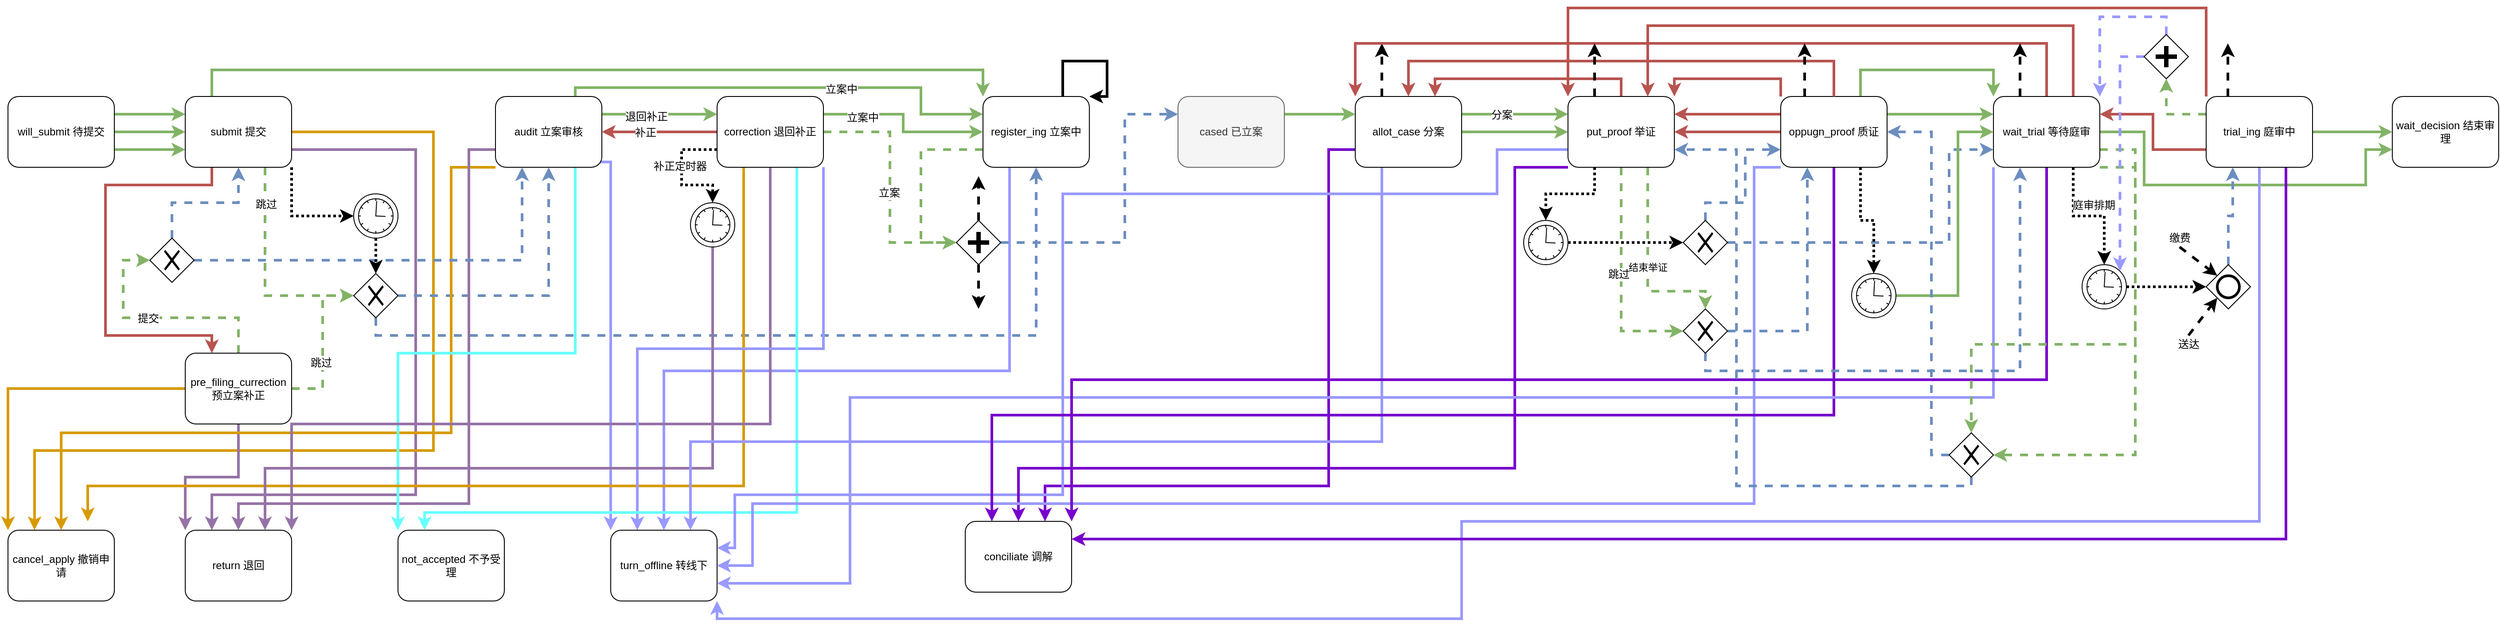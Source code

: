 <mxfile version="12.5.5" type="github" pages="2">
  <diagram id="XI3sdBOOUCV_RwgQY45F" name="一审流程">
    <mxGraphModel dx="1466" dy="1997" grid="1" gridSize="10" guides="1" tooltips="1" connect="1" arrows="1" fold="1" page="1" pageScale="1" pageWidth="827" pageHeight="1169" math="0" shadow="0">
      <root>
        <mxCell id="0"/>
        <mxCell id="1" parent="0"/>
        <mxCell id="Zky3TqG5APiGu4ryitzf-4" style="edgeStyle=orthogonalEdgeStyle;rounded=0;orthogonalLoop=1;jettySize=auto;html=1;exitX=1;exitY=0.25;exitDx=0;exitDy=0;entryX=0;entryY=0.25;entryDx=0;entryDy=0;fillColor=#d5e8d4;strokeColor=#82b366;strokeWidth=3;" parent="1" source="Zky3TqG5APiGu4ryitzf-2" target="Zky3TqG5APiGu4ryitzf-3" edge="1">
          <mxGeometry relative="1" as="geometry"/>
        </mxCell>
        <mxCell id="Zky3TqG5APiGu4ryitzf-5" style="edgeStyle=orthogonalEdgeStyle;rounded=0;orthogonalLoop=1;jettySize=auto;html=1;entryX=0;entryY=0.5;entryDx=0;entryDy=0;fillColor=#d5e8d4;strokeColor=#82b366;strokeWidth=3;" parent="1" source="Zky3TqG5APiGu4ryitzf-2" target="Zky3TqG5APiGu4ryitzf-3" edge="1">
          <mxGeometry relative="1" as="geometry"/>
        </mxCell>
        <mxCell id="Zky3TqG5APiGu4ryitzf-6" style="edgeStyle=orthogonalEdgeStyle;rounded=0;orthogonalLoop=1;jettySize=auto;html=1;exitX=1;exitY=0.75;exitDx=0;exitDy=0;entryX=0;entryY=0.75;entryDx=0;entryDy=0;strokeWidth=3;fillColor=#d5e8d4;strokeColor=#82b366;" parent="1" source="Zky3TqG5APiGu4ryitzf-2" target="Zky3TqG5APiGu4ryitzf-3" edge="1">
          <mxGeometry relative="1" as="geometry"/>
        </mxCell>
        <mxCell id="Zky3TqG5APiGu4ryitzf-2" value="will_submit 待提交" style="shape=ext;rounded=1;html=1;whiteSpace=wrap;" parent="1" vertex="1">
          <mxGeometry x="40" width="120" height="80" as="geometry"/>
        </mxCell>
        <mxCell id="Zky3TqG5APiGu4ryitzf-26" style="edgeStyle=orthogonalEdgeStyle;rounded=0;orthogonalLoop=1;jettySize=auto;html=1;exitX=0.75;exitY=1;exitDx=0;exitDy=0;entryX=0;entryY=0.5;entryDx=0;entryDy=0;strokeWidth=3;fillColor=#d5e8d4;strokeColor=#82b366;dashed=1;" parent="1" source="Zky3TqG5APiGu4ryitzf-3" target="Zky3TqG5APiGu4ryitzf-16" edge="1">
          <mxGeometry relative="1" as="geometry"/>
        </mxCell>
        <mxCell id="Zky3TqG5APiGu4ryitzf-27" value="跳过" style="text;html=1;align=center;verticalAlign=middle;resizable=0;points=[];labelBackgroundColor=#ffffff;" parent="Zky3TqG5APiGu4ryitzf-26" vertex="1" connectable="0">
          <mxGeometry x="-0.658" y="1" relative="1" as="geometry">
            <mxPoint as="offset"/>
          </mxGeometry>
        </mxCell>
        <mxCell id="Zky3TqG5APiGu4ryitzf-29" style="edgeStyle=orthogonalEdgeStyle;rounded=0;orthogonalLoop=1;jettySize=auto;html=1;exitX=1;exitY=1;exitDx=0;exitDy=0;entryX=0;entryY=0.5;entryDx=0;entryDy=0;dashed=1;strokeWidth=3;dashPattern=1 1;" parent="1" source="Zky3TqG5APiGu4ryitzf-3" target="Zky3TqG5APiGu4ryitzf-28" edge="1">
          <mxGeometry relative="1" as="geometry"/>
        </mxCell>
        <mxCell id="Zky3TqG5APiGu4ryitzf-33" style="edgeStyle=orthogonalEdgeStyle;rounded=0;orthogonalLoop=1;jettySize=auto;html=1;exitX=0.25;exitY=1;exitDx=0;exitDy=0;entryX=0.25;entryY=0;entryDx=0;entryDy=0;strokeWidth=3;fillColor=#f8cecc;strokeColor=#b85450;" parent="1" source="Zky3TqG5APiGu4ryitzf-3" target="Zky3TqG5APiGu4ryitzf-7" edge="1">
          <mxGeometry relative="1" as="geometry">
            <Array as="points">
              <mxPoint x="270" y="100"/>
              <mxPoint x="150" y="100"/>
              <mxPoint x="150" y="270"/>
              <mxPoint x="270" y="270"/>
            </Array>
          </mxGeometry>
        </mxCell>
        <mxCell id="Zky3TqG5APiGu4ryitzf-34" style="edgeStyle=orthogonalEdgeStyle;rounded=0;orthogonalLoop=1;jettySize=auto;html=1;exitX=1;exitY=0.75;exitDx=0;exitDy=0;entryX=0.25;entryY=0;entryDx=0;entryDy=0;strokeWidth=3;fillColor=#e1d5e7;strokeColor=#9673a6;" parent="1" source="Zky3TqG5APiGu4ryitzf-3" target="Zky3TqG5APiGu4ryitzf-9" edge="1">
          <mxGeometry relative="1" as="geometry">
            <Array as="points">
              <mxPoint x="500" y="60"/>
              <mxPoint x="500" y="450"/>
              <mxPoint x="270" y="450"/>
            </Array>
          </mxGeometry>
        </mxCell>
        <mxCell id="Zky3TqG5APiGu4ryitzf-35" style="edgeStyle=orthogonalEdgeStyle;rounded=0;orthogonalLoop=1;jettySize=auto;html=1;strokeWidth=3;entryX=0.25;entryY=0;entryDx=0;entryDy=0;fillColor=#ffe6cc;strokeColor=#d79b00;exitX=1;exitY=0.5;exitDx=0;exitDy=0;" parent="1" source="Zky3TqG5APiGu4ryitzf-3" target="Zky3TqG5APiGu4ryitzf-8" edge="1">
          <mxGeometry relative="1" as="geometry">
            <mxPoint x="120" y="470" as="targetPoint"/>
            <Array as="points">
              <mxPoint x="520" y="40"/>
              <mxPoint x="520" y="400"/>
              <mxPoint x="70" y="400"/>
            </Array>
          </mxGeometry>
        </mxCell>
        <mxCell id="Zky3TqG5APiGu4ryitzf-38" style="edgeStyle=orthogonalEdgeStyle;rounded=0;orthogonalLoop=1;jettySize=auto;html=1;exitX=0.25;exitY=0;exitDx=0;exitDy=0;entryX=0;entryY=0;entryDx=0;entryDy=0;strokeWidth=3;fillColor=#d5e8d4;strokeColor=#82b366;" parent="1" source="Zky3TqG5APiGu4ryitzf-3" target="Zky3TqG5APiGu4ryitzf-18" edge="1">
          <mxGeometry relative="1" as="geometry">
            <Array as="points">
              <mxPoint x="270" y="-30"/>
              <mxPoint x="1140" y="-30"/>
            </Array>
          </mxGeometry>
        </mxCell>
        <mxCell id="Zky3TqG5APiGu4ryitzf-3" value="submit 提交" style="shape=ext;rounded=1;html=1;whiteSpace=wrap;" parent="1" vertex="1">
          <mxGeometry x="240" width="120" height="80" as="geometry"/>
        </mxCell>
        <mxCell id="Zky3TqG5APiGu4ryitzf-10" style="edgeStyle=orthogonalEdgeStyle;rounded=0;orthogonalLoop=1;jettySize=auto;html=1;fillColor=#ffe6cc;strokeColor=#d79b00;strokeWidth=3;entryX=0;entryY=0;entryDx=0;entryDy=0;" parent="1" source="Zky3TqG5APiGu4ryitzf-7" target="Zky3TqG5APiGu4ryitzf-8" edge="1">
          <mxGeometry relative="1" as="geometry"/>
        </mxCell>
        <mxCell id="Zky3TqG5APiGu4ryitzf-11" style="edgeStyle=orthogonalEdgeStyle;rounded=0;orthogonalLoop=1;jettySize=auto;html=1;fillColor=#e1d5e7;strokeColor=#9673a6;strokeWidth=3;entryX=0;entryY=0;entryDx=0;entryDy=0;" parent="1" source="Zky3TqG5APiGu4ryitzf-7" target="Zky3TqG5APiGu4ryitzf-9" edge="1">
          <mxGeometry relative="1" as="geometry"/>
        </mxCell>
        <mxCell id="Zky3TqG5APiGu4ryitzf-13" style="edgeStyle=orthogonalEdgeStyle;rounded=0;orthogonalLoop=1;jettySize=auto;html=1;strokeWidth=3;entryX=0;entryY=0.5;entryDx=0;entryDy=0;fillColor=#d5e8d4;strokeColor=#82b366;dashed=1;" parent="1" source="Zky3TqG5APiGu4ryitzf-7" target="Zky3TqG5APiGu4ryitzf-16" edge="1">
          <mxGeometry relative="1" as="geometry">
            <mxPoint x="445" y="360" as="targetPoint"/>
          </mxGeometry>
        </mxCell>
        <mxCell id="Zky3TqG5APiGu4ryitzf-14" value="跳过" style="text;html=1;align=center;verticalAlign=middle;resizable=0;points=[];labelBackgroundColor=#ffffff;" parent="Zky3TqG5APiGu4ryitzf-13" vertex="1" connectable="0">
          <mxGeometry x="-0.261" y="2" relative="1" as="geometry">
            <mxPoint as="offset"/>
          </mxGeometry>
        </mxCell>
        <mxCell id="Zky3TqG5APiGu4ryitzf-22" style="edgeStyle=orthogonalEdgeStyle;rounded=0;orthogonalLoop=1;jettySize=auto;html=1;entryX=0;entryY=0.5;entryDx=0;entryDy=0;strokeWidth=3;fillColor=#d5e8d4;strokeColor=#82b366;dashed=1;" parent="1" source="Zky3TqG5APiGu4ryitzf-7" target="Zky3TqG5APiGu4ryitzf-21" edge="1">
          <mxGeometry relative="1" as="geometry">
            <Array as="points">
              <mxPoint x="300" y="250"/>
              <mxPoint x="170" y="250"/>
              <mxPoint x="170" y="185"/>
            </Array>
          </mxGeometry>
        </mxCell>
        <mxCell id="Zky3TqG5APiGu4ryitzf-23" value="提交" style="text;html=1;align=center;verticalAlign=middle;resizable=0;points=[];labelBackgroundColor=#ffffff;" parent="Zky3TqG5APiGu4ryitzf-22" vertex="1" connectable="0">
          <mxGeometry x="0.072" y="1" relative="1" as="geometry">
            <mxPoint as="offset"/>
          </mxGeometry>
        </mxCell>
        <mxCell id="Zky3TqG5APiGu4ryitzf-7" value="pre_filing_currection 预立案补正" style="shape=ext;rounded=1;html=1;whiteSpace=wrap;" parent="1" vertex="1">
          <mxGeometry x="240" y="290" width="120" height="80" as="geometry"/>
        </mxCell>
        <mxCell id="Zky3TqG5APiGu4ryitzf-8" value="cancel_apply 撤销申请" style="shape=ext;rounded=1;html=1;whiteSpace=wrap;" parent="1" vertex="1">
          <mxGeometry x="40" y="490" width="120" height="80" as="geometry"/>
        </mxCell>
        <mxCell id="Zky3TqG5APiGu4ryitzf-9" value="return 退回" style="shape=ext;rounded=1;html=1;whiteSpace=wrap;" parent="1" vertex="1">
          <mxGeometry x="240" y="490" width="120" height="80" as="geometry"/>
        </mxCell>
        <mxCell id="Zky3TqG5APiGu4ryitzf-19" style="edgeStyle=orthogonalEdgeStyle;rounded=0;orthogonalLoop=1;jettySize=auto;html=1;entryX=0.5;entryY=1;entryDx=0;entryDy=0;strokeWidth=3;dashed=1;fillColor=#dae8fc;strokeColor=#6c8ebf;" parent="1" source="Zky3TqG5APiGu4ryitzf-16" target="Zky3TqG5APiGu4ryitzf-17" edge="1">
          <mxGeometry relative="1" as="geometry"/>
        </mxCell>
        <mxCell id="Zky3TqG5APiGu4ryitzf-20" style="edgeStyle=orthogonalEdgeStyle;rounded=0;orthogonalLoop=1;jettySize=auto;html=1;strokeWidth=3;fillColor=#dae8fc;strokeColor=#6c8ebf;dashed=1;exitX=0.5;exitY=1;exitDx=0;exitDy=0;" parent="1" source="Zky3TqG5APiGu4ryitzf-16" target="Zky3TqG5APiGu4ryitzf-18" edge="1">
          <mxGeometry relative="1" as="geometry"/>
        </mxCell>
        <mxCell id="Zky3TqG5APiGu4ryitzf-16" value="" style="shape=mxgraph.bpmn.shape;html=1;verticalLabelPosition=bottom;labelBackgroundColor=#ffffff;verticalAlign=top;align=center;perimeter=rhombusPerimeter;background=gateway;outlineConnect=0;outline=none;symbol=exclusiveGw;" parent="1" vertex="1">
          <mxGeometry x="430" y="200" width="50" height="50" as="geometry"/>
        </mxCell>
        <mxCell id="Zky3TqG5APiGu4ryitzf-39" style="edgeStyle=orthogonalEdgeStyle;rounded=0;orthogonalLoop=1;jettySize=auto;html=1;exitX=0;exitY=1;exitDx=0;exitDy=0;strokeWidth=3;entryX=0.5;entryY=0;entryDx=0;entryDy=0;fillColor=#ffe6cc;strokeColor=#d79b00;" parent="1" source="Zky3TqG5APiGu4ryitzf-17" target="Zky3TqG5APiGu4ryitzf-8" edge="1">
          <mxGeometry relative="1" as="geometry">
            <mxPoint x="160" y="450" as="targetPoint"/>
            <Array as="points">
              <mxPoint x="540" y="80"/>
              <mxPoint x="540" y="380"/>
              <mxPoint x="100" y="380"/>
            </Array>
          </mxGeometry>
        </mxCell>
        <mxCell id="Zky3TqG5APiGu4ryitzf-40" style="edgeStyle=orthogonalEdgeStyle;rounded=0;orthogonalLoop=1;jettySize=auto;html=1;exitX=0;exitY=0.75;exitDx=0;exitDy=0;strokeWidth=3;entryX=0.5;entryY=0;entryDx=0;entryDy=0;fillColor=#e1d5e7;strokeColor=#9673a6;" parent="1" source="Zky3TqG5APiGu4ryitzf-17" target="Zky3TqG5APiGu4ryitzf-9" edge="1">
          <mxGeometry relative="1" as="geometry">
            <mxPoint x="350" y="440" as="targetPoint"/>
            <Array as="points">
              <mxPoint x="560" y="60"/>
              <mxPoint x="560" y="460"/>
              <mxPoint x="300" y="460"/>
            </Array>
          </mxGeometry>
        </mxCell>
        <mxCell id="Zky3TqG5APiGu4ryitzf-42" style="edgeStyle=orthogonalEdgeStyle;rounded=0;orthogonalLoop=1;jettySize=auto;html=1;exitX=0.75;exitY=1;exitDx=0;exitDy=0;entryX=0;entryY=0;entryDx=0;entryDy=0;strokeWidth=3;fillColor=#f9f7ed;strokeColor=#66FFFF;" parent="1" source="Zky3TqG5APiGu4ryitzf-17" target="Zky3TqG5APiGu4ryitzf-41" edge="1">
          <mxGeometry relative="1" as="geometry">
            <Array as="points">
              <mxPoint x="680" y="290"/>
              <mxPoint x="480" y="290"/>
            </Array>
          </mxGeometry>
        </mxCell>
        <mxCell id="Zky3TqG5APiGu4ryitzf-44" style="edgeStyle=orthogonalEdgeStyle;rounded=0;orthogonalLoop=1;jettySize=auto;html=1;exitX=1;exitY=0.25;exitDx=0;exitDy=0;entryX=0;entryY=0.25;entryDx=0;entryDy=0;strokeColor=#82b366;strokeWidth=3;fillColor=#d5e8d4;" parent="1" source="Zky3TqG5APiGu4ryitzf-17" target="Zky3TqG5APiGu4ryitzf-43" edge="1">
          <mxGeometry relative="1" as="geometry"/>
        </mxCell>
        <mxCell id="Zky3TqG5APiGu4ryitzf-51" value="退回补正" style="text;html=1;align=center;verticalAlign=middle;resizable=0;points=[];labelBackgroundColor=#ffffff;" parent="Zky3TqG5APiGu4ryitzf-44" vertex="1" connectable="0">
          <mxGeometry x="-0.231" y="-3" relative="1" as="geometry">
            <mxPoint as="offset"/>
          </mxGeometry>
        </mxCell>
        <mxCell id="Zky3TqG5APiGu4ryitzf-46" style="edgeStyle=orthogonalEdgeStyle;rounded=0;orthogonalLoop=1;jettySize=auto;html=1;strokeColor=#9999FF;strokeWidth=3;entryX=0;entryY=0;entryDx=0;entryDy=0;exitX=0.983;exitY=0.925;exitDx=0;exitDy=0;exitPerimeter=0;" parent="1" source="Zky3TqG5APiGu4ryitzf-17" target="Zky3TqG5APiGu4ryitzf-45" edge="1">
          <mxGeometry relative="1" as="geometry">
            <mxPoint x="760" y="270" as="targetPoint"/>
            <Array as="points">
              <mxPoint x="720" y="74"/>
            </Array>
          </mxGeometry>
        </mxCell>
        <mxCell id="Zky3TqG5APiGu4ryitzf-49" style="edgeStyle=orthogonalEdgeStyle;rounded=0;orthogonalLoop=1;jettySize=auto;html=1;strokeColor=#82b366;strokeWidth=3;fillColor=#d5e8d4;exitX=0.75;exitY=0;exitDx=0;exitDy=0;entryX=0;entryY=0.25;entryDx=0;entryDy=0;" parent="1" source="Zky3TqG5APiGu4ryitzf-17" target="Zky3TqG5APiGu4ryitzf-18" edge="1">
          <mxGeometry relative="1" as="geometry">
            <mxPoint x="1140" y="11" as="targetPoint"/>
            <Array as="points">
              <mxPoint x="680" y="-10"/>
              <mxPoint x="1070" y="-10"/>
              <mxPoint x="1070" y="20"/>
            </Array>
          </mxGeometry>
        </mxCell>
        <mxCell id="Zky3TqG5APiGu4ryitzf-53" value="立案中" style="text;html=1;align=center;verticalAlign=middle;resizable=0;points=[];labelBackgroundColor=#ffffff;" parent="Zky3TqG5APiGu4ryitzf-49" vertex="1" connectable="0">
          <mxGeometry x="0.24" y="-2" relative="1" as="geometry">
            <mxPoint as="offset"/>
          </mxGeometry>
        </mxCell>
        <mxCell id="Zky3TqG5APiGu4ryitzf-17" value="audit 立案审核" style="shape=ext;rounded=1;html=1;whiteSpace=wrap;" parent="1" vertex="1">
          <mxGeometry x="590" width="120" height="80" as="geometry"/>
        </mxCell>
        <mxCell id="Zky3TqG5APiGu4ryitzf-74" style="edgeStyle=orthogonalEdgeStyle;rounded=0;orthogonalLoop=1;jettySize=auto;html=1;exitX=0;exitY=0.75;exitDx=0;exitDy=0;entryX=0;entryY=0.5;entryDx=0;entryDy=0;dashed=1;strokeColor=#82b366;strokeWidth=3;fillColor=#d5e8d4;" parent="1" source="Zky3TqG5APiGu4ryitzf-18" target="Zky3TqG5APiGu4ryitzf-68" edge="1">
          <mxGeometry relative="1" as="geometry">
            <Array as="points">
              <mxPoint x="1070" y="60"/>
              <mxPoint x="1070" y="165"/>
            </Array>
          </mxGeometry>
        </mxCell>
        <mxCell id="Zky3TqG5APiGu4ryitzf-75" style="edgeStyle=orthogonalEdgeStyle;rounded=0;orthogonalLoop=1;jettySize=auto;html=1;exitX=0.25;exitY=1;exitDx=0;exitDy=0;entryX=0.5;entryY=0;entryDx=0;entryDy=0;strokeColor=#9999FF;strokeWidth=3;" parent="1" source="Zky3TqG5APiGu4ryitzf-18" target="Zky3TqG5APiGu4ryitzf-45" edge="1">
          <mxGeometry relative="1" as="geometry">
            <Array as="points">
              <mxPoint x="1170" y="310"/>
              <mxPoint x="780" y="310"/>
            </Array>
          </mxGeometry>
        </mxCell>
        <mxCell id="Zky3TqG5APiGu4ryitzf-76" style="edgeStyle=orthogonalEdgeStyle;rounded=0;orthogonalLoop=1;jettySize=auto;html=1;exitX=0.75;exitY=0;exitDx=0;exitDy=0;strokeColor=#000000;strokeWidth=3;entryX=1;entryY=0;entryDx=0;entryDy=0;" parent="1" source="Zky3TqG5APiGu4ryitzf-18" target="Zky3TqG5APiGu4ryitzf-18" edge="1">
          <mxGeometry relative="1" as="geometry">
            <mxPoint x="1260" y="-60" as="targetPoint"/>
            <Array as="points">
              <mxPoint x="1230" y="-40"/>
              <mxPoint x="1280" y="-40"/>
              <mxPoint x="1280"/>
            </Array>
          </mxGeometry>
        </mxCell>
        <mxCell id="Zky3TqG5APiGu4ryitzf-18" value="register_ing 立案中" style="shape=ext;rounded=1;html=1;whiteSpace=wrap;" parent="1" vertex="1">
          <mxGeometry x="1140" width="120" height="80" as="geometry"/>
        </mxCell>
        <mxCell id="Zky3TqG5APiGu4ryitzf-24" style="edgeStyle=orthogonalEdgeStyle;rounded=0;orthogonalLoop=1;jettySize=auto;html=1;entryX=0.5;entryY=1;entryDx=0;entryDy=0;strokeWidth=3;exitX=0.5;exitY=0;exitDx=0;exitDy=0;fillColor=#dae8fc;strokeColor=#6c8ebf;dashed=1;" parent="1" source="Zky3TqG5APiGu4ryitzf-21" target="Zky3TqG5APiGu4ryitzf-3" edge="1">
          <mxGeometry relative="1" as="geometry"/>
        </mxCell>
        <mxCell id="Zky3TqG5APiGu4ryitzf-25" style="edgeStyle=orthogonalEdgeStyle;rounded=0;orthogonalLoop=1;jettySize=auto;html=1;entryX=0.25;entryY=1;entryDx=0;entryDy=0;strokeWidth=3;dashed=1;fillColor=#dae8fc;strokeColor=#6c8ebf;" parent="1" source="Zky3TqG5APiGu4ryitzf-21" target="Zky3TqG5APiGu4ryitzf-17" edge="1">
          <mxGeometry relative="1" as="geometry"/>
        </mxCell>
        <mxCell id="Zky3TqG5APiGu4ryitzf-21" value="" style="shape=mxgraph.bpmn.shape;html=1;verticalLabelPosition=bottom;labelBackgroundColor=#ffffff;verticalAlign=top;align=center;perimeter=rhombusPerimeter;background=gateway;outlineConnect=0;outline=none;symbol=exclusiveGw;" parent="1" vertex="1">
          <mxGeometry x="200" y="160" width="50" height="50" as="geometry"/>
        </mxCell>
        <mxCell id="Zky3TqG5APiGu4ryitzf-30" style="edgeStyle=orthogonalEdgeStyle;rounded=0;orthogonalLoop=1;jettySize=auto;html=1;entryX=0.5;entryY=0;entryDx=0;entryDy=0;dashed=1;dashPattern=1 1;strokeWidth=3;" parent="1" source="Zky3TqG5APiGu4ryitzf-28" target="Zky3TqG5APiGu4ryitzf-16" edge="1">
          <mxGeometry relative="1" as="geometry"/>
        </mxCell>
        <mxCell id="Zky3TqG5APiGu4ryitzf-28" value="" style="shape=mxgraph.bpmn.shape;html=1;verticalLabelPosition=bottom;labelBackgroundColor=#ffffff;verticalAlign=top;align=center;perimeter=ellipsePerimeter;outlineConnect=0;outline=standard;symbol=timer;" parent="1" vertex="1">
          <mxGeometry x="430" y="110" width="50" height="50" as="geometry"/>
        </mxCell>
        <mxCell id="Zky3TqG5APiGu4ryitzf-41" value="not_accepted 不予受理" style="shape=ext;rounded=1;html=1;whiteSpace=wrap;" parent="1" vertex="1">
          <mxGeometry x="480" y="490" width="120" height="80" as="geometry"/>
        </mxCell>
        <mxCell id="Zky3TqG5APiGu4ryitzf-55" style="edgeStyle=orthogonalEdgeStyle;rounded=0;orthogonalLoop=1;jettySize=auto;html=1;exitX=0;exitY=0.75;exitDx=0;exitDy=0;strokeColor=#000000;strokeWidth=3;dashed=1;dashPattern=1 1;" parent="1" source="Zky3TqG5APiGu4ryitzf-43" target="Zky3TqG5APiGu4ryitzf-54" edge="1">
          <mxGeometry relative="1" as="geometry">
            <Array as="points">
              <mxPoint x="800" y="60"/>
              <mxPoint x="800" y="100"/>
              <mxPoint x="835" y="100"/>
            </Array>
          </mxGeometry>
        </mxCell>
        <mxCell id="Zky3TqG5APiGu4ryitzf-57" value="补正定时器" style="text;html=1;align=center;verticalAlign=middle;resizable=0;points=[];labelBackgroundColor=#ffffff;" parent="Zky3TqG5APiGu4ryitzf-55" vertex="1" connectable="0">
          <mxGeometry x="-0.136" y="-2" relative="1" as="geometry">
            <mxPoint as="offset"/>
          </mxGeometry>
        </mxCell>
        <mxCell id="Zky3TqG5APiGu4ryitzf-58" style="edgeStyle=orthogonalEdgeStyle;rounded=0;orthogonalLoop=1;jettySize=auto;html=1;exitX=0;exitY=0.5;exitDx=0;exitDy=0;entryX=1;entryY=0.5;entryDx=0;entryDy=0;strokeColor=#B85450;strokeWidth=3;fillColor=#a0522d;" parent="1" source="Zky3TqG5APiGu4ryitzf-43" target="Zky3TqG5APiGu4ryitzf-17" edge="1">
          <mxGeometry relative="1" as="geometry"/>
        </mxCell>
        <mxCell id="Zky3TqG5APiGu4ryitzf-59" value="补正" style="text;html=1;align=center;verticalAlign=middle;resizable=0;points=[];labelBackgroundColor=#ffffff;" parent="Zky3TqG5APiGu4ryitzf-58" vertex="1" connectable="0">
          <mxGeometry x="0.246" y="1" relative="1" as="geometry">
            <mxPoint as="offset"/>
          </mxGeometry>
        </mxCell>
        <mxCell id="Zky3TqG5APiGu4ryitzf-60" style="edgeStyle=orthogonalEdgeStyle;rounded=0;orthogonalLoop=1;jettySize=auto;html=1;exitX=0.25;exitY=1;exitDx=0;exitDy=0;strokeColor=#d79b00;strokeWidth=3;fillColor=#ffe6cc;" parent="1" source="Zky3TqG5APiGu4ryitzf-43" edge="1">
          <mxGeometry relative="1" as="geometry">
            <mxPoint x="130" y="480" as="targetPoint"/>
            <Array as="points">
              <mxPoint x="870" y="440"/>
              <mxPoint x="130" y="440"/>
            </Array>
          </mxGeometry>
        </mxCell>
        <mxCell id="Zky3TqG5APiGu4ryitzf-61" style="edgeStyle=orthogonalEdgeStyle;rounded=0;orthogonalLoop=1;jettySize=auto;html=1;entryX=1;entryY=0;entryDx=0;entryDy=0;strokeColor=#9673a6;strokeWidth=3;fillColor=#e1d5e7;" parent="1" source="Zky3TqG5APiGu4ryitzf-43" target="Zky3TqG5APiGu4ryitzf-9" edge="1">
          <mxGeometry relative="1" as="geometry">
            <Array as="points">
              <mxPoint x="900" y="370"/>
              <mxPoint x="360" y="370"/>
            </Array>
          </mxGeometry>
        </mxCell>
        <mxCell id="Zky3TqG5APiGu4ryitzf-62" style="edgeStyle=orthogonalEdgeStyle;rounded=0;orthogonalLoop=1;jettySize=auto;html=1;exitX=1;exitY=1;exitDx=0;exitDy=0;entryX=0.25;entryY=0;entryDx=0;entryDy=0;strokeColor=#9999FF;strokeWidth=3;" parent="1" source="Zky3TqG5APiGu4ryitzf-43" target="Zky3TqG5APiGu4ryitzf-45" edge="1">
          <mxGeometry relative="1" as="geometry"/>
        </mxCell>
        <mxCell id="Zky3TqG5APiGu4ryitzf-63" style="edgeStyle=orthogonalEdgeStyle;rounded=0;orthogonalLoop=1;jettySize=auto;html=1;exitX=0.75;exitY=1;exitDx=0;exitDy=0;entryX=0.25;entryY=0;entryDx=0;entryDy=0;strokeColor=#66FFFF;strokeWidth=3;" parent="1" source="Zky3TqG5APiGu4ryitzf-43" target="Zky3TqG5APiGu4ryitzf-41" edge="1">
          <mxGeometry relative="1" as="geometry">
            <Array as="points">
              <mxPoint x="930" y="470"/>
              <mxPoint x="510" y="470"/>
            </Array>
          </mxGeometry>
        </mxCell>
        <mxCell id="Zky3TqG5APiGu4ryitzf-64" style="edgeStyle=orthogonalEdgeStyle;rounded=0;orthogonalLoop=1;jettySize=auto;html=1;exitX=1;exitY=0.25;exitDx=0;exitDy=0;entryX=0;entryY=0.5;entryDx=0;entryDy=0;strokeColor=#82b366;strokeWidth=3;fillColor=#d5e8d4;" parent="1" source="Zky3TqG5APiGu4ryitzf-43" target="Zky3TqG5APiGu4ryitzf-18" edge="1">
          <mxGeometry relative="1" as="geometry"/>
        </mxCell>
        <mxCell id="Zky3TqG5APiGu4ryitzf-65" value="立案中" style="text;html=1;align=center;verticalAlign=middle;resizable=0;points=[];labelBackgroundColor=#ffffff;" parent="Zky3TqG5APiGu4ryitzf-64" vertex="1" connectable="0">
          <mxGeometry x="-0.56" y="-4" relative="1" as="geometry">
            <mxPoint as="offset"/>
          </mxGeometry>
        </mxCell>
        <mxCell id="Zky3TqG5APiGu4ryitzf-69" style="edgeStyle=orthogonalEdgeStyle;rounded=0;orthogonalLoop=1;jettySize=auto;html=1;entryX=0;entryY=0.5;entryDx=0;entryDy=0;strokeColor=#82b366;strokeWidth=3;fillColor=#d5e8d4;dashed=1;" parent="1" source="Zky3TqG5APiGu4ryitzf-43" target="Zky3TqG5APiGu4ryitzf-68" edge="1">
          <mxGeometry relative="1" as="geometry"/>
        </mxCell>
        <mxCell id="Zky3TqG5APiGu4ryitzf-73" value="立案" style="text;html=1;align=center;verticalAlign=middle;resizable=0;points=[];labelBackgroundColor=#ffffff;" parent="Zky3TqG5APiGu4ryitzf-69" vertex="1" connectable="0">
          <mxGeometry x="0.047" y="-1" relative="1" as="geometry">
            <mxPoint as="offset"/>
          </mxGeometry>
        </mxCell>
        <mxCell id="Zky3TqG5APiGu4ryitzf-43" value="correction 退回补正" style="shape=ext;rounded=1;html=1;whiteSpace=wrap;" parent="1" vertex="1">
          <mxGeometry x="840" width="120" height="80" as="geometry"/>
        </mxCell>
        <mxCell id="Zky3TqG5APiGu4ryitzf-45" value="turn_offline 转线下" style="shape=ext;rounded=1;html=1;whiteSpace=wrap;" parent="1" vertex="1">
          <mxGeometry x="720" y="490" width="120" height="80" as="geometry"/>
        </mxCell>
        <mxCell id="Zky3TqG5APiGu4ryitzf-56" style="edgeStyle=orthogonalEdgeStyle;rounded=0;orthogonalLoop=1;jettySize=auto;html=1;entryX=0.75;entryY=0;entryDx=0;entryDy=0;strokeColor=#9673a6;strokeWidth=3;fillColor=#e1d5e7;" parent="1" source="Zky3TqG5APiGu4ryitzf-54" target="Zky3TqG5APiGu4ryitzf-9" edge="1">
          <mxGeometry relative="1" as="geometry">
            <Array as="points">
              <mxPoint x="835" y="420"/>
              <mxPoint x="330" y="420"/>
            </Array>
          </mxGeometry>
        </mxCell>
        <mxCell id="Zky3TqG5APiGu4ryitzf-54" value="" style="shape=mxgraph.bpmn.shape;html=1;verticalLabelPosition=bottom;labelBackgroundColor=#ffffff;verticalAlign=top;align=center;perimeter=ellipsePerimeter;outlineConnect=0;outline=standard;symbol=timer;" parent="1" vertex="1">
          <mxGeometry x="810" y="120" width="50" height="50" as="geometry"/>
        </mxCell>
        <mxCell id="ZPvQl_ccsSUfsWYSOPtk-20" style="edgeStyle=orthogonalEdgeStyle;rounded=0;orthogonalLoop=1;jettySize=auto;html=1;exitX=1;exitY=0.25;exitDx=0;exitDy=0;entryX=0;entryY=0.25;entryDx=0;entryDy=0;strokeColor=#82b366;strokeWidth=3;fillColor=#d5e8d4;" edge="1" parent="1" source="Zky3TqG5APiGu4ryitzf-66" target="Zky3TqG5APiGu4ryitzf-77">
          <mxGeometry relative="1" as="geometry"/>
        </mxCell>
        <mxCell id="Zky3TqG5APiGu4ryitzf-66" value="cased 已立案" style="shape=ext;rounded=1;html=1;whiteSpace=wrap;fillColor=#f5f5f5;strokeColor=#666666;fontColor=#333333;" parent="1" vertex="1">
          <mxGeometry x="1360" width="120" height="80" as="geometry"/>
        </mxCell>
        <mxCell id="Zky3TqG5APiGu4ryitzf-70" style="edgeStyle=orthogonalEdgeStyle;rounded=0;orthogonalLoop=1;jettySize=auto;html=1;entryX=0;entryY=0.25;entryDx=0;entryDy=0;strokeColor=#6c8ebf;strokeWidth=3;fillColor=#dae8fc;dashed=1;" parent="1" source="Zky3TqG5APiGu4ryitzf-68" target="Zky3TqG5APiGu4ryitzf-66" edge="1">
          <mxGeometry relative="1" as="geometry">
            <Array as="points">
              <mxPoint x="1300" y="165"/>
              <mxPoint x="1300" y="20"/>
            </Array>
          </mxGeometry>
        </mxCell>
        <mxCell id="Zky3TqG5APiGu4ryitzf-68" value="" style="shape=mxgraph.bpmn.shape;html=1;verticalLabelPosition=bottom;labelBackgroundColor=#ffffff;verticalAlign=top;align=center;perimeter=rhombusPerimeter;background=gateway;outlineConnect=0;outline=none;symbol=parallelGw;" parent="1" vertex="1">
          <mxGeometry x="1110" y="140" width="50" height="50" as="geometry"/>
        </mxCell>
        <mxCell id="Zky3TqG5APiGu4ryitzf-71" value="" style="endArrow=classic;html=1;dashed=1;strokeColor=#000000;strokeWidth=3;exitX=0.5;exitY=1;exitDx=0;exitDy=0;" parent="1" source="Zky3TqG5APiGu4ryitzf-68" edge="1">
          <mxGeometry width="50" height="50" relative="1" as="geometry">
            <mxPoint x="1100" y="270" as="sourcePoint"/>
            <mxPoint x="1135" y="240" as="targetPoint"/>
          </mxGeometry>
        </mxCell>
        <mxCell id="Zky3TqG5APiGu4ryitzf-72" value="" style="endArrow=classic;html=1;dashed=1;strokeColor=#000000;strokeWidth=3;exitX=0.5;exitY=0;exitDx=0;exitDy=0;" parent="1" source="Zky3TqG5APiGu4ryitzf-68" edge="1">
          <mxGeometry width="50" height="50" relative="1" as="geometry">
            <mxPoint x="1145" y="200" as="sourcePoint"/>
            <mxPoint x="1135" y="90" as="targetPoint"/>
          </mxGeometry>
        </mxCell>
        <mxCell id="Zky3TqG5APiGu4ryitzf-80" style="edgeStyle=orthogonalEdgeStyle;rounded=0;orthogonalLoop=1;jettySize=auto;html=1;exitX=0;exitY=0.75;exitDx=0;exitDy=0;entryX=0.75;entryY=0;entryDx=0;entryDy=0;strokeColor=#7700CC;strokeWidth=3;fillColor=#aa00ff;" parent="1" source="Zky3TqG5APiGu4ryitzf-77" target="Zky3TqG5APiGu4ryitzf-79" edge="1">
          <mxGeometry relative="1" as="geometry">
            <Array as="points">
              <mxPoint x="1530" y="60"/>
              <mxPoint x="1530" y="440"/>
              <mxPoint x="1210" y="440"/>
            </Array>
          </mxGeometry>
        </mxCell>
        <mxCell id="Zky3TqG5APiGu4ryitzf-82" style="edgeStyle=orthogonalEdgeStyle;rounded=0;orthogonalLoop=1;jettySize=auto;html=1;exitX=1;exitY=0.25;exitDx=0;exitDy=0;entryX=0;entryY=0.25;entryDx=0;entryDy=0;strokeColor=#82b366;strokeWidth=3;gradientColor=#97d077;fillColor=#d5e8d4;" parent="1" source="Zky3TqG5APiGu4ryitzf-77" target="Zky3TqG5APiGu4ryitzf-81" edge="1">
          <mxGeometry relative="1" as="geometry"/>
        </mxCell>
        <mxCell id="Zky3TqG5APiGu4ryitzf-83" value="分案" style="text;html=1;align=center;verticalAlign=middle;resizable=0;points=[];labelBackgroundColor=#ffffff;" parent="Zky3TqG5APiGu4ryitzf-82" vertex="1" connectable="0">
          <mxGeometry x="-0.25" y="-1" relative="1" as="geometry">
            <mxPoint as="offset"/>
          </mxGeometry>
        </mxCell>
        <mxCell id="Zky3TqG5APiGu4ryitzf-84" style="edgeStyle=orthogonalEdgeStyle;rounded=0;orthogonalLoop=1;jettySize=auto;html=1;entryX=0;entryY=0.5;entryDx=0;entryDy=0;strokeColor=#82b366;strokeWidth=3;gradientColor=#97d077;fillColor=#d5e8d4;" parent="1" source="Zky3TqG5APiGu4ryitzf-77" target="Zky3TqG5APiGu4ryitzf-81" edge="1">
          <mxGeometry relative="1" as="geometry"/>
        </mxCell>
        <mxCell id="Zky3TqG5APiGu4ryitzf-85" style="edgeStyle=orthogonalEdgeStyle;rounded=0;orthogonalLoop=1;jettySize=auto;html=1;exitX=0.25;exitY=1;exitDx=0;exitDy=0;strokeColor=#9999FF;strokeWidth=3;entryX=0.75;entryY=0;entryDx=0;entryDy=0;" parent="1" source="Zky3TqG5APiGu4ryitzf-77" target="Zky3TqG5APiGu4ryitzf-45" edge="1">
          <mxGeometry relative="1" as="geometry">
            <mxPoint x="1290" y="400" as="targetPoint"/>
            <Array as="points">
              <mxPoint x="1590" y="390"/>
              <mxPoint x="810" y="390"/>
            </Array>
          </mxGeometry>
        </mxCell>
        <mxCell id="Zky3TqG5APiGu4ryitzf-77" value="allot_case 分案" style="shape=ext;rounded=1;html=1;whiteSpace=wrap;" parent="1" vertex="1">
          <mxGeometry x="1560" width="120" height="80" as="geometry"/>
        </mxCell>
        <mxCell id="Zky3TqG5APiGu4ryitzf-79" value="conciliate 调解" style="shape=ext;rounded=1;html=1;whiteSpace=wrap;" parent="1" vertex="1">
          <mxGeometry x="1120" y="480" width="120" height="80" as="geometry"/>
        </mxCell>
        <mxCell id="Zky3TqG5APiGu4ryitzf-88" style="edgeStyle=orthogonalEdgeStyle;rounded=0;orthogonalLoop=1;jettySize=auto;html=1;exitX=0.25;exitY=1;exitDx=0;exitDy=0;strokeColor=#000000;strokeWidth=3;dashed=1;dashPattern=1 1;" parent="1" source="Zky3TqG5APiGu4ryitzf-81" target="Zky3TqG5APiGu4ryitzf-87" edge="1">
          <mxGeometry relative="1" as="geometry"/>
        </mxCell>
        <mxCell id="Zky3TqG5APiGu4ryitzf-97" style="edgeStyle=orthogonalEdgeStyle;rounded=0;orthogonalLoop=1;jettySize=auto;html=1;entryX=0;entryY=0.5;entryDx=0;entryDy=0;dashed=1;strokeColor=#82b366;strokeWidth=3;gradientColor=#97d077;fillColor=#d5e8d4;exitX=0.5;exitY=1;exitDx=0;exitDy=0;" parent="1" source="Zky3TqG5APiGu4ryitzf-81" target="Zky3TqG5APiGu4ryitzf-96" edge="1">
          <mxGeometry relative="1" as="geometry">
            <Array as="points">
              <mxPoint x="1860" y="265"/>
            </Array>
          </mxGeometry>
        </mxCell>
        <mxCell id="Zky3TqG5APiGu4ryitzf-99" value="跳过" style="text;html=1;align=center;verticalAlign=middle;resizable=0;points=[];labelBackgroundColor=#ffffff;" parent="Zky3TqG5APiGu4ryitzf-97" vertex="1" connectable="0">
          <mxGeometry x="-0.053" y="-3" relative="1" as="geometry">
            <mxPoint as="offset"/>
          </mxGeometry>
        </mxCell>
        <mxCell id="Zky3TqG5APiGu4ryitzf-100" value="结束举证" style="edgeStyle=orthogonalEdgeStyle;rounded=0;orthogonalLoop=1;jettySize=auto;html=1;exitX=0.75;exitY=1;exitDx=0;exitDy=0;dashed=1;strokeColor=#82b366;strokeWidth=3;gradientColor=#97d077;fillColor=#d5e8d4;" parent="1" source="Zky3TqG5APiGu4ryitzf-81" target="Zky3TqG5APiGu4ryitzf-96" edge="1">
          <mxGeometry relative="1" as="geometry">
            <Array as="points">
              <mxPoint x="1890" y="220"/>
              <mxPoint x="1955" y="220"/>
            </Array>
          </mxGeometry>
        </mxCell>
        <mxCell id="Zky3TqG5APiGu4ryitzf-103" style="edgeStyle=orthogonalEdgeStyle;rounded=0;orthogonalLoop=1;jettySize=auto;html=1;exitX=0;exitY=0.75;exitDx=0;exitDy=0;strokeColor=#9999FF;strokeWidth=3;entryX=1;entryY=0.25;entryDx=0;entryDy=0;" parent="1" source="Zky3TqG5APiGu4ryitzf-81" target="Zky3TqG5APiGu4ryitzf-45" edge="1">
          <mxGeometry relative="1" as="geometry">
            <mxPoint x="1190" y="450" as="targetPoint"/>
            <Array as="points">
              <mxPoint x="1720" y="60"/>
              <mxPoint x="1720" y="110"/>
              <mxPoint x="1230" y="110"/>
              <mxPoint x="1230" y="450"/>
              <mxPoint x="860" y="450"/>
              <mxPoint x="860" y="510"/>
            </Array>
          </mxGeometry>
        </mxCell>
        <mxCell id="Zky3TqG5APiGu4ryitzf-105" style="edgeStyle=orthogonalEdgeStyle;rounded=0;orthogonalLoop=1;jettySize=auto;html=1;exitX=0;exitY=1;exitDx=0;exitDy=0;entryX=0.5;entryY=0;entryDx=0;entryDy=0;strokeColor=#7700CC;strokeWidth=3;" parent="1" source="Zky3TqG5APiGu4ryitzf-81" target="Zky3TqG5APiGu4ryitzf-79" edge="1">
          <mxGeometry relative="1" as="geometry">
            <Array as="points">
              <mxPoint x="1740" y="80"/>
              <mxPoint x="1740" y="420"/>
              <mxPoint x="1180" y="420"/>
            </Array>
          </mxGeometry>
        </mxCell>
        <mxCell id="Zky3TqG5APiGu4ryitzf-106" style="edgeStyle=orthogonalEdgeStyle;rounded=0;orthogonalLoop=1;jettySize=auto;html=1;exitX=0.5;exitY=0;exitDx=0;exitDy=0;entryX=0.75;entryY=0;entryDx=0;entryDy=0;strokeColor=#B85450;strokeWidth=3;" parent="1" source="Zky3TqG5APiGu4ryitzf-81" target="Zky3TqG5APiGu4ryitzf-77" edge="1">
          <mxGeometry relative="1" as="geometry"/>
        </mxCell>
        <mxCell id="Zky3TqG5APiGu4ryitzf-81" value="put_proof 举证" style="shape=ext;rounded=1;html=1;whiteSpace=wrap;" parent="1" vertex="1">
          <mxGeometry x="1800" width="120" height="80" as="geometry"/>
        </mxCell>
        <mxCell id="Zky3TqG5APiGu4ryitzf-86" value="" style="endArrow=classic;html=1;dashed=1;strokeColor=#000000;strokeWidth=3;exitX=0.25;exitY=0;exitDx=0;exitDy=0;" parent="1" source="Zky3TqG5APiGu4ryitzf-77" edge="1">
          <mxGeometry width="50" height="50" relative="1" as="geometry">
            <mxPoint x="1145" y="150" as="sourcePoint"/>
            <mxPoint x="1590" y="-60" as="targetPoint"/>
          </mxGeometry>
        </mxCell>
        <mxCell id="Zky3TqG5APiGu4ryitzf-90" style="edgeStyle=orthogonalEdgeStyle;rounded=0;orthogonalLoop=1;jettySize=auto;html=1;entryX=0;entryY=0.5;entryDx=0;entryDy=0;strokeColor=#000000;strokeWidth=3;dashed=1;dashPattern=1 1;" parent="1" source="Zky3TqG5APiGu4ryitzf-87" target="Zky3TqG5APiGu4ryitzf-89" edge="1">
          <mxGeometry relative="1" as="geometry"/>
        </mxCell>
        <mxCell id="Zky3TqG5APiGu4ryitzf-87" value="" style="shape=mxgraph.bpmn.shape;html=1;verticalLabelPosition=bottom;labelBackgroundColor=#ffffff;verticalAlign=top;align=center;perimeter=ellipsePerimeter;outlineConnect=0;outline=standard;symbol=timer;" parent="1" vertex="1">
          <mxGeometry x="1750" y="140" width="50" height="50" as="geometry"/>
        </mxCell>
        <mxCell id="Zky3TqG5APiGu4ryitzf-93" style="edgeStyle=orthogonalEdgeStyle;rounded=0;orthogonalLoop=1;jettySize=auto;html=1;entryX=0;entryY=0.75;entryDx=0;entryDy=0;strokeColor=#6C8EBF;strokeWidth=3;exitX=0.5;exitY=0;exitDx=0;exitDy=0;dashed=1;" parent="1" source="Zky3TqG5APiGu4ryitzf-89" target="Zky3TqG5APiGu4ryitzf-91" edge="1">
          <mxGeometry relative="1" as="geometry">
            <Array as="points">
              <mxPoint x="1955" y="120"/>
              <mxPoint x="2000" y="120"/>
              <mxPoint x="2000" y="60"/>
            </Array>
          </mxGeometry>
        </mxCell>
        <mxCell id="Zky3TqG5APiGu4ryitzf-94" style="edgeStyle=orthogonalEdgeStyle;rounded=0;orthogonalLoop=1;jettySize=auto;html=1;entryX=0;entryY=0.75;entryDx=0;entryDy=0;strokeColor=#6C8EBF;strokeWidth=3;exitX=1;exitY=0.5;exitDx=0;exitDy=0;dashed=1;" parent="1" source="Zky3TqG5APiGu4ryitzf-89" target="Zky3TqG5APiGu4ryitzf-92" edge="1">
          <mxGeometry relative="1" as="geometry">
            <Array as="points">
              <mxPoint x="2230" y="165"/>
              <mxPoint x="2230" y="60"/>
            </Array>
          </mxGeometry>
        </mxCell>
        <mxCell id="Zky3TqG5APiGu4ryitzf-89" value="" style="shape=mxgraph.bpmn.shape;html=1;verticalLabelPosition=bottom;labelBackgroundColor=#ffffff;verticalAlign=top;align=center;perimeter=rhombusPerimeter;background=gateway;outlineConnect=0;outline=none;symbol=exclusiveGw;" parent="1" vertex="1">
          <mxGeometry x="1930" y="140" width="50" height="50" as="geometry"/>
        </mxCell>
        <mxCell id="Zky3TqG5APiGu4ryitzf-110" style="edgeStyle=orthogonalEdgeStyle;rounded=0;orthogonalLoop=1;jettySize=auto;html=1;entryX=0.5;entryY=0;entryDx=0;entryDy=0;strokeColor=#000000;strokeWidth=3;dashed=1;dashPattern=1 1;exitX=0.75;exitY=1;exitDx=0;exitDy=0;" parent="1" source="Zky3TqG5APiGu4ryitzf-91" target="Zky3TqG5APiGu4ryitzf-109" edge="1">
          <mxGeometry relative="1" as="geometry">
            <Array as="points">
              <mxPoint x="2130" y="140"/>
              <mxPoint x="2145" y="140"/>
            </Array>
          </mxGeometry>
        </mxCell>
        <mxCell id="Zky3TqG5APiGu4ryitzf-113" style="edgeStyle=orthogonalEdgeStyle;rounded=0;orthogonalLoop=1;jettySize=auto;html=1;exitX=0.75;exitY=0;exitDx=0;exitDy=0;strokeColor=#82b366;strokeWidth=3;gradientColor=#97d077;fillColor=#d5e8d4;entryX=0;entryY=0;entryDx=0;entryDy=0;" parent="1" source="Zky3TqG5APiGu4ryitzf-91" target="Zky3TqG5APiGu4ryitzf-92" edge="1">
          <mxGeometry relative="1" as="geometry">
            <mxPoint x="2310" y="-10" as="targetPoint"/>
            <Array as="points">
              <mxPoint x="2130" y="-30"/>
              <mxPoint x="2280" y="-30"/>
            </Array>
          </mxGeometry>
        </mxCell>
        <mxCell id="Zky3TqG5APiGu4ryitzf-114" style="edgeStyle=orthogonalEdgeStyle;rounded=0;orthogonalLoop=1;jettySize=auto;html=1;exitX=1;exitY=0.25;exitDx=0;exitDy=0;entryX=0;entryY=0.25;entryDx=0;entryDy=0;strokeColor=#82b366;strokeWidth=3;gradientColor=#97d077;fillColor=#d5e8d4;" parent="1" source="Zky3TqG5APiGu4ryitzf-91" target="Zky3TqG5APiGu4ryitzf-92" edge="1">
          <mxGeometry relative="1" as="geometry"/>
        </mxCell>
        <mxCell id="Zky3TqG5APiGu4ryitzf-115" style="edgeStyle=orthogonalEdgeStyle;rounded=0;orthogonalLoop=1;jettySize=auto;html=1;exitX=0;exitY=0.5;exitDx=0;exitDy=0;entryX=1;entryY=0.5;entryDx=0;entryDy=0;strokeColor=#B85450;strokeWidth=3;" parent="1" source="Zky3TqG5APiGu4ryitzf-91" target="Zky3TqG5APiGu4ryitzf-81" edge="1">
          <mxGeometry relative="1" as="geometry"/>
        </mxCell>
        <mxCell id="Zky3TqG5APiGu4ryitzf-116" style="edgeStyle=orthogonalEdgeStyle;rounded=0;orthogonalLoop=1;jettySize=auto;html=1;exitX=0;exitY=0.25;exitDx=0;exitDy=0;entryX=1;entryY=0.25;entryDx=0;entryDy=0;strokeColor=#B85450;strokeWidth=3;" parent="1" source="Zky3TqG5APiGu4ryitzf-91" target="Zky3TqG5APiGu4ryitzf-81" edge="1">
          <mxGeometry relative="1" as="geometry"/>
        </mxCell>
        <mxCell id="Zky3TqG5APiGu4ryitzf-117" style="edgeStyle=orthogonalEdgeStyle;rounded=0;orthogonalLoop=1;jettySize=auto;html=1;exitX=0;exitY=0;exitDx=0;exitDy=0;entryX=1;entryY=0;entryDx=0;entryDy=0;strokeColor=#B85450;strokeWidth=3;" parent="1" source="Zky3TqG5APiGu4ryitzf-91" target="Zky3TqG5APiGu4ryitzf-81" edge="1">
          <mxGeometry relative="1" as="geometry"/>
        </mxCell>
        <mxCell id="Zky3TqG5APiGu4ryitzf-118" style="edgeStyle=orthogonalEdgeStyle;rounded=0;orthogonalLoop=1;jettySize=auto;html=1;exitX=0;exitY=1;exitDx=0;exitDy=0;strokeColor=#9999FF;strokeWidth=3;entryX=1;entryY=0.5;entryDx=0;entryDy=0;" parent="1" source="Zky3TqG5APiGu4ryitzf-91" target="Zky3TqG5APiGu4ryitzf-45" edge="1">
          <mxGeometry relative="1" as="geometry">
            <mxPoint x="1080" y="440" as="targetPoint"/>
            <Array as="points">
              <mxPoint x="2010" y="80"/>
              <mxPoint x="2010" y="460"/>
              <mxPoint x="880" y="460"/>
              <mxPoint x="880" y="530"/>
            </Array>
          </mxGeometry>
        </mxCell>
        <mxCell id="Zky3TqG5APiGu4ryitzf-119" style="edgeStyle=orthogonalEdgeStyle;rounded=0;orthogonalLoop=1;jettySize=auto;html=1;exitX=0.5;exitY=1;exitDx=0;exitDy=0;strokeColor=#7700CC;strokeWidth=3;entryX=0.25;entryY=0;entryDx=0;entryDy=0;" parent="1" source="Zky3TqG5APiGu4ryitzf-91" target="Zky3TqG5APiGu4ryitzf-79" edge="1">
          <mxGeometry relative="1" as="geometry">
            <mxPoint x="1490" y="440" as="targetPoint"/>
            <Array as="points">
              <mxPoint x="2100" y="360"/>
              <mxPoint x="1150" y="360"/>
            </Array>
          </mxGeometry>
        </mxCell>
        <mxCell id="Zky3TqG5APiGu4ryitzf-91" value="oppugn_proof 质证" style="shape=ext;rounded=1;html=1;whiteSpace=wrap;" parent="1" vertex="1">
          <mxGeometry x="2040" width="120" height="80" as="geometry"/>
        </mxCell>
        <mxCell id="Zky3TqG5APiGu4ryitzf-121" style="edgeStyle=orthogonalEdgeStyle;rounded=0;orthogonalLoop=1;jettySize=auto;html=1;exitX=1;exitY=0.5;exitDx=0;exitDy=0;entryX=0;entryY=0.75;entryDx=0;entryDy=0;strokeColor=#82b366;strokeWidth=3;fillColor=#d5e8d4;" parent="1" source="Zky3TqG5APiGu4ryitzf-92" target="Zky3TqG5APiGu4ryitzf-120" edge="1">
          <mxGeometry relative="1" as="geometry">
            <Array as="points">
              <mxPoint x="2450" y="40"/>
              <mxPoint x="2450" y="100"/>
              <mxPoint x="2700" y="100"/>
              <mxPoint x="2700" y="60"/>
            </Array>
          </mxGeometry>
        </mxCell>
        <mxCell id="Zky3TqG5APiGu4ryitzf-122" style="edgeStyle=orthogonalEdgeStyle;rounded=0;orthogonalLoop=1;jettySize=auto;html=1;exitX=0.5;exitY=0;exitDx=0;exitDy=0;strokeColor=#B85450;strokeWidth=3;entryX=0.5;entryY=0;entryDx=0;entryDy=0;" parent="1" source="Zky3TqG5APiGu4ryitzf-91" target="Zky3TqG5APiGu4ryitzf-77" edge="1">
          <mxGeometry relative="1" as="geometry">
            <mxPoint x="1790" y="-92" as="targetPoint"/>
            <Array as="points">
              <mxPoint x="2100" y="-40"/>
              <mxPoint x="1620" y="-40"/>
            </Array>
          </mxGeometry>
        </mxCell>
        <mxCell id="Zky3TqG5APiGu4ryitzf-124" style="edgeStyle=orthogonalEdgeStyle;rounded=0;orthogonalLoop=1;jettySize=auto;html=1;exitX=0;exitY=1;exitDx=0;exitDy=0;strokeColor=#9999FF;strokeWidth=3;entryX=1;entryY=0.75;entryDx=0;entryDy=0;" parent="1" source="Zky3TqG5APiGu4ryitzf-92" target="Zky3TqG5APiGu4ryitzf-45" edge="1">
          <mxGeometry relative="1" as="geometry">
            <mxPoint x="1050" y="530" as="targetPoint"/>
            <Array as="points">
              <mxPoint x="2280" y="340"/>
              <mxPoint x="990" y="340"/>
              <mxPoint x="990" y="550"/>
            </Array>
          </mxGeometry>
        </mxCell>
        <mxCell id="Zky3TqG5APiGu4ryitzf-125" style="edgeStyle=orthogonalEdgeStyle;rounded=0;orthogonalLoop=1;jettySize=auto;html=1;exitX=0.5;exitY=0;exitDx=0;exitDy=0;strokeColor=#B85450;strokeWidth=3;entryX=0;entryY=0;entryDx=0;entryDy=0;" parent="1" source="Zky3TqG5APiGu4ryitzf-92" target="Zky3TqG5APiGu4ryitzf-77" edge="1">
          <mxGeometry relative="1" as="geometry">
            <mxPoint x="1950" y="-30" as="targetPoint"/>
            <Array as="points">
              <mxPoint x="2340" y="-60"/>
              <mxPoint x="1560" y="-60"/>
            </Array>
          </mxGeometry>
        </mxCell>
        <mxCell id="Zky3TqG5APiGu4ryitzf-128" style="edgeStyle=orthogonalEdgeStyle;rounded=0;orthogonalLoop=1;jettySize=auto;html=1;strokeColor=#000000;strokeWidth=3;dashed=1;dashPattern=1 1;exitX=0.75;exitY=1;exitDx=0;exitDy=0;" parent="1" source="Zky3TqG5APiGu4ryitzf-92" target="Zky3TqG5APiGu4ryitzf-127" edge="1">
          <mxGeometry relative="1" as="geometry"/>
        </mxCell>
        <mxCell id="Zky3TqG5APiGu4ryitzf-136" value="庭审排期" style="text;html=1;align=center;verticalAlign=middle;resizable=0;points=[];labelBackgroundColor=#ffffff;" parent="Zky3TqG5APiGu4ryitzf-128" vertex="1" connectable="0">
          <mxGeometry x="-0.406" y="23" relative="1" as="geometry">
            <mxPoint as="offset"/>
          </mxGeometry>
        </mxCell>
        <mxCell id="Zky3TqG5APiGu4ryitzf-137" style="edgeStyle=orthogonalEdgeStyle;rounded=0;orthogonalLoop=1;jettySize=auto;html=1;strokeColor=#7700CC;strokeWidth=3;entryX=1;entryY=0;entryDx=0;entryDy=0;" parent="1" source="Zky3TqG5APiGu4ryitzf-92" target="Zky3TqG5APiGu4ryitzf-79" edge="1">
          <mxGeometry relative="1" as="geometry">
            <mxPoint x="1830" y="451" as="targetPoint"/>
            <Array as="points">
              <mxPoint x="2340" y="320"/>
              <mxPoint x="1240" y="320"/>
            </Array>
          </mxGeometry>
        </mxCell>
        <mxCell id="Zky3TqG5APiGu4ryitzf-138" style="edgeStyle=orthogonalEdgeStyle;rounded=0;orthogonalLoop=1;jettySize=auto;html=1;exitX=0.75;exitY=0;exitDx=0;exitDy=0;strokeColor=#B85450;strokeWidth=3;entryX=0.75;entryY=0;entryDx=0;entryDy=0;" parent="1" source="Zky3TqG5APiGu4ryitzf-92" target="Zky3TqG5APiGu4ryitzf-81" edge="1">
          <mxGeometry relative="1" as="geometry">
            <mxPoint x="1890" y="-100" as="targetPoint"/>
            <Array as="points">
              <mxPoint x="2370" y="-80"/>
              <mxPoint x="1890" y="-80"/>
            </Array>
          </mxGeometry>
        </mxCell>
        <mxCell id="ZPvQl_ccsSUfsWYSOPtk-2" style="edgeStyle=orthogonalEdgeStyle;rounded=0;orthogonalLoop=1;jettySize=auto;html=1;exitX=1;exitY=0.75;exitDx=0;exitDy=0;strokeWidth=3;dashed=1;fillColor=#d5e8d4;strokeColor=#82b366;entryX=0.5;entryY=0;entryDx=0;entryDy=0;" edge="1" parent="1" source="Zky3TqG5APiGu4ryitzf-92" target="ZPvQl_ccsSUfsWYSOPtk-1">
          <mxGeometry relative="1" as="geometry">
            <Array as="points">
              <mxPoint x="2440" y="60"/>
              <mxPoint x="2440" y="280"/>
              <mxPoint x="2255" y="280"/>
            </Array>
          </mxGeometry>
        </mxCell>
        <mxCell id="ZPvQl_ccsSUfsWYSOPtk-7" style="edgeStyle=orthogonalEdgeStyle;rounded=0;orthogonalLoop=1;jettySize=auto;html=1;exitX=1;exitY=1;exitDx=0;exitDy=0;entryX=1;entryY=0.5;entryDx=0;entryDy=0;dashed=1;strokeColor=#82b366;strokeWidth=3;fillColor=#d5e8d4;" edge="1" parent="1" source="Zky3TqG5APiGu4ryitzf-92" target="ZPvQl_ccsSUfsWYSOPtk-1">
          <mxGeometry relative="1" as="geometry">
            <Array as="points">
              <mxPoint x="2440" y="80"/>
              <mxPoint x="2440" y="405"/>
            </Array>
          </mxGeometry>
        </mxCell>
        <mxCell id="Zky3TqG5APiGu4ryitzf-92" value="wait_trial 等待庭审" style="shape=ext;rounded=1;html=1;whiteSpace=wrap;" parent="1" vertex="1">
          <mxGeometry x="2280" width="120" height="80" as="geometry"/>
        </mxCell>
        <mxCell id="Zky3TqG5APiGu4ryitzf-95" value="" style="endArrow=classic;html=1;dashed=1;strokeColor=#000000;strokeWidth=3;exitX=0.25;exitY=0;exitDx=0;exitDy=0;" parent="1" edge="1">
          <mxGeometry width="50" height="50" relative="1" as="geometry">
            <mxPoint x="1830" as="sourcePoint"/>
            <mxPoint x="1830" y="-60" as="targetPoint"/>
          </mxGeometry>
        </mxCell>
        <mxCell id="Zky3TqG5APiGu4ryitzf-98" style="edgeStyle=orthogonalEdgeStyle;rounded=0;orthogonalLoop=1;jettySize=auto;html=1;entryX=0.25;entryY=1;entryDx=0;entryDy=0;dashed=1;strokeColor=#6C8EBF;strokeWidth=3;" parent="1" source="Zky3TqG5APiGu4ryitzf-96" target="Zky3TqG5APiGu4ryitzf-91" edge="1">
          <mxGeometry relative="1" as="geometry"/>
        </mxCell>
        <mxCell id="Zky3TqG5APiGu4ryitzf-101" style="edgeStyle=orthogonalEdgeStyle;rounded=0;orthogonalLoop=1;jettySize=auto;html=1;entryX=0.25;entryY=1;entryDx=0;entryDy=0;dashed=1;strokeColor=#6C8EBF;strokeWidth=3;" parent="1" source="Zky3TqG5APiGu4ryitzf-96" target="Zky3TqG5APiGu4ryitzf-92" edge="1">
          <mxGeometry relative="1" as="geometry">
            <Array as="points">
              <mxPoint x="1955" y="310"/>
              <mxPoint x="2310" y="310"/>
            </Array>
          </mxGeometry>
        </mxCell>
        <mxCell id="Zky3TqG5APiGu4ryitzf-96" value="" style="shape=mxgraph.bpmn.shape;html=1;verticalLabelPosition=bottom;labelBackgroundColor=#ffffff;verticalAlign=top;align=center;perimeter=rhombusPerimeter;background=gateway;outlineConnect=0;outline=none;symbol=exclusiveGw;" parent="1" vertex="1">
          <mxGeometry x="1930" y="240" width="50" height="50" as="geometry"/>
        </mxCell>
        <mxCell id="Zky3TqG5APiGu4ryitzf-111" style="edgeStyle=orthogonalEdgeStyle;rounded=0;orthogonalLoop=1;jettySize=auto;html=1;entryX=0;entryY=0.5;entryDx=0;entryDy=0;strokeColor=#82b366;strokeWidth=3;gradientColor=#97d077;fillColor=#d5e8d4;" parent="1" source="Zky3TqG5APiGu4ryitzf-109" target="Zky3TqG5APiGu4ryitzf-92" edge="1">
          <mxGeometry relative="1" as="geometry">
            <Array as="points">
              <mxPoint x="2240" y="225"/>
              <mxPoint x="2240" y="40"/>
            </Array>
          </mxGeometry>
        </mxCell>
        <mxCell id="Zky3TqG5APiGu4ryitzf-109" value="" style="shape=mxgraph.bpmn.shape;html=1;verticalLabelPosition=bottom;labelBackgroundColor=#ffffff;verticalAlign=top;align=center;perimeter=ellipsePerimeter;outlineConnect=0;outline=standard;symbol=timer;" parent="1" vertex="1">
          <mxGeometry x="2120" y="200" width="50" height="50" as="geometry"/>
        </mxCell>
        <mxCell id="Zky3TqG5APiGu4ryitzf-112" value="" style="endArrow=classic;html=1;dashed=1;strokeColor=#000000;strokeWidth=3;exitX=0.25;exitY=0;exitDx=0;exitDy=0;" parent="1" edge="1">
          <mxGeometry width="50" height="50" relative="1" as="geometry">
            <mxPoint x="2067" as="sourcePoint"/>
            <mxPoint x="2067" y="-60" as="targetPoint"/>
          </mxGeometry>
        </mxCell>
        <mxCell id="Zky3TqG5APiGu4ryitzf-120" value="wait_decision 结束审理" style="shape=ext;rounded=1;html=1;whiteSpace=wrap;" parent="1" vertex="1">
          <mxGeometry x="2730" width="120" height="80" as="geometry"/>
        </mxCell>
        <mxCell id="Zky3TqG5APiGu4ryitzf-123" value="" style="endArrow=classic;html=1;dashed=1;strokeColor=#000000;strokeWidth=3;exitX=0.25;exitY=0;exitDx=0;exitDy=0;" parent="1" edge="1">
          <mxGeometry width="50" height="50" relative="1" as="geometry">
            <mxPoint x="2310" as="sourcePoint"/>
            <mxPoint x="2310" y="-60" as="targetPoint"/>
          </mxGeometry>
        </mxCell>
        <mxCell id="Zky3TqG5APiGu4ryitzf-132" style="edgeStyle=orthogonalEdgeStyle;rounded=0;orthogonalLoop=1;jettySize=auto;html=1;entryX=0;entryY=0.5;entryDx=0;entryDy=0;dashed=1;dashPattern=1 1;strokeColor=#000000;strokeWidth=3;" parent="1" source="Zky3TqG5APiGu4ryitzf-127" target="Zky3TqG5APiGu4ryitzf-131" edge="1">
          <mxGeometry relative="1" as="geometry"/>
        </mxCell>
        <mxCell id="Zky3TqG5APiGu4ryitzf-127" value="" style="shape=mxgraph.bpmn.shape;html=1;verticalLabelPosition=bottom;labelBackgroundColor=#ffffff;verticalAlign=top;align=center;perimeter=ellipsePerimeter;outlineConnect=0;outline=standard;symbol=timer;" parent="1" vertex="1">
          <mxGeometry x="2380" y="190" width="50" height="50" as="geometry"/>
        </mxCell>
        <mxCell id="ZPvQl_ccsSUfsWYSOPtk-9" style="edgeStyle=orthogonalEdgeStyle;rounded=0;orthogonalLoop=1;jettySize=auto;html=1;exitX=1;exitY=0.5;exitDx=0;exitDy=0;entryX=0;entryY=0.5;entryDx=0;entryDy=0;strokeColor=#82b366;strokeWidth=3;fillColor=#d5e8d4;" edge="1" parent="1" source="Zky3TqG5APiGu4ryitzf-129" target="Zky3TqG5APiGu4ryitzf-120">
          <mxGeometry relative="1" as="geometry"/>
        </mxCell>
        <mxCell id="ZPvQl_ccsSUfsWYSOPtk-10" style="edgeStyle=orthogonalEdgeStyle;rounded=0;orthogonalLoop=1;jettySize=auto;html=1;exitX=0;exitY=0.75;exitDx=0;exitDy=0;entryX=1;entryY=0.25;entryDx=0;entryDy=0;strokeColor=#B85450;strokeWidth=3;" edge="1" parent="1" source="Zky3TqG5APiGu4ryitzf-129" target="Zky3TqG5APiGu4ryitzf-92">
          <mxGeometry relative="1" as="geometry"/>
        </mxCell>
        <mxCell id="ZPvQl_ccsSUfsWYSOPtk-11" style="edgeStyle=orthogonalEdgeStyle;rounded=0;orthogonalLoop=1;jettySize=auto;html=1;strokeColor=#9999FF;strokeWidth=3;entryX=1;entryY=1;entryDx=0;entryDy=0;" edge="1" parent="1" source="Zky3TqG5APiGu4ryitzf-129" target="Zky3TqG5APiGu4ryitzf-45">
          <mxGeometry relative="1" as="geometry">
            <mxPoint x="1070" y="510" as="targetPoint"/>
            <Array as="points">
              <mxPoint x="2580" y="480"/>
              <mxPoint x="1680" y="480"/>
              <mxPoint x="1680" y="590"/>
              <mxPoint x="840" y="590"/>
            </Array>
          </mxGeometry>
        </mxCell>
        <mxCell id="ZPvQl_ccsSUfsWYSOPtk-12" style="edgeStyle=orthogonalEdgeStyle;rounded=0;orthogonalLoop=1;jettySize=auto;html=1;exitX=0.75;exitY=1;exitDx=0;exitDy=0;strokeColor=#7700CC;strokeWidth=3;entryX=1;entryY=0.25;entryDx=0;entryDy=0;" edge="1" parent="1" source="Zky3TqG5APiGu4ryitzf-129" target="Zky3TqG5APiGu4ryitzf-79">
          <mxGeometry relative="1" as="geometry">
            <mxPoint x="1760" y="490" as="targetPoint"/>
          </mxGeometry>
        </mxCell>
        <mxCell id="ZPvQl_ccsSUfsWYSOPtk-13" style="edgeStyle=orthogonalEdgeStyle;rounded=0;orthogonalLoop=1;jettySize=auto;html=1;exitX=0;exitY=0;exitDx=0;exitDy=0;entryX=0;entryY=0;entryDx=0;entryDy=0;strokeColor=#B85450;strokeWidth=3;" edge="1" parent="1" source="Zky3TqG5APiGu4ryitzf-129" target="Zky3TqG5APiGu4ryitzf-81">
          <mxGeometry relative="1" as="geometry">
            <Array as="points">
              <mxPoint x="2520" y="-100"/>
              <mxPoint x="1800" y="-100"/>
            </Array>
          </mxGeometry>
        </mxCell>
        <mxCell id="ZPvQl_ccsSUfsWYSOPtk-15" style="edgeStyle=orthogonalEdgeStyle;rounded=0;orthogonalLoop=1;jettySize=auto;html=1;exitX=0;exitY=0.25;exitDx=0;exitDy=0;strokeColor=#82b366;strokeWidth=3;fillColor=#d5e8d4;dashed=1;" edge="1" parent="1" source="Zky3TqG5APiGu4ryitzf-129" target="ZPvQl_ccsSUfsWYSOPtk-14">
          <mxGeometry relative="1" as="geometry"/>
        </mxCell>
        <mxCell id="Zky3TqG5APiGu4ryitzf-129" value="trial_ing 庭审中" style="shape=ext;rounded=1;html=1;whiteSpace=wrap;" parent="1" vertex="1">
          <mxGeometry x="2520" width="120" height="80" as="geometry"/>
        </mxCell>
        <mxCell id="Zky3TqG5APiGu4ryitzf-133" style="edgeStyle=orthogonalEdgeStyle;rounded=0;orthogonalLoop=1;jettySize=auto;html=1;exitX=0.5;exitY=0;exitDx=0;exitDy=0;entryX=0.25;entryY=1;entryDx=0;entryDy=0;dashed=1;strokeColor=#6C8EBF;strokeWidth=3;gradientColor=#97d077;fillColor=#d5e8d4;" parent="1" source="Zky3TqG5APiGu4ryitzf-131" target="Zky3TqG5APiGu4ryitzf-129" edge="1">
          <mxGeometry relative="1" as="geometry">
            <Array as="points">
              <mxPoint x="2545" y="135"/>
              <mxPoint x="2550" y="135"/>
            </Array>
          </mxGeometry>
        </mxCell>
        <mxCell id="Zky3TqG5APiGu4ryitzf-131" value="" style="shape=mxgraph.bpmn.shape;html=1;verticalLabelPosition=bottom;labelBackgroundColor=#ffffff;verticalAlign=top;align=center;perimeter=rhombusPerimeter;background=gateway;outlineConnect=0;outline=end;symbol=general;" parent="1" vertex="1">
          <mxGeometry x="2520" y="190" width="50" height="50" as="geometry"/>
        </mxCell>
        <mxCell id="Zky3TqG5APiGu4ryitzf-134" value="" style="endArrow=classic;html=1;dashed=1;strokeColor=#000000;strokeWidth=3;entryX=0.25;entryY=0.25;entryDx=0;entryDy=0;entryPerimeter=0;" parent="1" target="Zky3TqG5APiGu4ryitzf-131" edge="1">
          <mxGeometry width="50" height="50" relative="1" as="geometry">
            <mxPoint x="2490" y="170" as="sourcePoint"/>
            <mxPoint x="2481" y="135" as="targetPoint"/>
          </mxGeometry>
        </mxCell>
        <mxCell id="Zky3TqG5APiGu4ryitzf-135" value="" style="endArrow=classic;html=1;dashed=1;strokeColor=#000000;strokeWidth=3;entryX=0.25;entryY=0.75;entryDx=0;entryDy=0;entryPerimeter=0;" parent="1" target="Zky3TqG5APiGu4ryitzf-131" edge="1">
          <mxGeometry width="50" height="50" relative="1" as="geometry">
            <mxPoint x="2500" y="270" as="sourcePoint"/>
            <mxPoint x="2530" y="230" as="targetPoint"/>
          </mxGeometry>
        </mxCell>
        <mxCell id="ZPvQl_ccsSUfsWYSOPtk-19" value="送达" style="text;html=1;align=center;verticalAlign=middle;resizable=0;points=[];labelBackgroundColor=#ffffff;" vertex="1" connectable="0" parent="Zky3TqG5APiGu4ryitzf-135">
          <mxGeometry x="-0.507" y="3" relative="1" as="geometry">
            <mxPoint x="-5.51" y="22.15" as="offset"/>
          </mxGeometry>
        </mxCell>
        <mxCell id="ZPvQl_ccsSUfsWYSOPtk-3" style="edgeStyle=orthogonalEdgeStyle;rounded=0;orthogonalLoop=1;jettySize=auto;html=1;entryX=1;entryY=0.5;entryDx=0;entryDy=0;dashed=1;strokeWidth=3;strokeColor=#6C8EBF;" edge="1" parent="1" source="ZPvQl_ccsSUfsWYSOPtk-1" target="Zky3TqG5APiGu4ryitzf-91">
          <mxGeometry relative="1" as="geometry">
            <Array as="points">
              <mxPoint x="2210" y="405"/>
              <mxPoint x="2210" y="40"/>
            </Array>
          </mxGeometry>
        </mxCell>
        <mxCell id="ZPvQl_ccsSUfsWYSOPtk-4" style="edgeStyle=orthogonalEdgeStyle;rounded=0;orthogonalLoop=1;jettySize=auto;html=1;exitX=0.5;exitY=1;exitDx=0;exitDy=0;entryX=1;entryY=0.75;entryDx=0;entryDy=0;dashed=1;strokeColor=#6C8EBF;strokeWidth=3;" edge="1" parent="1" source="ZPvQl_ccsSUfsWYSOPtk-1" target="Zky3TqG5APiGu4ryitzf-81">
          <mxGeometry relative="1" as="geometry">
            <Array as="points">
              <mxPoint x="2255" y="440"/>
              <mxPoint x="1990" y="440"/>
              <mxPoint x="1990" y="60"/>
            </Array>
          </mxGeometry>
        </mxCell>
        <mxCell id="ZPvQl_ccsSUfsWYSOPtk-1" value="" style="shape=mxgraph.bpmn.shape;html=1;verticalLabelPosition=bottom;labelBackgroundColor=#ffffff;verticalAlign=top;align=center;perimeter=rhombusPerimeter;background=gateway;outlineConnect=0;outline=none;symbol=exclusiveGw;" vertex="1" parent="1">
          <mxGeometry x="2230" y="380" width="50" height="50" as="geometry"/>
        </mxCell>
        <mxCell id="ZPvQl_ccsSUfsWYSOPtk-8" value="" style="endArrow=classic;html=1;dashed=1;strokeColor=#000000;strokeWidth=3;exitX=0.25;exitY=0;exitDx=0;exitDy=0;" edge="1" parent="1">
          <mxGeometry width="50" height="50" relative="1" as="geometry">
            <mxPoint x="2544.5" as="sourcePoint"/>
            <mxPoint x="2544.5" y="-60" as="targetPoint"/>
          </mxGeometry>
        </mxCell>
        <mxCell id="ZPvQl_ccsSUfsWYSOPtk-16" style="edgeStyle=orthogonalEdgeStyle;rounded=0;orthogonalLoop=1;jettySize=auto;html=1;exitX=0.5;exitY=0;exitDx=0;exitDy=0;entryX=1;entryY=0;entryDx=0;entryDy=0;dashed=1;strokeColor=#9999FF;strokeWidth=3;" edge="1" parent="1" source="ZPvQl_ccsSUfsWYSOPtk-14" target="Zky3TqG5APiGu4ryitzf-92">
          <mxGeometry relative="1" as="geometry"/>
        </mxCell>
        <mxCell id="ZPvQl_ccsSUfsWYSOPtk-17" style="edgeStyle=orthogonalEdgeStyle;rounded=0;orthogonalLoop=1;jettySize=auto;html=1;exitX=0;exitY=0.5;exitDx=0;exitDy=0;entryX=0.855;entryY=0.145;entryDx=0;entryDy=0;entryPerimeter=0;dashed=1;strokeColor=#9999FF;strokeWidth=3;" edge="1" parent="1" source="ZPvQl_ccsSUfsWYSOPtk-14" target="Zky3TqG5APiGu4ryitzf-127">
          <mxGeometry relative="1" as="geometry"/>
        </mxCell>
        <mxCell id="ZPvQl_ccsSUfsWYSOPtk-14" value="" style="shape=mxgraph.bpmn.shape;html=1;verticalLabelPosition=bottom;labelBackgroundColor=#ffffff;verticalAlign=top;align=center;perimeter=rhombusPerimeter;background=gateway;outlineConnect=0;outline=none;symbol=parallelGw;" vertex="1" parent="1">
          <mxGeometry x="2450" y="-70" width="50" height="50" as="geometry"/>
        </mxCell>
        <mxCell id="ZPvQl_ccsSUfsWYSOPtk-18" value="缴费" style="text;html=1;align=center;verticalAlign=middle;resizable=0;points=[];autosize=1;" vertex="1" parent="1">
          <mxGeometry x="2470" y="150" width="40" height="20" as="geometry"/>
        </mxCell>
      </root>
    </mxGraphModel>
  </diagram>
  <diagram id="jXKlEhx-vV1TSAsuQ-Hn" name="一审流程2">
    <mxGraphModel dx="2293" dy="1997" grid="1" gridSize="10" guides="1" tooltips="1" connect="1" arrows="1" fold="1" page="1" pageScale="1" pageWidth="827" pageHeight="1169" background="#ffffff" math="0" shadow="0">
      <root>
        <mxCell id="zUFA0ezZziGo3s5-Kh2w-0"/>
        <mxCell id="zUFA0ezZziGo3s5-Kh2w-1" parent="zUFA0ezZziGo3s5-Kh2w-0"/>
        <mxCell id="uPQePPvUVVUuq8A4Pnl1-267" value="" style="rounded=0;whiteSpace=wrap;html=1;dashed=1;" vertex="1" parent="zUFA0ezZziGo3s5-Kh2w-1">
          <mxGeometry x="-827" y="40" width="547" height="1000" as="geometry"/>
        </mxCell>
        <mxCell id="b5SBvytf8BmNp5_Lpkdg-0" value="" style="rounded=0;whiteSpace=wrap;html=1;dashed=1;" vertex="1" parent="zUFA0ezZziGo3s5-Kh2w-1">
          <mxGeometry x="3800" y="40" width="360" height="600" as="geometry"/>
        </mxCell>
        <mxCell id="XYlmlgbAz2JLTvV9Cujz-3" style="edgeStyle=none;rounded=0;orthogonalLoop=1;jettySize=auto;html=1;exitX=1;exitY=0.5;exitDx=0;exitDy=0;entryX=0.5;entryY=0;entryDx=0;entryDy=0;strokeColor=#2D7600;strokeWidth=3;fillColor=#60a917;" edge="1" parent="zUFA0ezZziGo3s5-Kh2w-1" source="b5SBvytf8BmNp5_Lpkdg-1" target="XYlmlgbAz2JLTvV9Cujz-0">
          <mxGeometry relative="1" as="geometry"/>
        </mxCell>
        <mxCell id="E3DYrfgeDPIOLtIMjACO-0" value="" style="rounded=0;whiteSpace=wrap;html=1;dashed=1;" vertex="1" parent="zUFA0ezZziGo3s5-Kh2w-1">
          <mxGeometry x="280" y="40" width="360" height="600" as="geometry"/>
        </mxCell>
        <mxCell id="ItJaPpiSjuxezWSAjPll-0" value="" style="rounded=0;whiteSpace=wrap;html=1;dashed=1;" vertex="1" parent="zUFA0ezZziGo3s5-Kh2w-1">
          <mxGeometry x="1600" y="40" width="360" height="600" as="geometry"/>
        </mxCell>
        <mxCell id="E3DYrfgeDPIOLtIMjACO-13" value="" style="rounded=0;whiteSpace=wrap;html=1;dashed=1;" vertex="1" parent="zUFA0ezZziGo3s5-Kh2w-1">
          <mxGeometry x="720" y="40" width="360" height="600" as="geometry"/>
        </mxCell>
        <mxCell id="-Zx5VUT4rmR_5XYGTmcp-1" value="" style="rounded=0;whiteSpace=wrap;html=1;dashed=1;" vertex="1" parent="zUFA0ezZziGo3s5-Kh2w-1">
          <mxGeometry x="-160" y="40" width="360" height="600" as="geometry"/>
        </mxCell>
        <mxCell id="E3DYrfgeDPIOLtIMjACO-16" style="edgeStyle=orthogonalEdgeStyle;rounded=0;orthogonalLoop=1;jettySize=auto;html=1;exitX=0;exitY=1;exitDx=0;exitDy=0;entryX=0.5;entryY=0;entryDx=0;entryDy=0;strokeColor=#2D7600;strokeWidth=3;fillColor=#60a917;" edge="1" parent="zUFA0ezZziGo3s5-Kh2w-1" source="-Zx5VUT4rmR_5XYGTmcp-3" target="E3DYrfgeDPIOLtIMjACO-15">
          <mxGeometry relative="1" as="geometry"/>
        </mxCell>
        <mxCell id="E3DYrfgeDPIOLtIMjACO-19" value="批量提交" style="text;html=1;align=center;verticalAlign=middle;resizable=0;points=[];labelBackgroundColor=#ffffff;" vertex="1" connectable="0" parent="E3DYrfgeDPIOLtIMjACO-16">
          <mxGeometry x="-0.603" y="-1" relative="1" as="geometry">
            <mxPoint x="-10.84" y="21.71" as="offset"/>
          </mxGeometry>
        </mxCell>
        <mxCell id="E3DYrfgeDPIOLtIMjACO-17" style="edgeStyle=orthogonalEdgeStyle;rounded=0;orthogonalLoop=1;jettySize=auto;html=1;exitX=1;exitY=1;exitDx=0;exitDy=0;entryX=0.5;entryY=0;entryDx=0;entryDy=0;strokeColor=#2D7600;strokeWidth=3;fillColor=#60a917;" edge="1" parent="zUFA0ezZziGo3s5-Kh2w-1" source="-Zx5VUT4rmR_5XYGTmcp-3" target="E3DYrfgeDPIOLtIMjACO-15">
          <mxGeometry relative="1" as="geometry"/>
        </mxCell>
        <mxCell id="E3DYrfgeDPIOLtIMjACO-18" value="系列案提交" style="text;html=1;align=center;verticalAlign=middle;resizable=0;points=[];labelBackgroundColor=#ffffff;" vertex="1" connectable="0" parent="E3DYrfgeDPIOLtIMjACO-17">
          <mxGeometry x="-0.59" y="1" relative="1" as="geometry">
            <mxPoint x="10.85" y="20.71" as="offset"/>
          </mxGeometry>
        </mxCell>
        <mxCell id="-Zx5VUT4rmR_5XYGTmcp-3" value="&lt;font color=&quot;#000000&quot;&gt;will_submit（待提交）&lt;/font&gt;" style="ellipse;whiteSpace=wrap;html=1;aspect=fixed;fillColor=#fa6800;strokeColor=#C73500;fontColor=#ffffff;" vertex="1" parent="zUFA0ezZziGo3s5-Kh2w-1">
          <mxGeometry x="-20" y="160" width="80" height="80" as="geometry"/>
        </mxCell>
        <mxCell id="E3DYrfgeDPIOLtIMjACO-22" style="rounded=0;orthogonalLoop=1;jettySize=auto;html=1;exitX=0;exitY=1;exitDx=0;exitDy=0;strokeColor=#2D7600;strokeWidth=3;fillColor=#60a917;" edge="1" parent="zUFA0ezZziGo3s5-Kh2w-1" source="E3DYrfgeDPIOLtIMjACO-1" target="E3DYrfgeDPIOLtIMjACO-20">
          <mxGeometry relative="1" as="geometry"/>
        </mxCell>
        <mxCell id="TFldvtPF43rEgHUMiThw-1" style="rounded=0;orthogonalLoop=1;jettySize=auto;html=1;exitX=1;exitY=0;exitDx=0;exitDy=0;entryX=0.5;entryY=1;entryDx=0;entryDy=0;strokeColor=#2D7600;strokeWidth=3;fillColor=#60a917;" edge="1" parent="zUFA0ezZziGo3s5-Kh2w-1" source="E3DYrfgeDPIOLtIMjACO-1" target="TFldvtPF43rEgHUMiThw-0">
          <mxGeometry relative="1" as="geometry"/>
        </mxCell>
        <mxCell id="spL5qSL2XoeR_dPjd4uQ-0" value="提交" style="text;html=1;align=center;verticalAlign=middle;resizable=0;points=[];labelBackgroundColor=#ffffff;" vertex="1" connectable="0" parent="TFldvtPF43rEgHUMiThw-1">
          <mxGeometry x="-0.133" y="1" relative="1" as="geometry">
            <mxPoint x="-4" y="-7" as="offset"/>
          </mxGeometry>
        </mxCell>
        <mxCell id="ML1shdsJ04wNDPUOAUHx-2" style="rounded=0;orthogonalLoop=1;jettySize=auto;html=1;exitX=0;exitY=0;exitDx=0;exitDy=0;entryX=0.5;entryY=1;entryDx=0;entryDy=0;strokeColor=#2D7600;strokeWidth=3;fillColor=#60a917;" edge="1" parent="zUFA0ezZziGo3s5-Kh2w-1" source="E3DYrfgeDPIOLtIMjACO-1" target="ML1shdsJ04wNDPUOAUHx-1">
          <mxGeometry relative="1" as="geometry"/>
        </mxCell>
        <mxCell id="qt-oyrzshlB8714Xbo3f-0" value="跳过" style="text;html=1;align=center;verticalAlign=middle;resizable=0;points=[];labelBackgroundColor=#ffffff;" vertex="1" connectable="0" parent="ML1shdsJ04wNDPUOAUHx-2">
          <mxGeometry x="-0.204" y="-8" relative="1" as="geometry">
            <mxPoint x="-10" y="-10" as="offset"/>
          </mxGeometry>
        </mxCell>
        <mxCell id="E3DYrfgeDPIOLtIMjACO-1" value="&lt;font color=&quot;#000000&quot;&gt;pre_filing_correction（预离案补正）&lt;/font&gt;" style="ellipse;whiteSpace=wrap;html=1;aspect=fixed;fillColor=#fa6800;strokeColor=#C73500;fontColor=#ffffff;" vertex="1" parent="zUFA0ezZziGo3s5-Kh2w-1">
          <mxGeometry x="422.5" y="290" width="80" height="80" as="geometry"/>
        </mxCell>
        <mxCell id="E3DYrfgeDPIOLtIMjACO-2" style="edgeStyle=orthogonalEdgeStyle;rounded=0;orthogonalLoop=1;jettySize=auto;html=1;strokeColor=#2D7600;strokeWidth=3;fillColor=#60a917;" edge="1" parent="zUFA0ezZziGo3s5-Kh2w-1" source="-Zx5VUT4rmR_5XYGTmcp-3" target="E3DYrfgeDPIOLtIMjACO-15">
          <mxGeometry relative="1" as="geometry"/>
        </mxCell>
        <mxCell id="E3DYrfgeDPIOLtIMjACO-6" value="提交" style="text;html=1;align=center;verticalAlign=middle;resizable=0;points=[];labelBackgroundColor=#ffffff;" vertex="1" connectable="0" parent="E3DYrfgeDPIOLtIMjACO-2">
          <mxGeometry x="-0.025" y="-1" relative="1" as="geometry">
            <mxPoint x="1" y="-34" as="offset"/>
          </mxGeometry>
        </mxCell>
        <mxCell id="9DR_C11uOhM4Cwp0GHVt-0" style="edgeStyle=orthogonalEdgeStyle;rounded=0;orthogonalLoop=1;jettySize=auto;html=1;entryX=1;entryY=0.5;entryDx=0;entryDy=0;strokeColor=#B20000;strokeWidth=3;fillColor=#e51400;" edge="1" parent="zUFA0ezZziGo3s5-Kh2w-1" source="E3DYrfgeDPIOLtIMjACO-14" target="E3DYrfgeDPIOLtIMjACO-1">
          <mxGeometry relative="1" as="geometry"/>
        </mxCell>
        <mxCell id="uic0Yh97Hbmv4C1HNbay-0" value="退回补正" style="text;html=1;align=center;verticalAlign=middle;resizable=0;points=[];labelBackgroundColor=#ffffff;" vertex="1" connectable="0" parent="9DR_C11uOhM4Cwp0GHVt-0">
          <mxGeometry x="0.087" y="-4" relative="1" as="geometry">
            <mxPoint x="104" y="4" as="offset"/>
          </mxGeometry>
        </mxCell>
        <mxCell id="an1NbeW8PaSQWMd_uZ6t-2" style="rounded=0;orthogonalLoop=1;jettySize=auto;html=1;exitX=0;exitY=1;exitDx=0;exitDy=0;strokeColor=#2D7600;strokeWidth=3;fillColor=#60a917;" edge="1" parent="zUFA0ezZziGo3s5-Kh2w-1" source="E3DYrfgeDPIOLtIMjACO-14" target="an1NbeW8PaSQWMd_uZ6t-0">
          <mxGeometry relative="1" as="geometry"/>
        </mxCell>
        <mxCell id="an1NbeW8PaSQWMd_uZ6t-3" style="rounded=0;orthogonalLoop=1;jettySize=auto;html=1;exitX=1;exitY=1;exitDx=0;exitDy=0;entryX=0.5;entryY=0;entryDx=0;entryDy=0;strokeColor=#2D7600;strokeWidth=3;fillColor=#60a917;" edge="1" parent="zUFA0ezZziGo3s5-Kh2w-1" source="E3DYrfgeDPIOLtIMjACO-14" target="an1NbeW8PaSQWMd_uZ6t-1">
          <mxGeometry relative="1" as="geometry"/>
        </mxCell>
        <mxCell id="an1NbeW8PaSQWMd_uZ6t-4" style="edgeStyle=orthogonalEdgeStyle;rounded=0;orthogonalLoop=1;jettySize=auto;html=1;strokeColor=#2D7600;strokeWidth=3;fillColor=#60a917;" edge="1" parent="zUFA0ezZziGo3s5-Kh2w-1" source="E3DYrfgeDPIOLtIMjACO-14" target="9wTv_Hbkp9cAUBc3ObcV-0">
          <mxGeometry relative="1" as="geometry"/>
        </mxCell>
        <mxCell id="lMOnRZSYa1o0UScujlQz-10" value="立案中" style="text;html=1;align=center;verticalAlign=middle;resizable=0;points=[];labelBackgroundColor=#ffffff;" vertex="1" connectable="0" parent="an1NbeW8PaSQWMd_uZ6t-4">
          <mxGeometry x="-0.2" y="2" relative="1" as="geometry">
            <mxPoint as="offset"/>
          </mxGeometry>
        </mxCell>
        <mxCell id="OU6pg1WXJQ1De5DUHeC4-3" style="edgeStyle=orthogonalEdgeStyle;rounded=0;orthogonalLoop=1;jettySize=auto;html=1;exitX=0.5;exitY=0;exitDx=0;exitDy=0;entryX=0.5;entryY=1;entryDx=0;entryDy=0;strokeColor=#2D7600;strokeWidth=3;fillColor=#60a917;" edge="1" parent="zUFA0ezZziGo3s5-Kh2w-1" source="E3DYrfgeDPIOLtIMjACO-14" target="d_4Y8KSfAhzHv_omrN2N-5">
          <mxGeometry relative="1" as="geometry"/>
        </mxCell>
        <mxCell id="OU6pg1WXJQ1De5DUHeC4-4" value="跳过" style="text;html=1;align=center;verticalAlign=middle;resizable=0;points=[];labelBackgroundColor=#ffffff;" vertex="1" connectable="0" parent="OU6pg1WXJQ1De5DUHeC4-3">
          <mxGeometry x="-0.375" y="13" relative="1" as="geometry">
            <mxPoint y="2" as="offset"/>
          </mxGeometry>
        </mxCell>
        <mxCell id="vyWVy--QOj9A_SaHsTNc-0" style="edgeStyle=orthogonalEdgeStyle;rounded=0;orthogonalLoop=1;jettySize=auto;html=1;entryX=0.5;entryY=1;entryDx=0;entryDy=0;strokeColor=#2D7600;strokeWidth=3;fillColor=#60a917;" edge="1" parent="zUFA0ezZziGo3s5-Kh2w-1" source="E3DYrfgeDPIOLtIMjACO-14" target="ZQH_zvOgz40pd_Qo85fV-0">
          <mxGeometry relative="1" as="geometry"/>
        </mxCell>
        <mxCell id="vyWVy--QOj9A_SaHsTNc-1" value="定时任务" style="text;html=1;align=center;verticalAlign=middle;resizable=0;points=[];labelBackgroundColor=#ffffff;" vertex="1" connectable="0" parent="vyWVy--QOj9A_SaHsTNc-0">
          <mxGeometry x="0.309" y="-2" relative="1" as="geometry">
            <mxPoint as="offset"/>
          </mxGeometry>
        </mxCell>
        <mxCell id="E3DYrfgeDPIOLtIMjACO-14" value="submit（提交）" style="ellipse;whiteSpace=wrap;html=1;aspect=fixed;fillColor=#fa6800;strokeColor=#C73500;fontColor=#000000;" vertex="1" parent="zUFA0ezZziGo3s5-Kh2w-1">
          <mxGeometry x="854.75" y="290" width="80" height="80" as="geometry"/>
        </mxCell>
        <mxCell id="E3DYrfgeDPIOLtIMjACO-15" value="&lt;font color=&quot;#000000&quot;&gt;submit（提交）&lt;/font&gt;" style="ellipse;whiteSpace=wrap;html=1;aspect=fixed;fillColor=#e3c800;strokeColor=#B09500;fontColor=#ffffff;" vertex="1" parent="zUFA0ezZziGo3s5-Kh2w-1">
          <mxGeometry x="-20" y="350" width="80" height="80" as="geometry"/>
        </mxCell>
        <mxCell id="E3DYrfgeDPIOLtIMjACO-20" value="&lt;font color=&quot;#000000&quot;&gt;cancel_apply（撤销申请）&lt;/font&gt;" style="ellipse;whiteSpace=wrap;html=1;aspect=fixed;fillColor=#647687;strokeColor=#314354;fontColor=#ffffff;" vertex="1" parent="zUFA0ezZziGo3s5-Kh2w-1">
          <mxGeometry x="342.5" y="480" width="80" height="80" as="geometry"/>
        </mxCell>
        <mxCell id="E3DYrfgeDPIOLtIMjACO-21" value="&lt;font color=&quot;#000000&quot;&gt;return（退回）&lt;/font&gt;" style="ellipse;whiteSpace=wrap;html=1;aspect=fixed;fillColor=#647687;strokeColor=#314354;fontColor=#ffffff;" vertex="1" parent="zUFA0ezZziGo3s5-Kh2w-1">
          <mxGeometry x="502.5" y="480" width="80" height="80" as="geometry"/>
        </mxCell>
        <mxCell id="ML1shdsJ04wNDPUOAUHx-0" style="rounded=0;orthogonalLoop=1;jettySize=auto;html=1;exitX=0.5;exitY=0;exitDx=0;exitDy=0;entryX=0.5;entryY=1;entryDx=0;entryDy=0;strokeColor=#2D7600;strokeWidth=3;fillColor=#60a917;dashed=1;" edge="1" parent="zUFA0ezZziGo3s5-Kh2w-1" source="TFldvtPF43rEgHUMiThw-0" target="dvSwhtPETFrLCD7DSDbD-2">
          <mxGeometry relative="1" as="geometry"/>
        </mxCell>
        <mxCell id="lMOnRZSYa1o0UScujlQz-9" style="edgeStyle=none;rounded=0;orthogonalLoop=1;jettySize=auto;html=1;entryX=0;entryY=0;entryDx=0;entryDy=0;strokeColor=#2D7600;strokeWidth=3;exitX=1;exitY=0.5;exitDx=0;exitDy=0;fillColor=#60a917;dashed=1;" edge="1" parent="zUFA0ezZziGo3s5-Kh2w-1" source="TFldvtPF43rEgHUMiThw-0" target="E3DYrfgeDPIOLtIMjACO-14">
          <mxGeometry relative="1" as="geometry"/>
        </mxCell>
        <mxCell id="TFldvtPF43rEgHUMiThw-0" value="" style="shape=mxgraph.bpmn.shape;html=1;verticalLabelPosition=bottom;labelBackgroundColor=#ffffff;verticalAlign=top;align=center;perimeter=rhombusPerimeter;background=gateway;outlineConnect=0;outline=none;symbol=exclusiveGw;" vertex="1" parent="zUFA0ezZziGo3s5-Kh2w-1">
          <mxGeometry x="555" y="195" width="50" height="50" as="geometry"/>
        </mxCell>
        <mxCell id="dvSwhtPETFrLCD7DSDbD-0" value="" style="rounded=0;whiteSpace=wrap;html=1;dashed=1;" vertex="1" parent="zUFA0ezZziGo3s5-Kh2w-1">
          <mxGeometry x="1160" y="40" width="360" height="600" as="geometry"/>
        </mxCell>
        <mxCell id="e9ixHt7VMmAK4iO-Q1uU-0" style="edgeStyle=orthogonalEdgeStyle;rounded=0;orthogonalLoop=1;jettySize=auto;html=1;exitX=1;exitY=0;exitDx=0;exitDy=0;entryX=0;entryY=0;entryDx=0;entryDy=0;strokeColor=#2D7600;strokeWidth=3;fillColor=#60a917;" edge="1" parent="zUFA0ezZziGo3s5-Kh2w-1" source="dvSwhtPETFrLCD7DSDbD-1" target="ItJaPpiSjuxezWSAjPll-1">
          <mxGeometry relative="1" as="geometry"/>
        </mxCell>
        <mxCell id="BYk0cH4P1x686qlQV03d-0" value="补正" style="text;html=1;align=center;verticalAlign=middle;resizable=0;points=[];labelBackgroundColor=#ffffff;" vertex="1" connectable="0" parent="e9ixHt7VMmAK4iO-Q1uU-0">
          <mxGeometry x="0.058" y="4" relative="1" as="geometry">
            <mxPoint x="-120.28" y="2.28" as="offset"/>
          </mxGeometry>
        </mxCell>
        <mxCell id="IH10BPHObw1rBsXXptTp-1" style="rounded=0;orthogonalLoop=1;jettySize=auto;html=1;exitX=0;exitY=0;exitDx=0;exitDy=0;entryX=1;entryY=1;entryDx=0;entryDy=0;strokeColor=#2D7600;strokeWidth=3;fillColor=#60a917;" edge="1" parent="zUFA0ezZziGo3s5-Kh2w-1" source="dvSwhtPETFrLCD7DSDbD-1" target="TPHsE6NA5OAGVRzP4_R4-0">
          <mxGeometry relative="1" as="geometry"/>
        </mxCell>
        <mxCell id="xA9P3c34pzO8m51yITit-0" value="立案中" style="text;html=1;align=center;verticalAlign=middle;resizable=0;points=[];labelBackgroundColor=#ffffff;" vertex="1" connectable="0" parent="IH10BPHObw1rBsXXptTp-1">
          <mxGeometry x="0.352" y="1" relative="1" as="geometry">
            <mxPoint as="offset"/>
          </mxGeometry>
        </mxCell>
        <mxCell id="UxptCqTIES3wSVlmeczk-0" style="rounded=0;orthogonalLoop=1;jettySize=auto;html=1;entryX=1;entryY=0;entryDx=0;entryDy=0;strokeColor=#2D7600;strokeWidth=3;fillColor=#60a917;exitX=0;exitY=1;exitDx=0;exitDy=0;" edge="1" parent="zUFA0ezZziGo3s5-Kh2w-1" source="dvSwhtPETFrLCD7DSDbD-1" target="gV7KD-B2mwfGHhJDHb9x-0">
          <mxGeometry relative="1" as="geometry">
            <mxPoint x="1310" y="360" as="sourcePoint"/>
          </mxGeometry>
        </mxCell>
        <mxCell id="UxptCqTIES3wSVlmeczk-1" style="edgeStyle=none;rounded=0;orthogonalLoop=1;jettySize=auto;html=1;strokeColor=#2D7600;strokeWidth=3;fillColor=#60a917;exitX=0.5;exitY=1;exitDx=0;exitDy=0;" edge="1" parent="zUFA0ezZziGo3s5-Kh2w-1" source="dvSwhtPETFrLCD7DSDbD-1" target="XD2c72VIkA8eVU1Z8rhk-2">
          <mxGeometry relative="1" as="geometry">
            <mxPoint x="1310" y="360" as="sourcePoint"/>
          </mxGeometry>
        </mxCell>
        <mxCell id="ThsfMfITWGD98sTkutNs-1" style="edgeStyle=none;rounded=0;orthogonalLoop=1;jettySize=auto;html=1;exitX=1;exitY=1;exitDx=0;exitDy=0;entryX=0.145;entryY=0.145;entryDx=0;entryDy=0;entryPerimeter=0;strokeColor=#2D7600;strokeWidth=3;fillColor=#60a917;" edge="1" parent="zUFA0ezZziGo3s5-Kh2w-1" source="dvSwhtPETFrLCD7DSDbD-1" target="ThsfMfITWGD98sTkutNs-0">
          <mxGeometry relative="1" as="geometry"/>
        </mxCell>
        <mxCell id="wx-ChayMeXXXXlU-9iEe-0" value="补正定时器" style="text;html=1;align=center;verticalAlign=middle;resizable=0;points=[];labelBackgroundColor=#ffffff;" vertex="1" connectable="0" parent="ThsfMfITWGD98sTkutNs-1">
          <mxGeometry x="-0.459" y="1" relative="1" as="geometry">
            <mxPoint x="24.17" y="-2.44" as="offset"/>
          </mxGeometry>
        </mxCell>
        <mxCell id="zZ3uwoH7w5sLp8hnSapq-1" style="edgeStyle=none;rounded=0;orthogonalLoop=1;jettySize=auto;html=1;exitX=0.5;exitY=0;exitDx=0;exitDy=0;entryX=0.5;entryY=1;entryDx=0;entryDy=0;strokeColor=#2D7600;strokeWidth=3;fillColor=#60a917;" edge="1" parent="zUFA0ezZziGo3s5-Kh2w-1" source="dvSwhtPETFrLCD7DSDbD-1" target="zZ3uwoH7w5sLp8hnSapq-0">
          <mxGeometry relative="1" as="geometry"/>
        </mxCell>
        <mxCell id="lMOnRZSYa1o0UScujlQz-4" value="立案" style="text;html=1;align=center;verticalAlign=middle;resizable=0;points=[];labelBackgroundColor=#ffffff;" vertex="1" connectable="0" parent="zZ3uwoH7w5sLp8hnSapq-1">
          <mxGeometry x="-0.247" relative="1" as="geometry">
            <mxPoint as="offset"/>
          </mxGeometry>
        </mxCell>
        <mxCell id="dvSwhtPETFrLCD7DSDbD-1" value="&lt;font color=&quot;#000000&quot;&gt;correction（立案补正）&lt;/font&gt;" style="ellipse;whiteSpace=wrap;html=1;aspect=fixed;fillColor=#fa6800;strokeColor=#C73500;fontColor=#ffffff;" vertex="1" parent="zUFA0ezZziGo3s5-Kh2w-1">
          <mxGeometry x="1300" y="290" width="80" height="80" as="geometry"/>
        </mxCell>
        <mxCell id="dvSwhtPETFrLCD7DSDbD-2" value="&lt;font color=&quot;#000000&quot;&gt;audit（立案审核）&lt;/font&gt;" style="ellipse;whiteSpace=wrap;html=1;aspect=fixed;fillColor=#e3c800;strokeColor=#B09500;fontColor=#ffffff;" vertex="1" parent="zUFA0ezZziGo3s5-Kh2w-1">
          <mxGeometry x="540" y="70" width="80" height="80" as="geometry"/>
        </mxCell>
        <mxCell id="yYdmoOPXX8zqDyeqzPyc-0" style="rounded=0;orthogonalLoop=1;jettySize=auto;html=1;exitX=1;exitY=0.5;exitDx=0;exitDy=0;strokeColor=#2D7600;strokeWidth=3;fillColor=#60a917;entryX=0;entryY=0.5;entryDx=0;entryDy=0;dashed=1;" edge="1" parent="zUFA0ezZziGo3s5-Kh2w-1" source="ML1shdsJ04wNDPUOAUHx-1" target="dvSwhtPETFrLCD7DSDbD-2">
          <mxGeometry relative="1" as="geometry"/>
        </mxCell>
        <mxCell id="yYdmoOPXX8zqDyeqzPyc-2" style="rounded=0;orthogonalLoop=1;jettySize=auto;html=1;exitX=0;exitY=0.5;exitDx=0;exitDy=0;entryX=0.5;entryY=1;entryDx=0;entryDy=0;strokeColor=#2D7600;strokeWidth=3;fillColor=#60a917;dashed=1;" edge="1" parent="zUFA0ezZziGo3s5-Kh2w-1" source="ML1shdsJ04wNDPUOAUHx-1" target="yYdmoOPXX8zqDyeqzPyc-1">
          <mxGeometry relative="1" as="geometry"/>
        </mxCell>
        <mxCell id="ML1shdsJ04wNDPUOAUHx-1" value="" style="shape=mxgraph.bpmn.shape;html=1;verticalLabelPosition=bottom;labelBackgroundColor=#ffffff;verticalAlign=top;align=center;perimeter=rhombusPerimeter;background=gateway;outlineConnect=0;outline=none;symbol=exclusiveGw;" vertex="1" parent="zUFA0ezZziGo3s5-Kh2w-1">
          <mxGeometry x="400" y="170" width="50" height="50" as="geometry"/>
        </mxCell>
        <mxCell id="yYdmoOPXX8zqDyeqzPyc-1" value="&lt;font color=&quot;#000000&quot;&gt;register_ing（立案中）&lt;/font&gt;" style="ellipse;whiteSpace=wrap;html=1;aspect=fixed;fillColor=#e3c800;strokeColor=#B09500;fontColor=#ffffff;" vertex="1" parent="zUFA0ezZziGo3s5-Kh2w-1">
          <mxGeometry x="300" y="70" width="80" height="80" as="geometry"/>
        </mxCell>
        <mxCell id="9wTv_Hbkp9cAUBc3ObcV-0" value="&lt;font color=&quot;#000000&quot;&gt;register_ing（立案中）&lt;/font&gt;" style="ellipse;whiteSpace=wrap;html=1;aspect=fixed;fillColor=#e3c800;strokeColor=#B09500;fontColor=#ffffff;" vertex="1" parent="zUFA0ezZziGo3s5-Kh2w-1">
          <mxGeometry x="854.75" y="430" width="80" height="80" as="geometry"/>
        </mxCell>
        <mxCell id="an1NbeW8PaSQWMd_uZ6t-0" value="&lt;font color=&quot;#000000&quot;&gt;cancel_apply（撤销申请）&lt;/font&gt;" style="ellipse;whiteSpace=wrap;html=1;aspect=fixed;fillColor=#647687;strokeColor=#314354;fontColor=#ffffff;" vertex="1" parent="zUFA0ezZziGo3s5-Kh2w-1">
          <mxGeometry x="755.25" y="480" width="80" height="80" as="geometry"/>
        </mxCell>
        <mxCell id="an1NbeW8PaSQWMd_uZ6t-1" value="&lt;font color=&quot;#000000&quot;&gt;return（退回）&lt;/font&gt;" style="ellipse;whiteSpace=wrap;html=1;aspect=fixed;fillColor=#647687;strokeColor=#314354;fontColor=#ffffff;" vertex="1" parent="zUFA0ezZziGo3s5-Kh2w-1">
          <mxGeometry x="964.75" y="480" width="80" height="80" as="geometry"/>
        </mxCell>
        <mxCell id="OU6pg1WXJQ1De5DUHeC4-5" style="rounded=0;orthogonalLoop=1;jettySize=auto;html=1;exitX=1;exitY=0.5;exitDx=0;exitDy=0;entryX=0;entryY=0.5;entryDx=0;entryDy=0;strokeColor=#2D7600;strokeWidth=3;fillColor=#60a917;dashed=1;" edge="1" parent="zUFA0ezZziGo3s5-Kh2w-1" source="d_4Y8KSfAhzHv_omrN2N-5" target="OU6pg1WXJQ1De5DUHeC4-1">
          <mxGeometry relative="1" as="geometry"/>
        </mxCell>
        <mxCell id="OU6pg1WXJQ1De5DUHeC4-6" style="rounded=0;orthogonalLoop=1;jettySize=auto;html=1;entryX=1;entryY=1;entryDx=0;entryDy=0;strokeColor=#2D7600;strokeWidth=3;fillColor=#60a917;dashed=1;exitX=0;exitY=0.5;exitDx=0;exitDy=0;" edge="1" parent="zUFA0ezZziGo3s5-Kh2w-1" source="d_4Y8KSfAhzHv_omrN2N-5" target="OU6pg1WXJQ1De5DUHeC4-2">
          <mxGeometry relative="1" as="geometry"/>
        </mxCell>
        <mxCell id="d_4Y8KSfAhzHv_omrN2N-5" value="" style="shape=mxgraph.bpmn.shape;html=1;verticalLabelPosition=bottom;labelBackgroundColor=#ffffff;verticalAlign=top;align=center;perimeter=rhombusPerimeter;background=gateway;outlineConnect=0;outline=none;symbol=exclusiveGw;" vertex="1" parent="zUFA0ezZziGo3s5-Kh2w-1">
          <mxGeometry x="869.75" y="150" width="50" height="50" as="geometry"/>
        </mxCell>
        <mxCell id="OU6pg1WXJQ1De5DUHeC4-1" value="&lt;font color=&quot;#000000&quot;&gt;audit（立案审核）&lt;/font&gt;" style="ellipse;whiteSpace=wrap;html=1;aspect=fixed;fillColor=#e3c800;strokeColor=#B09500;fontColor=#ffffff;" vertex="1" parent="zUFA0ezZziGo3s5-Kh2w-1">
          <mxGeometry x="979.75" y="70" width="80" height="80" as="geometry"/>
        </mxCell>
        <mxCell id="OU6pg1WXJQ1De5DUHeC4-2" value="&lt;font color=&quot;#000000&quot;&gt;register_ing（立案中）&lt;/font&gt;" style="ellipse;whiteSpace=wrap;html=1;aspect=fixed;fillColor=#e3c800;strokeColor=#B09500;fontColor=#ffffff;" vertex="1" parent="zUFA0ezZziGo3s5-Kh2w-1">
          <mxGeometry x="740" y="70" width="80" height="80" as="geometry"/>
        </mxCell>
        <mxCell id="vyWVy--QOj9A_SaHsTNc-6" style="edgeStyle=orthogonalEdgeStyle;rounded=0;orthogonalLoop=1;jettySize=auto;html=1;exitX=0;exitY=0.5;exitDx=0;exitDy=0;entryX=0.5;entryY=1;entryDx=0;entryDy=0;strokeColor=#2D7600;strokeWidth=3;fillColor=#60a917;" edge="1" parent="zUFA0ezZziGo3s5-Kh2w-1" source="ZQH_zvOgz40pd_Qo85fV-0" target="d_4Y8KSfAhzHv_omrN2N-5">
          <mxGeometry relative="1" as="geometry">
            <Array as="points">
              <mxPoint x="895" y="220"/>
            </Array>
          </mxGeometry>
        </mxCell>
        <mxCell id="ZQH_zvOgz40pd_Qo85fV-0" value="" style="shape=mxgraph.bpmn.shape;html=1;verticalLabelPosition=bottom;labelBackgroundColor=#ffffff;verticalAlign=top;align=center;perimeter=ellipsePerimeter;outlineConnect=0;outline=standard;symbol=timer;" vertex="1" parent="zUFA0ezZziGo3s5-Kh2w-1">
          <mxGeometry x="979.75" y="195" width="50" height="50" as="geometry"/>
        </mxCell>
        <mxCell id="vyWVy--QOj9A_SaHsTNc-7" value="默认15D" style="text;html=1;strokeColor=none;fillColor=none;align=center;verticalAlign=middle;whiteSpace=wrap;rounded=0;" vertex="1" parent="zUFA0ezZziGo3s5-Kh2w-1">
          <mxGeometry x="1029.75" y="210" width="40" height="20" as="geometry"/>
        </mxCell>
        <mxCell id="YnAFahCqW44SeCGwSSqy-0" value="退回补正" style="edgeStyle=orthogonalEdgeStyle;rounded=0;orthogonalLoop=1;jettySize=auto;html=1;strokeColor=#B20000;strokeWidth=3;fillColor=#e51400;" edge="1" parent="zUFA0ezZziGo3s5-Kh2w-1" source="ItJaPpiSjuxezWSAjPll-1" target="dvSwhtPETFrLCD7DSDbD-1">
          <mxGeometry x="-0.625" relative="1" as="geometry">
            <Array as="points">
              <mxPoint x="1670" y="330"/>
              <mxPoint x="1670" y="330"/>
            </Array>
            <mxPoint as="offset"/>
          </mxGeometry>
        </mxCell>
        <mxCell id="_Kx4u6Rz9NJO-b8JEOR7-2" style="edgeStyle=none;rounded=0;orthogonalLoop=1;jettySize=auto;html=1;exitX=0;exitY=1;exitDx=0;exitDy=0;entryX=1;entryY=0;entryDx=0;entryDy=0;strokeColor=#2D7600;strokeWidth=3;fillColor=#60a917;" edge="1" parent="zUFA0ezZziGo3s5-Kh2w-1" source="ItJaPpiSjuxezWSAjPll-1" target="aawQRcBSDmLRd0oe7Gdu-0">
          <mxGeometry relative="1" as="geometry"/>
        </mxCell>
        <mxCell id="_Kx4u6Rz9NJO-b8JEOR7-3" style="edgeStyle=none;rounded=0;orthogonalLoop=1;jettySize=auto;html=1;entryX=0.5;entryY=0;entryDx=0;entryDy=0;strokeColor=#2D7600;strokeWidth=3;fillColor=#60a917;" edge="1" parent="zUFA0ezZziGo3s5-Kh2w-1" source="ItJaPpiSjuxezWSAjPll-1" target="aawQRcBSDmLRd0oe7Gdu-1">
          <mxGeometry relative="1" as="geometry"/>
        </mxCell>
        <mxCell id="_Kx4u6Rz9NJO-b8JEOR7-4" style="edgeStyle=none;rounded=0;orthogonalLoop=1;jettySize=auto;html=1;exitX=0.5;exitY=1;exitDx=0;exitDy=0;entryX=0.5;entryY=0;entryDx=0;entryDy=0;strokeColor=#2D7600;strokeWidth=3;fillColor=#60a917;" edge="1" parent="zUFA0ezZziGo3s5-Kh2w-1" source="ItJaPpiSjuxezWSAjPll-1" target="_Kx4u6Rz9NJO-b8JEOR7-1">
          <mxGeometry relative="1" as="geometry"/>
        </mxCell>
        <mxCell id="_Kx4u6Rz9NJO-b8JEOR7-5" style="edgeStyle=none;rounded=0;orthogonalLoop=1;jettySize=auto;html=1;exitX=1;exitY=1;exitDx=0;exitDy=0;entryX=0.5;entryY=0;entryDx=0;entryDy=0;strokeColor=#2D7600;strokeWidth=3;fillColor=#60a917;" edge="1" parent="zUFA0ezZziGo3s5-Kh2w-1" source="ItJaPpiSjuxezWSAjPll-1" target="_Kx4u6Rz9NJO-b8JEOR7-0">
          <mxGeometry relative="1" as="geometry"/>
        </mxCell>
        <mxCell id="ItJaPpiSjuxezWSAjPll-1" value="&lt;font color=&quot;#000000&quot;&gt;audit（立案审核）&lt;/font&gt;" style="ellipse;whiteSpace=wrap;html=1;aspect=fixed;fillColor=#fa6800;strokeColor=#C73500;fontColor=#ffffff;" vertex="1" parent="zUFA0ezZziGo3s5-Kh2w-1">
          <mxGeometry x="1740" y="290" width="80" height="80" as="geometry"/>
        </mxCell>
        <mxCell id="TPHsE6NA5OAGVRzP4_R4-0" value="&lt;font color=&quot;#000000&quot;&gt;register_ing（立案中）&lt;/font&gt;" style="ellipse;whiteSpace=wrap;html=1;aspect=fixed;fillColor=#e3c800;strokeColor=#B09500;fontColor=#ffffff;" vertex="1" parent="zUFA0ezZziGo3s5-Kh2w-1">
          <mxGeometry x="1180" y="75" width="80" height="80" as="geometry"/>
        </mxCell>
        <mxCell id="XD2c72VIkA8eVU1Z8rhk-2" value="&lt;font color=&quot;#000000&quot;&gt;not_accepted（不予受理）&lt;/font&gt;" style="ellipse;whiteSpace=wrap;html=1;aspect=fixed;fillColor=#647687;strokeColor=#314354;fontColor=#ffffff;" vertex="1" parent="zUFA0ezZziGo3s5-Kh2w-1">
          <mxGeometry x="1305" y="490" width="80" height="80" as="geometry"/>
        </mxCell>
        <mxCell id="WTq4aE_WqCamN65T1u7G-0" style="rounded=0;orthogonalLoop=1;jettySize=auto;html=1;exitX=0;exitY=1;exitDx=0;exitDy=0;strokeColor=#2D7600;strokeWidth=3;fillColor=#60a917;" edge="1" parent="zUFA0ezZziGo3s5-Kh2w-1" target="WTq4aE_WqCamN65T1u7G-4" source="dvSwhtPETFrLCD7DSDbD-1">
          <mxGeometry relative="1" as="geometry">
            <mxPoint x="1311.716" y="358.284" as="sourcePoint"/>
          </mxGeometry>
        </mxCell>
        <mxCell id="WTq4aE_WqCamN65T1u7G-1" style="rounded=0;orthogonalLoop=1;jettySize=auto;html=1;entryX=0.5;entryY=0;entryDx=0;entryDy=0;strokeColor=#2D7600;strokeWidth=3;fillColor=#60a917;exitX=1;exitY=1;exitDx=0;exitDy=0;" edge="1" parent="zUFA0ezZziGo3s5-Kh2w-1" target="WTq4aE_WqCamN65T1u7G-5" source="dvSwhtPETFrLCD7DSDbD-1">
          <mxGeometry relative="1" as="geometry">
            <mxPoint x="1310" y="358" as="sourcePoint"/>
          </mxGeometry>
        </mxCell>
        <mxCell id="WTq4aE_WqCamN65T1u7G-4" value="&lt;font color=&quot;#000000&quot;&gt;cancel_apply（撤销申请）&lt;/font&gt;" style="ellipse;whiteSpace=wrap;html=1;aspect=fixed;fillColor=#647687;strokeColor=#314354;fontColor=#ffffff;" vertex="1" parent="zUFA0ezZziGo3s5-Kh2w-1">
          <mxGeometry x="1200" y="530" width="80" height="80" as="geometry"/>
        </mxCell>
        <mxCell id="WTq4aE_WqCamN65T1u7G-5" value="&lt;font color=&quot;#000000&quot;&gt;return（退回）&lt;/font&gt;" style="ellipse;whiteSpace=wrap;html=1;aspect=fixed;fillColor=#647687;strokeColor=#314354;fontColor=#ffffff;" vertex="1" parent="zUFA0ezZziGo3s5-Kh2w-1">
          <mxGeometry x="1410" y="530" width="80" height="80" as="geometry"/>
        </mxCell>
        <mxCell id="gV7KD-B2mwfGHhJDHb9x-0" value="&lt;font color=&quot;#000000&quot;&gt;turn_offline（转线下）&lt;/font&gt;" style="ellipse;whiteSpace=wrap;html=1;aspect=fixed;fillColor=#647687;strokeColor=#314354;fontColor=#ffffff;" vertex="1" parent="zUFA0ezZziGo3s5-Kh2w-1">
          <mxGeometry x="1180" y="385" width="80" height="80" as="geometry"/>
        </mxCell>
        <mxCell id="ThsfMfITWGD98sTkutNs-2" style="edgeStyle=none;rounded=0;orthogonalLoop=1;jettySize=auto;html=1;strokeColor=#2D7600;strokeWidth=3;fillColor=#60a917;dashed=1;" edge="1" parent="zUFA0ezZziGo3s5-Kh2w-1" source="ThsfMfITWGD98sTkutNs-0" target="WTq4aE_WqCamN65T1u7G-5">
          <mxGeometry relative="1" as="geometry"/>
        </mxCell>
        <mxCell id="ThsfMfITWGD98sTkutNs-0" value="" style="shape=mxgraph.bpmn.shape;html=1;verticalLabelPosition=bottom;labelBackgroundColor=#ffffff;verticalAlign=top;align=center;perimeter=ellipsePerimeter;outlineConnect=0;outline=standard;symbol=timer;" vertex="1" parent="zUFA0ezZziGo3s5-Kh2w-1">
          <mxGeometry x="1450" y="400" width="50" height="50" as="geometry"/>
        </mxCell>
        <mxCell id="lMOnRZSYa1o0UScujlQz-3" style="edgeStyle=none;rounded=0;orthogonalLoop=1;jettySize=auto;html=1;entryX=0;entryY=1;entryDx=0;entryDy=0;strokeColor=#2D7600;strokeWidth=3;exitX=1;exitY=0.5;exitDx=0;exitDy=0;dashed=1;fillColor=#60a917;" edge="1" parent="zUFA0ezZziGo3s5-Kh2w-1" source="zZ3uwoH7w5sLp8hnSapq-0" target="lMOnRZSYa1o0UScujlQz-2">
          <mxGeometry relative="1" as="geometry"/>
        </mxCell>
        <mxCell id="DKOgTahkRXo5ymW-2T3D-3" style="edgeStyle=none;rounded=0;orthogonalLoop=1;jettySize=auto;html=1;exitX=0;exitY=0.5;exitDx=0;exitDy=0;entryX=0.5;entryY=1;entryDx=0;entryDy=0;dashed=1;strokeColor=#006EAF;strokeWidth=3;fillColor=#1ba1e2;" edge="1" parent="zUFA0ezZziGo3s5-Kh2w-1" source="zZ3uwoH7w5sLp8hnSapq-0" target="DKOgTahkRXo5ymW-2T3D-1">
          <mxGeometry relative="1" as="geometry"/>
        </mxCell>
        <mxCell id="DKOgTahkRXo5ymW-2T3D-4" style="edgeStyle=none;rounded=0;orthogonalLoop=1;jettySize=auto;html=1;exitX=0.5;exitY=0;exitDx=0;exitDy=0;entryX=0.5;entryY=1;entryDx=0;entryDy=0;dashed=1;strokeColor=#006EAF;strokeWidth=3;fillColor=#1ba1e2;" edge="1" parent="zUFA0ezZziGo3s5-Kh2w-1" source="zZ3uwoH7w5sLp8hnSapq-0" target="DKOgTahkRXo5ymW-2T3D-2">
          <mxGeometry relative="1" as="geometry"/>
        </mxCell>
        <mxCell id="zZ3uwoH7w5sLp8hnSapq-0" value="" style="shape=mxgraph.bpmn.shape;html=1;verticalLabelPosition=bottom;labelBackgroundColor=#ffffff;verticalAlign=top;align=center;perimeter=rhombusPerimeter;background=gateway;outlineConnect=0;outline=none;symbol=parallelGw;" vertex="1" parent="zUFA0ezZziGo3s5-Kh2w-1">
          <mxGeometry x="1350" y="170" width="50" height="50" as="geometry"/>
        </mxCell>
        <mxCell id="lMOnRZSYa1o0UScujlQz-0" value="" style="rounded=0;whiteSpace=wrap;html=1;fillColor=#D8EBEA;strokeColor=#314354;fontColor=#ffffff;dashed=1;" vertex="1" parent="zUFA0ezZziGo3s5-Kh2w-1">
          <mxGeometry x="2040" y="40" width="360" height="600" as="geometry"/>
        </mxCell>
        <mxCell id="lMOnRZSYa1o0UScujlQz-1" value="&lt;font color=&quot;#000000&quot;&gt;cased（已立案）&lt;/font&gt;" style="ellipse;whiteSpace=wrap;html=1;aspect=fixed;fillColor=#fa6800;strokeColor=#C73500;fontColor=#ffffff;" vertex="1" parent="zUFA0ezZziGo3s5-Kh2w-1">
          <mxGeometry x="2180" y="290" width="80" height="80" as="geometry"/>
        </mxCell>
        <mxCell id="lMOnRZSYa1o0UScujlQz-2" value="&lt;font color=&quot;#000000&quot;&gt;cased（已立案）&lt;/font&gt;" style="ellipse;whiteSpace=wrap;html=1;aspect=fixed;fillColor=#e3c800;strokeColor=#B09500;fontColor=#ffffff;" vertex="1" parent="zUFA0ezZziGo3s5-Kh2w-1">
          <mxGeometry x="1430" y="85" width="80" height="80" as="geometry"/>
        </mxCell>
        <mxCell id="lMOnRZSYa1o0UScujlQz-7" style="rounded=0;orthogonalLoop=1;jettySize=auto;html=1;exitX=1;exitY=1;exitDx=0;exitDy=0;strokeColor=#2D7600;strokeWidth=3;fillColor=#60a917;entryX=0.5;entryY=0;entryDx=0;entryDy=0;" edge="1" parent="zUFA0ezZziGo3s5-Kh2w-1" source="E3DYrfgeDPIOLtIMjACO-1" target="E3DYrfgeDPIOLtIMjACO-21">
          <mxGeometry relative="1" as="geometry">
            <mxPoint x="490.784" y="358.284" as="sourcePoint"/>
            <mxPoint x="530.421" y="481.867" as="targetPoint"/>
          </mxGeometry>
        </mxCell>
        <mxCell id="DKOgTahkRXo5ymW-2T3D-1" value="&lt;font color=&quot;#000000&quot;&gt;payEnable（允许缴费）&lt;/font&gt;" style="ellipse;whiteSpace=wrap;html=1;aspect=fixed;fillColor=#1ba1e2;strokeColor=#006EAF;fontColor=#ffffff;" vertex="1" parent="zUFA0ezZziGo3s5-Kh2w-1">
          <mxGeometry x="1250" width="80" height="80" as="geometry"/>
        </mxCell>
        <mxCell id="DKOgTahkRXo5ymW-2T3D-2" value="&lt;font color=&quot;#000000&quot;&gt;deliveryEnable（送达）&lt;/font&gt;" style="ellipse;whiteSpace=wrap;html=1;aspect=fixed;fillColor=#1ba1e2;strokeColor=#006EAF;fontColor=#ffffff;" vertex="1" parent="zUFA0ezZziGo3s5-Kh2w-1">
          <mxGeometry x="1360" width="80" height="80" as="geometry"/>
        </mxCell>
        <mxCell id="aawQRcBSDmLRd0oe7Gdu-0" value="turn_offline（转线下）" style="ellipse;whiteSpace=wrap;html=1;aspect=fixed;fillColor=#647687;strokeColor=#314354;fontColor=#000000;" vertex="1" parent="zUFA0ezZziGo3s5-Kh2w-1">
          <mxGeometry x="1630" y="410" width="80" height="80" as="geometry"/>
        </mxCell>
        <mxCell id="aawQRcBSDmLRd0oe7Gdu-1" value="not_accepted（不予受理）" style="ellipse;whiteSpace=wrap;html=1;aspect=fixed;fillColor=#647687;strokeColor=#314354;fontColor=#000000;" vertex="1" parent="zUFA0ezZziGo3s5-Kh2w-1">
          <mxGeometry x="1760" y="490" width="80" height="80" as="geometry"/>
        </mxCell>
        <mxCell id="_Kx4u6Rz9NJO-b8JEOR7-0" value="return（退回）" style="ellipse;whiteSpace=wrap;html=1;aspect=fixed;fillColor=#647687;strokeColor=#314354;fontColor=#000000;" vertex="1" parent="zUFA0ezZziGo3s5-Kh2w-1">
          <mxGeometry x="1860" y="530" width="80" height="80" as="geometry"/>
        </mxCell>
        <mxCell id="_Kx4u6Rz9NJO-b8JEOR7-1" value="cancel_apply（撤销申请）" style="ellipse;whiteSpace=wrap;html=1;aspect=fixed;fillColor=#647687;strokeColor=#314354;fontColor=#000000;" vertex="1" parent="zUFA0ezZziGo3s5-Kh2w-1">
          <mxGeometry x="1654" y="530" width="80" height="80" as="geometry"/>
        </mxCell>
        <mxCell id="trgGCieUTiii5bhhGpfr-0" value="register_ing（立案中）" style="ellipse;whiteSpace=wrap;html=1;aspect=fixed;fillColor=#e3c800;strokeColor=#B09500;fontColor=#000000;" vertex="1" parent="zUFA0ezZziGo3s5-Kh2w-1">
          <mxGeometry x="1630" y="70" width="80" height="80" as="geometry"/>
        </mxCell>
        <mxCell id="trgGCieUTiii5bhhGpfr-1" style="rounded=0;orthogonalLoop=1;jettySize=auto;html=1;exitX=0.5;exitY=0;exitDx=0;exitDy=0;entryX=0.5;entryY=1;entryDx=0;entryDy=0;strokeColor=#2D7600;strokeWidth=3;fillColor=#60a917;" edge="1" parent="zUFA0ezZziGo3s5-Kh2w-1" source="ItJaPpiSjuxezWSAjPll-1" target="trgGCieUTiii5bhhGpfr-0">
          <mxGeometry relative="1" as="geometry">
            <mxPoint x="1753.436" y="303.436" as="sourcePoint"/>
            <mxPoint x="1700.004" y="140.004" as="targetPoint"/>
          </mxGeometry>
        </mxCell>
        <mxCell id="trgGCieUTiii5bhhGpfr-2" value="立案中" style="text;html=1;align=center;verticalAlign=middle;resizable=0;points=[];labelBackgroundColor=#ffffff;" vertex="1" connectable="0" parent="trgGCieUTiii5bhhGpfr-1">
          <mxGeometry x="0.352" y="1" relative="1" as="geometry">
            <mxPoint as="offset"/>
          </mxGeometry>
        </mxCell>
        <mxCell id="CMFlriWB1ecXXqFChWu--1" value="" style="rounded=0;whiteSpace=wrap;html=1;dashed=1;" vertex="1" parent="zUFA0ezZziGo3s5-Kh2w-1">
          <mxGeometry x="2481" y="40" width="360" height="600" as="geometry"/>
        </mxCell>
        <mxCell id="nFH4TzOHNdreO3bgsn3y-1" style="edgeStyle=none;rounded=0;orthogonalLoop=1;jettySize=auto;html=1;exitX=0;exitY=1;exitDx=0;exitDy=0;entryX=0.5;entryY=0;entryDx=0;entryDy=0;strokeColor=#2D7600;strokeWidth=3;fillColor=#60a917;" edge="1" parent="zUFA0ezZziGo3s5-Kh2w-1" source="CMFlriWB1ecXXqFChWu--2" target="nFH4TzOHNdreO3bgsn3y-0">
          <mxGeometry relative="1" as="geometry"/>
        </mxCell>
        <mxCell id="uuBzxyN3R2iYJEt_vry2-0" style="edgeStyle=none;rounded=0;orthogonalLoop=1;jettySize=auto;html=1;strokeColor=#2D7600;strokeWidth=3;fillColor=#60a917;" edge="1" parent="zUFA0ezZziGo3s5-Kh2w-1" source="CMFlriWB1ecXXqFChWu--2" target="nFH4TzOHNdreO3bgsn3y-2">
          <mxGeometry relative="1" as="geometry"/>
        </mxCell>
        <mxCell id="Z7WDd8sp8Habn8FlXug3-31" style="edgeStyle=none;rounded=0;orthogonalLoop=1;jettySize=auto;html=1;exitX=0.5;exitY=0;exitDx=0;exitDy=0;entryX=0.5;entryY=1;entryDx=0;entryDy=0;dashed=1;strokeColor=#006EAF;strokeWidth=3;fillColor=#1ba1e2;" edge="1" parent="zUFA0ezZziGo3s5-Kh2w-1" source="CMFlriWB1ecXXqFChWu--2" target="Z7WDd8sp8Habn8FlXug3-30">
          <mxGeometry relative="1" as="geometry"/>
        </mxCell>
        <mxCell id="Z7WDd8sp8Habn8FlXug3-32" value="撤回诉讼" style="text;html=1;align=center;verticalAlign=middle;resizable=0;points=[];labelBackgroundColor=#ffffff;" vertex="1" connectable="0" parent="Z7WDd8sp8Habn8FlXug3-31">
          <mxGeometry x="-0.093" y="1" relative="1" as="geometry">
            <mxPoint as="offset"/>
          </mxGeometry>
        </mxCell>
        <mxCell id="CMFlriWB1ecXXqFChWu--2" value="&lt;font color=&quot;#000000&quot;&gt;allot_case（分案）&lt;/font&gt;" style="ellipse;whiteSpace=wrap;html=1;aspect=fixed;fillColor=#fa6800;strokeColor=#C73500;fontColor=#ffffff;" vertex="1" parent="zUFA0ezZziGo3s5-Kh2w-1">
          <mxGeometry x="2621" y="290" width="80" height="80" as="geometry"/>
        </mxCell>
        <mxCell id="ZvajucslbVHvEivN5rnY-0" style="edgeStyle=none;rounded=0;orthogonalLoop=1;jettySize=auto;html=1;strokeColor=#2D7600;strokeWidth=3;fillColor=#60a917;" edge="1" parent="zUFA0ezZziGo3s5-Kh2w-1" source="lMOnRZSYa1o0UScujlQz-1" target="CMFlriWB1ecXXqFChWu--2">
          <mxGeometry relative="1" as="geometry"/>
        </mxCell>
        <mxCell id="rexVJRMMHnqZhQHlea2T-0" value="" style="rounded=0;whiteSpace=wrap;html=1;dashed=1;" vertex="1" parent="zUFA0ezZziGo3s5-Kh2w-1">
          <mxGeometry x="2920" y="40" width="360" height="600" as="geometry"/>
        </mxCell>
        <mxCell id="_YUSSkMaLYKzBYQLd0ml-2" style="edgeStyle=none;rounded=0;orthogonalLoop=1;jettySize=auto;html=1;exitX=0.5;exitY=1;exitDx=0;exitDy=0;entryX=0.5;entryY=0;entryDx=0;entryDy=0;strokeColor=#2D7600;strokeWidth=3;fillColor=#60a917;" edge="1" parent="zUFA0ezZziGo3s5-Kh2w-1" source="rexVJRMMHnqZhQHlea2T-1" target="_YUSSkMaLYKzBYQLd0ml-0">
          <mxGeometry relative="1" as="geometry"/>
        </mxCell>
        <mxCell id="_YUSSkMaLYKzBYQLd0ml-3" style="edgeStyle=none;rounded=0;orthogonalLoop=1;jettySize=auto;html=1;entryX=0.5;entryY=0;entryDx=0;entryDy=0;strokeColor=#2D7600;strokeWidth=3;fillColor=#60a917;" edge="1" parent="zUFA0ezZziGo3s5-Kh2w-1" target="_YUSSkMaLYKzBYQLd0ml-1">
          <mxGeometry relative="1" as="geometry">
            <mxPoint x="3100" y="370" as="sourcePoint"/>
          </mxGeometry>
        </mxCell>
        <mxCell id="JAd4TC1x7G7IgGOCD5ho-0" style="edgeStyle=none;rounded=0;orthogonalLoop=1;jettySize=auto;html=1;exitX=1;exitY=0.5;exitDx=0;exitDy=0;strokeColor=#2D7600;strokeWidth=3;entryX=0.25;entryY=0.75;entryDx=0;entryDy=0;entryPerimeter=0;fillColor=#60a917;" edge="1" parent="zUFA0ezZziGo3s5-Kh2w-1" source="rexVJRMMHnqZhQHlea2T-1" target="AtC8sowcM9WDx_hGIsti-0">
          <mxGeometry relative="1" as="geometry">
            <mxPoint x="3096" y="170" as="targetPoint"/>
          </mxGeometry>
        </mxCell>
        <mxCell id="JAd4TC1x7G7IgGOCD5ho-2" value="跳过" style="text;html=1;align=center;verticalAlign=middle;resizable=0;points=[];labelBackgroundColor=#ffffff;" vertex="1" connectable="0" parent="JAd4TC1x7G7IgGOCD5ho-0">
          <mxGeometry x="-0.115" relative="1" as="geometry">
            <mxPoint as="offset"/>
          </mxGeometry>
        </mxCell>
        <mxCell id="JAd4TC1x7G7IgGOCD5ho-1" style="edgeStyle=none;rounded=0;orthogonalLoop=1;jettySize=auto;html=1;exitX=1;exitY=0;exitDx=0;exitDy=0;entryX=0.25;entryY=0.25;entryDx=0;entryDy=0;strokeColor=#2D7600;strokeWidth=3;entryPerimeter=0;fillColor=#60a917;" edge="1" parent="zUFA0ezZziGo3s5-Kh2w-1" source="rexVJRMMHnqZhQHlea2T-1" target="AtC8sowcM9WDx_hGIsti-0">
          <mxGeometry relative="1" as="geometry"/>
        </mxCell>
        <mxCell id="htXVeaz88b1KzAE2Ow-G-0" value="结束举证" style="text;html=1;align=center;verticalAlign=middle;resizable=0;points=[];labelBackgroundColor=#ffffff;" vertex="1" connectable="0" parent="JAd4TC1x7G7IgGOCD5ho-1">
          <mxGeometry x="0.175" y="-3" relative="1" as="geometry">
            <mxPoint as="offset"/>
          </mxGeometry>
        </mxCell>
        <mxCell id="NMEtNErhJAmxMlberqKp-1" style="edgeStyle=none;rounded=0;orthogonalLoop=1;jettySize=auto;html=1;exitX=0.5;exitY=0;exitDx=0;exitDy=0;entryX=0.5;entryY=1;entryDx=0;entryDy=0;strokeColor=#2D7600;strokeWidth=3;fillColor=#60a917;" edge="1" parent="zUFA0ezZziGo3s5-Kh2w-1" source="rexVJRMMHnqZhQHlea2T-1" target="61tFUpnn4J85NmsQgY7C-0">
          <mxGeometry relative="1" as="geometry"/>
        </mxCell>
        <mxCell id="hyTbo5wQOohEWNvVKZEj-0" value="举证定时器 默认15D" style="text;html=1;align=center;verticalAlign=middle;resizable=0;points=[];labelBackgroundColor=#ffffff;" vertex="1" connectable="0" parent="NMEtNErhJAmxMlberqKp-1">
          <mxGeometry x="0.067" relative="1" as="geometry">
            <mxPoint x="41" as="offset"/>
          </mxGeometry>
        </mxCell>
        <mxCell id="giDIV5pEFzur4KMcxMWt-0" style="edgeStyle=none;rounded=0;orthogonalLoop=1;jettySize=auto;html=1;exitX=0;exitY=0;exitDx=0;exitDy=0;entryX=1;entryY=0;entryDx=0;entryDy=0;strokeColor=#B20000;strokeWidth=3;fillColor=#e51400;" edge="1" parent="zUFA0ezZziGo3s5-Kh2w-1" source="rexVJRMMHnqZhQHlea2T-1" target="CMFlriWB1ecXXqFChWu--2">
          <mxGeometry relative="1" as="geometry"/>
        </mxCell>
        <mxCell id="4SKXo-5PC4IorTs44Exl-0" value="跳回待分案" style="text;html=1;align=center;verticalAlign=middle;resizable=0;points=[];labelBackgroundColor=#ffffff;" vertex="1" connectable="0" parent="giDIV5pEFzur4KMcxMWt-0">
          <mxGeometry x="-0.565" y="-1" relative="1" as="geometry">
            <mxPoint as="offset"/>
          </mxGeometry>
        </mxCell>
        <mxCell id="Z7WDd8sp8Habn8FlXug3-28" style="edgeStyle=none;rounded=0;orthogonalLoop=1;jettySize=auto;html=1;exitX=0;exitY=0;exitDx=0;exitDy=0;entryX=0.5;entryY=1;entryDx=0;entryDy=0;strokeColor=#006EAF;strokeWidth=3;dashed=1;fillColor=#1ba1e2;" edge="1" parent="zUFA0ezZziGo3s5-Kh2w-1" source="rexVJRMMHnqZhQHlea2T-1" target="Z7WDd8sp8Habn8FlXug3-27">
          <mxGeometry relative="1" as="geometry"/>
        </mxCell>
        <mxCell id="Z7WDd8sp8Habn8FlXug3-29" value="撤回诉讼" style="text;html=1;align=center;verticalAlign=middle;resizable=0;points=[];labelBackgroundColor=#ffffff;" vertex="1" connectable="0" parent="Z7WDd8sp8Habn8FlXug3-28">
          <mxGeometry x="0.173" y="1" relative="1" as="geometry">
            <mxPoint y="1" as="offset"/>
          </mxGeometry>
        </mxCell>
        <mxCell id="rexVJRMMHnqZhQHlea2T-1" value="&lt;font color=&quot;#000000&quot;&gt;put_proof（举证）&lt;/font&gt;" style="ellipse;whiteSpace=wrap;html=1;aspect=fixed;fillColor=#fa6800;strokeColor=#C73500;fontColor=#ffffff;" vertex="1" parent="zUFA0ezZziGo3s5-Kh2w-1">
          <mxGeometry x="3060" y="290" width="80" height="80" as="geometry"/>
        </mxCell>
        <mxCell id="nzd1S14SGJO_GBy3YuNr-0" value="" style="rounded=0;whiteSpace=wrap;html=1;dashed=1;" vertex="1" parent="zUFA0ezZziGo3s5-Kh2w-1">
          <mxGeometry x="3360" y="40" width="360" height="600" as="geometry"/>
        </mxCell>
        <mxCell id="Z7WDd8sp8Habn8FlXug3-1" style="edgeStyle=none;rounded=0;orthogonalLoop=1;jettySize=auto;html=1;exitX=1;exitY=1;exitDx=0;exitDy=0;entryX=0.145;entryY=0.145;entryDx=0;entryDy=0;entryPerimeter=0;strokeColor=#2D7600;strokeWidth=3;fillColor=#60a917;" edge="1" parent="zUFA0ezZziGo3s5-Kh2w-1" source="nzd1S14SGJO_GBy3YuNr-1" target="Z7WDd8sp8Habn8FlXug3-0">
          <mxGeometry relative="1" as="geometry"/>
        </mxCell>
        <mxCell id="Z7WDd8sp8Habn8FlXug3-6" value="质证定时器 默认15D" style="text;html=1;align=center;verticalAlign=middle;resizable=0;points=[];labelBackgroundColor=#ffffff;" vertex="1" connectable="0" parent="Z7WDd8sp8Habn8FlXug3-1">
          <mxGeometry x="-0.064" y="1" relative="1" as="geometry">
            <mxPoint x="28.93" y="-1.98" as="offset"/>
          </mxGeometry>
        </mxCell>
        <mxCell id="Z7WDd8sp8Habn8FlXug3-4" style="edgeStyle=none;rounded=0;orthogonalLoop=1;jettySize=auto;html=1;exitX=0.5;exitY=0;exitDx=0;exitDy=0;entryX=0.5;entryY=1;entryDx=0;entryDy=0;strokeColor=#006EAF;strokeWidth=3;fillColor=#1ba1e2;dashed=1;" edge="1" parent="zUFA0ezZziGo3s5-Kh2w-1" source="nzd1S14SGJO_GBy3YuNr-1" target="Z7WDd8sp8Habn8FlXug3-3">
          <mxGeometry relative="1" as="geometry"/>
        </mxCell>
        <mxCell id="Z7WDd8sp8Habn8FlXug3-5" value="撤回诉讼" style="text;html=1;align=center;verticalAlign=middle;resizable=0;points=[];labelBackgroundColor=#ffffff;" vertex="1" connectable="0" parent="Z7WDd8sp8Habn8FlXug3-4">
          <mxGeometry x="0.25" y="2" relative="1" as="geometry">
            <mxPoint as="offset"/>
          </mxGeometry>
        </mxCell>
        <mxCell id="Z7WDd8sp8Habn8FlXug3-9" style="edgeStyle=none;rounded=0;orthogonalLoop=1;jettySize=auto;html=1;exitX=0;exitY=1;exitDx=0;exitDy=0;entryX=1;entryY=1;entryDx=0;entryDy=0;strokeColor=#B20000;strokeWidth=3;fillColor=#e51400;" edge="1" parent="zUFA0ezZziGo3s5-Kh2w-1" source="nzd1S14SGJO_GBy3YuNr-1" target="rexVJRMMHnqZhQHlea2T-1">
          <mxGeometry relative="1" as="geometry"/>
        </mxCell>
        <mxCell id="Z7WDd8sp8Habn8FlXug3-10" value="跳回举证" style="text;html=1;align=center;verticalAlign=middle;resizable=0;points=[];labelBackgroundColor=#ffffff;" vertex="1" connectable="0" parent="Z7WDd8sp8Habn8FlXug3-9">
          <mxGeometry x="-0.414" y="-2" relative="1" as="geometry">
            <mxPoint as="offset"/>
          </mxGeometry>
        </mxCell>
        <mxCell id="Z7WDd8sp8Habn8FlXug3-11" style="edgeStyle=orthogonalEdgeStyle;rounded=0;orthogonalLoop=1;jettySize=auto;html=1;exitX=0;exitY=1;exitDx=0;exitDy=0;entryX=1;entryY=1;entryDx=0;entryDy=0;strokeColor=#B20000;strokeWidth=3;curved=1;fillColor=#e51400;" edge="1" parent="zUFA0ezZziGo3s5-Kh2w-1" source="nzd1S14SGJO_GBy3YuNr-1" target="rexVJRMMHnqZhQHlea2T-1">
          <mxGeometry relative="1" as="geometry">
            <Array as="points">
              <mxPoint x="3512" y="390"/>
              <mxPoint x="3129" y="390"/>
            </Array>
          </mxGeometry>
        </mxCell>
        <mxCell id="Z7WDd8sp8Habn8FlXug3-14" value="跳回举证" style="text;html=1;align=center;verticalAlign=middle;resizable=0;points=[];labelBackgroundColor=#ffffff;" vertex="1" connectable="0" parent="Z7WDd8sp8Habn8FlXug3-11">
          <mxGeometry x="-0.317" relative="1" as="geometry">
            <mxPoint x="9" as="offset"/>
          </mxGeometry>
        </mxCell>
        <mxCell id="Z7WDd8sp8Habn8FlXug3-17" style="rounded=0;orthogonalLoop=1;jettySize=auto;html=1;exitX=0.5;exitY=1;exitDx=0;exitDy=0;entryX=0.5;entryY=0;entryDx=0;entryDy=0;strokeColor=#2D7600;strokeWidth=3;fillColor=#60a917;" edge="1" parent="zUFA0ezZziGo3s5-Kh2w-1" source="nzd1S14SGJO_GBy3YuNr-1" target="Z7WDd8sp8Habn8FlXug3-15">
          <mxGeometry relative="1" as="geometry"/>
        </mxCell>
        <mxCell id="Z7WDd8sp8Habn8FlXug3-18" style="edgeStyle=none;rounded=0;orthogonalLoop=1;jettySize=auto;html=1;exitX=0.5;exitY=1;exitDx=0;exitDy=0;entryX=0;entryY=0;entryDx=0;entryDy=0;strokeColor=#2D7600;strokeWidth=3;fillColor=#60a917;" edge="1" parent="zUFA0ezZziGo3s5-Kh2w-1" source="nzd1S14SGJO_GBy3YuNr-1" target="Z7WDd8sp8Habn8FlXug3-16">
          <mxGeometry relative="1" as="geometry"/>
        </mxCell>
        <mxCell id="Z7WDd8sp8Habn8FlXug3-24" style="edgeStyle=none;rounded=0;orthogonalLoop=1;jettySize=auto;html=1;exitX=0.5;exitY=1;exitDx=0;exitDy=0;entryX=0;entryY=0;entryDx=0;entryDy=0;strokeColor=#2D7600;strokeWidth=3;fillColor=#60a917;" edge="1" parent="zUFA0ezZziGo3s5-Kh2w-1" source="nzd1S14SGJO_GBy3YuNr-1" target="Z7WDd8sp8Habn8FlXug3-23">
          <mxGeometry relative="1" as="geometry"/>
        </mxCell>
        <mxCell id="Z7WDd8sp8Habn8FlXug3-26" style="edgeStyle=none;rounded=0;orthogonalLoop=1;jettySize=auto;html=1;exitX=1;exitY=0;exitDx=0;exitDy=0;entryX=0.5;entryY=1;entryDx=0;entryDy=0;strokeColor=#2D7600;strokeWidth=3;fillColor=#60a917;" edge="1" parent="zUFA0ezZziGo3s5-Kh2w-1" source="nzd1S14SGJO_GBy3YuNr-1" target="Z7WDd8sp8Habn8FlXug3-25">
          <mxGeometry relative="1" as="geometry"/>
        </mxCell>
        <mxCell id="nzd1S14SGJO_GBy3YuNr-1" value="&lt;font color=&quot;#000000&quot;&gt;oppgun_proof（质证）&lt;/font&gt;" style="ellipse;whiteSpace=wrap;html=1;aspect=fixed;fillColor=#fa6800;strokeColor=#C73500;fontColor=#ffffff;" vertex="1" parent="zUFA0ezZziGo3s5-Kh2w-1">
          <mxGeometry x="3500" y="290" width="80" height="80" as="geometry"/>
        </mxCell>
        <mxCell id="GcAfDB8RiDmt9pG2kSvi-0" style="edgeStyle=none;rounded=0;orthogonalLoop=1;jettySize=auto;html=1;entryX=0;entryY=0.5;entryDx=0;entryDy=0;strokeColor=#2D7600;strokeWidth=3;fillColor=#60a917;" edge="1" parent="zUFA0ezZziGo3s5-Kh2w-1" source="CMFlriWB1ecXXqFChWu--2" target="rexVJRMMHnqZhQHlea2T-1">
          <mxGeometry relative="1" as="geometry"/>
        </mxCell>
        <mxCell id="hyTbo5wQOohEWNvVKZEj-2" value="批量分案" style="text;html=1;align=center;verticalAlign=middle;resizable=0;points=[];labelBackgroundColor=#ffffff;" vertex="1" connectable="0" parent="GcAfDB8RiDmt9pG2kSvi-0">
          <mxGeometry x="-0.081" y="5" relative="1" as="geometry">
            <mxPoint x="-66" y="5" as="offset"/>
          </mxGeometry>
        </mxCell>
        <mxCell id="2ue7ZlrVMX0y7aBST87q-0" style="edgeStyle=none;rounded=0;orthogonalLoop=1;jettySize=auto;html=1;exitX=1;exitY=1;exitDx=0;exitDy=0;entryX=0;entryY=1;entryDx=0;entryDy=0;strokeColor=#2D7600;strokeWidth=3;fillColor=#60a917;" edge="1" parent="zUFA0ezZziGo3s5-Kh2w-1" source="CMFlriWB1ecXXqFChWu--2" target="rexVJRMMHnqZhQHlea2T-1">
          <mxGeometry relative="1" as="geometry"/>
        </mxCell>
        <mxCell id="hyTbo5wQOohEWNvVKZEj-1" value="分案" style="text;html=1;align=center;verticalAlign=middle;resizable=0;points=[];labelBackgroundColor=#ffffff;" vertex="1" connectable="0" parent="2ue7ZlrVMX0y7aBST87q-0">
          <mxGeometry x="-0.054" relative="1" as="geometry">
            <mxPoint x="-80.12" y="-1.72" as="offset"/>
          </mxGeometry>
        </mxCell>
        <mxCell id="nFH4TzOHNdreO3bgsn3y-0" value="turn_offline（转线下）" style="ellipse;whiteSpace=wrap;html=1;aspect=fixed;fillColor=#647687;strokeColor=#314354;fontColor=#000000;" vertex="1" parent="zUFA0ezZziGo3s5-Kh2w-1">
          <mxGeometry x="2510" y="440" width="80" height="80" as="geometry"/>
        </mxCell>
        <mxCell id="nFH4TzOHNdreO3bgsn3y-2" value="conciliate（调解）" style="ellipse;whiteSpace=wrap;html=1;aspect=fixed;fillColor=#647687;strokeColor=#314354;fontColor=#000000;" vertex="1" parent="zUFA0ezZziGo3s5-Kh2w-1">
          <mxGeometry x="2621" y="490" width="80" height="80" as="geometry"/>
        </mxCell>
        <mxCell id="_YUSSkMaLYKzBYQLd0ml-0" value="&lt;font color=&quot;#000000&quot;&gt;turn_offline（转线下）&lt;/font&gt;" style="ellipse;whiteSpace=wrap;html=1;aspect=fixed;fillColor=#647687;strokeColor=#314354;fontColor=#ffffff;" vertex="1" parent="zUFA0ezZziGo3s5-Kh2w-1">
          <mxGeometry x="2980" y="460" width="80" height="80" as="geometry"/>
        </mxCell>
        <mxCell id="_YUSSkMaLYKzBYQLd0ml-1" value="conciliate（调解）" style="ellipse;whiteSpace=wrap;html=1;aspect=fixed;fillColor=#647687;strokeColor=#314354;fontColor=#000000;" vertex="1" parent="zUFA0ezZziGo3s5-Kh2w-1">
          <mxGeometry x="3140" y="490" width="80" height="80" as="geometry"/>
        </mxCell>
        <mxCell id="hN7bKMG-mHdaErQhT1yB-1" style="edgeStyle=none;rounded=0;orthogonalLoop=1;jettySize=auto;html=1;strokeColor=#2D7600;strokeWidth=3;fillColor=#60a917;dashed=1;" edge="1" parent="zUFA0ezZziGo3s5-Kh2w-1" source="AtC8sowcM9WDx_hGIsti-0" target="nzd1S14SGJO_GBy3YuNr-1">
          <mxGeometry relative="1" as="geometry"/>
        </mxCell>
        <mxCell id="AtC8sowcM9WDx_hGIsti-0" value="" style="shape=mxgraph.bpmn.shape;html=1;verticalLabelPosition=bottom;labelBackgroundColor=#ffffff;verticalAlign=top;align=center;perimeter=rhombusPerimeter;background=gateway;outlineConnect=0;outline=none;symbol=exclusiveGw;" vertex="1" parent="zUFA0ezZziGo3s5-Kh2w-1">
          <mxGeometry x="3220" y="280" width="50" height="50" as="geometry"/>
        </mxCell>
        <mxCell id="-yVRmEqQq-jGudI1t6pA-0" style="edgeStyle=none;rounded=0;orthogonalLoop=1;jettySize=auto;html=1;strokeColor=#2D7600;strokeWidth=3;fillColor=#60a917;dashed=1;" edge="1" parent="zUFA0ezZziGo3s5-Kh2w-1" source="61tFUpnn4J85NmsQgY7C-0" target="ZUObO_pCkDLhM7b6UojF-0">
          <mxGeometry relative="1" as="geometry"/>
        </mxCell>
        <mxCell id="61tFUpnn4J85NmsQgY7C-0" value="" style="shape=mxgraph.bpmn.shape;html=1;verticalLabelPosition=bottom;labelBackgroundColor=#ffffff;verticalAlign=top;align=center;perimeter=ellipsePerimeter;outlineConnect=0;outline=standard;symbol=timer;" vertex="1" parent="zUFA0ezZziGo3s5-Kh2w-1">
          <mxGeometry x="3130" y="165" width="50" height="50" as="geometry"/>
        </mxCell>
        <mxCell id="-yVRmEqQq-jGudI1t6pA-1" style="edgeStyle=none;rounded=0;orthogonalLoop=1;jettySize=auto;html=1;strokeColor=#2D7600;strokeWidth=3;entryX=0;entryY=0;entryDx=0;entryDy=0;exitX=0.75;exitY=0.75;exitDx=0;exitDy=0;dashed=1;fillColor=#60a917;exitPerimeter=0;" edge="1" parent="zUFA0ezZziGo3s5-Kh2w-1" source="ZUObO_pCkDLhM7b6UojF-0" target="nzd1S14SGJO_GBy3YuNr-1">
          <mxGeometry relative="1" as="geometry"/>
        </mxCell>
        <mxCell id="ZUObO_pCkDLhM7b6UojF-0" value="" style="shape=mxgraph.bpmn.shape;html=1;verticalLabelPosition=bottom;labelBackgroundColor=#ffffff;verticalAlign=top;align=center;perimeter=rhombusPerimeter;background=gateway;outlineConnect=0;outline=none;symbol=exclusiveGw;fontColor=#000000;" vertex="1" parent="zUFA0ezZziGo3s5-Kh2w-1">
          <mxGeometry x="3190" y="90" width="50" height="50" as="geometry"/>
        </mxCell>
        <mxCell id="Z7WDd8sp8Habn8FlXug3-34" style="edgeStyle=none;rounded=0;orthogonalLoop=1;jettySize=auto;html=1;exitX=0.5;exitY=0;exitDx=0;exitDy=0;entryX=0.5;entryY=1;entryDx=0;entryDy=0;dashed=1;strokeColor=#006EAF;strokeWidth=3;fillColor=#1ba1e2;" edge="1" parent="zUFA0ezZziGo3s5-Kh2w-1" source="b5SBvytf8BmNp5_Lpkdg-1" target="Z7WDd8sp8Habn8FlXug3-33">
          <mxGeometry relative="1" as="geometry"/>
        </mxCell>
        <mxCell id="uPQePPvUVVUuq8A4Pnl1-10" value="撤回诉讼" style="text;html=1;align=center;verticalAlign=middle;resizable=0;points=[];labelBackgroundColor=#ffffff;" vertex="1" connectable="0" parent="Z7WDd8sp8Habn8FlXug3-34">
          <mxGeometry x="0.248" y="-2" relative="1" as="geometry">
            <mxPoint as="offset"/>
          </mxGeometry>
        </mxCell>
        <mxCell id="yK9ExiVqbYeE6nV3AM_M-1" value="庭审排期" style="edgeStyle=none;rounded=0;orthogonalLoop=1;jettySize=auto;html=1;exitX=1;exitY=0;exitDx=0;exitDy=0;entryX=0.5;entryY=1;entryDx=0;entryDy=0;strokeColor=#2D7600;strokeWidth=3;fillColor=#60a917;" edge="1" parent="zUFA0ezZziGo3s5-Kh2w-1" source="b5SBvytf8BmNp5_Lpkdg-1" target="yK9ExiVqbYeE6nV3AM_M-0">
          <mxGeometry relative="1" as="geometry"/>
        </mxCell>
        <mxCell id="c9pwmiajHs9BqGEHcWcb-5" style="edgeStyle=none;rounded=0;orthogonalLoop=1;jettySize=auto;html=1;exitX=0.5;exitY=0;exitDx=0;exitDy=0;strokeColor=#d79b00;strokeWidth=3;gradientColor=#ffa500;fillColor=#ffcd28;" edge="1" parent="zUFA0ezZziGo3s5-Kh2w-1" source="b5SBvytf8BmNp5_Lpkdg-1" target="c9pwmiajHs9BqGEHcWcb-4">
          <mxGeometry relative="1" as="geometry"/>
        </mxCell>
        <mxCell id="c9pwmiajHs9BqGEHcWcb-6" style="edgeStyle=none;rounded=0;orthogonalLoop=1;jettySize=auto;html=1;exitX=0;exitY=0;exitDx=0;exitDy=0;entryX=1;entryY=0;entryDx=0;entryDy=0;strokeColor=#B20000;strokeWidth=3;fillColor=#e51400;" edge="1" parent="zUFA0ezZziGo3s5-Kh2w-1" source="b5SBvytf8BmNp5_Lpkdg-1" target="nzd1S14SGJO_GBy3YuNr-1">
          <mxGeometry relative="1" as="geometry"/>
        </mxCell>
        <mxCell id="c9pwmiajHs9BqGEHcWcb-7" value="跳回举证" style="text;html=1;align=center;verticalAlign=middle;resizable=0;points=[];labelBackgroundColor=#ffffff;" vertex="1" connectable="0" parent="c9pwmiajHs9BqGEHcWcb-6">
          <mxGeometry x="-0.334" y="-1" relative="1" as="geometry">
            <mxPoint x="16.28" y="4.28" as="offset"/>
          </mxGeometry>
        </mxCell>
        <mxCell id="c9pwmiajHs9BqGEHcWcb-9" style="edgeStyle=none;rounded=0;orthogonalLoop=1;jettySize=auto;html=1;exitX=1;exitY=1;exitDx=0;exitDy=0;entryX=0.5;entryY=0;entryDx=0;entryDy=0;strokeColor=#2D7600;strokeWidth=3;fillColor=#60a917;" edge="1" parent="zUFA0ezZziGo3s5-Kh2w-1" source="b5SBvytf8BmNp5_Lpkdg-1" target="c9pwmiajHs9BqGEHcWcb-8">
          <mxGeometry relative="1" as="geometry"/>
        </mxCell>
        <mxCell id="c9pwmiajHs9BqGEHcWcb-10" style="edgeStyle=none;rounded=0;orthogonalLoop=1;jettySize=auto;html=1;exitX=0.5;exitY=1;exitDx=0;exitDy=0;entryX=1;entryY=0;entryDx=0;entryDy=0;strokeColor=#2D7600;strokeWidth=3;fillColor=#60a917;" edge="1" parent="zUFA0ezZziGo3s5-Kh2w-1" source="b5SBvytf8BmNp5_Lpkdg-1" target="Z7WDd8sp8Habn8FlXug3-35">
          <mxGeometry relative="1" as="geometry"/>
        </mxCell>
        <mxCell id="c9pwmiajHs9BqGEHcWcb-11" style="edgeStyle=none;rounded=0;orthogonalLoop=1;jettySize=auto;html=1;exitX=0.5;exitY=1;exitDx=0;exitDy=0;entryX=0.5;entryY=0;entryDx=0;entryDy=0;strokeColor=#2D7600;strokeWidth=3;fillColor=#60a917;" edge="1" parent="zUFA0ezZziGo3s5-Kh2w-1" source="b5SBvytf8BmNp5_Lpkdg-1" target="Z7WDd8sp8Habn8FlXug3-36">
          <mxGeometry relative="1" as="geometry"/>
        </mxCell>
        <mxCell id="XYlmlgbAz2JLTvV9Cujz-1" style="edgeStyle=none;rounded=0;orthogonalLoop=1;jettySize=auto;html=1;exitX=1;exitY=0.5;exitDx=0;exitDy=0;entryX=0;entryY=0.5;entryDx=0;entryDy=0;strokeColor=#2D7600;strokeWidth=3;fillColor=#60a917;" edge="1" parent="zUFA0ezZziGo3s5-Kh2w-1" source="b5SBvytf8BmNp5_Lpkdg-1" target="XYlmlgbAz2JLTvV9Cujz-0">
          <mxGeometry relative="1" as="geometry"/>
        </mxCell>
        <mxCell id="XYlmlgbAz2JLTvV9Cujz-2" value="跳回质证or举证" style="text;html=1;align=center;verticalAlign=middle;resizable=0;points=[];labelBackgroundColor=#ffffff;" vertex="1" connectable="0" parent="XYlmlgbAz2JLTvV9Cujz-1">
          <mxGeometry x="-0.317" y="1" relative="1" as="geometry">
            <mxPoint x="7.57" y="36.86" as="offset"/>
          </mxGeometry>
        </mxCell>
        <mxCell id="b5SBvytf8BmNp5_Lpkdg-1" value="&lt;font color=&quot;#000000&quot;&gt;wait_trial（等待庭审）&lt;/font&gt;" style="ellipse;whiteSpace=wrap;html=1;aspect=fixed;fillColor=#fa6800;strokeColor=#C73500;fontColor=#ffffff;" vertex="1" parent="zUFA0ezZziGo3s5-Kh2w-1">
          <mxGeometry x="3940" y="290" width="80" height="80" as="geometry"/>
        </mxCell>
        <mxCell id="b5SBvytf8BmNp5_Lpkdg-2" style="edgeStyle=none;rounded=0;orthogonalLoop=1;jettySize=auto;html=1;exitX=1;exitY=0.5;exitDx=0;exitDy=0;dashed=1;strokeColor=#2D7600;strokeWidth=3;entryX=0;entryY=0;entryDx=0;entryDy=0;fillColor=#60a917;" edge="1" parent="zUFA0ezZziGo3s5-Kh2w-1" source="ZUObO_pCkDLhM7b6UojF-0" target="b5SBvytf8BmNp5_Lpkdg-1">
          <mxGeometry relative="1" as="geometry">
            <mxPoint x="3770" y="270" as="targetPoint"/>
          </mxGeometry>
        </mxCell>
        <mxCell id="TcPy7RLkw8Sl2SH28qTn-0" style="edgeStyle=none;rounded=0;orthogonalLoop=1;jettySize=auto;html=1;strokeColor=#2D7600;strokeWidth=3;fillColor=#60a917;" edge="1" parent="zUFA0ezZziGo3s5-Kh2w-1" source="nzd1S14SGJO_GBy3YuNr-1" target="b5SBvytf8BmNp5_Lpkdg-1">
          <mxGeometry relative="1" as="geometry"/>
        </mxCell>
        <mxCell id="Z7WDd8sp8Habn8FlXug3-7" value="质证" style="text;html=1;align=center;verticalAlign=middle;resizable=0;points=[];labelBackgroundColor=#ffffff;" vertex="1" connectable="0" parent="TcPy7RLkw8Sl2SH28qTn-0">
          <mxGeometry x="-0.601" y="1" relative="1" as="geometry">
            <mxPoint as="offset"/>
          </mxGeometry>
        </mxCell>
        <mxCell id="TcPy7RLkw8Sl2SH28qTn-1" style="edgeStyle=none;rounded=0;orthogonalLoop=1;jettySize=auto;html=1;entryX=0;entryY=1;entryDx=0;entryDy=0;strokeColor=#2D7600;strokeWidth=3;fillColor=#60a917;exitX=1;exitY=1;exitDx=0;exitDy=0;" edge="1" parent="zUFA0ezZziGo3s5-Kh2w-1" source="nzd1S14SGJO_GBy3YuNr-1" target="b5SBvytf8BmNp5_Lpkdg-1">
          <mxGeometry relative="1" as="geometry"/>
        </mxCell>
        <mxCell id="Z7WDd8sp8Habn8FlXug3-8" value="跳过" style="text;html=1;align=center;verticalAlign=middle;resizable=0;points=[];labelBackgroundColor=#ffffff;" vertex="1" connectable="0" parent="TcPy7RLkw8Sl2SH28qTn-1">
          <mxGeometry x="-0.577" y="2" relative="1" as="geometry">
            <mxPoint y="-1.28" as="offset"/>
          </mxGeometry>
        </mxCell>
        <mxCell id="Z7WDd8sp8Habn8FlXug3-2" style="edgeStyle=none;rounded=0;orthogonalLoop=1;jettySize=auto;html=1;entryX=0.5;entryY=1;entryDx=0;entryDy=0;strokeColor=#2D7600;strokeWidth=3;fillColor=#60a917;dashed=1;" edge="1" parent="zUFA0ezZziGo3s5-Kh2w-1" source="Z7WDd8sp8Habn8FlXug3-0" target="b5SBvytf8BmNp5_Lpkdg-1">
          <mxGeometry relative="1" as="geometry"/>
        </mxCell>
        <mxCell id="Z7WDd8sp8Habn8FlXug3-0" value="" style="shape=mxgraph.bpmn.shape;html=1;verticalLabelPosition=bottom;labelBackgroundColor=#ffffff;verticalAlign=top;align=center;perimeter=ellipsePerimeter;outlineConnect=0;outline=standard;symbol=timer;" vertex="1" parent="zUFA0ezZziGo3s5-Kh2w-1">
          <mxGeometry x="3630" y="425" width="50" height="50" as="geometry"/>
        </mxCell>
        <mxCell id="Z7WDd8sp8Habn8FlXug3-3" value="&lt;font color=&quot;#000000&quot;&gt;drop_filing（撤诉处理）&lt;/font&gt;" style="ellipse;whiteSpace=wrap;html=1;aspect=fixed;fillColor=#1ba1e2;strokeColor=#006EAF;fontColor=#ffffff;" vertex="1" parent="zUFA0ezZziGo3s5-Kh2w-1">
          <mxGeometry x="3480" width="80" height="80" as="geometry"/>
        </mxCell>
        <mxCell id="Z7WDd8sp8Habn8FlXug3-12" style="edgeStyle=orthogonalEdgeStyle;rounded=0;orthogonalLoop=1;jettySize=auto;html=1;exitX=0;exitY=1;exitDx=0;exitDy=0;entryX=1;entryY=1;entryDx=0;entryDy=0;strokeColor=#B20000;strokeWidth=3;curved=1;fillColor=#e51400;" edge="1" parent="zUFA0ezZziGo3s5-Kh2w-1" source="nzd1S14SGJO_GBy3YuNr-1" target="rexVJRMMHnqZhQHlea2T-1">
          <mxGeometry relative="1" as="geometry">
            <mxPoint x="3521.833" y="368.333" as="sourcePoint"/>
            <mxPoint x="3138.5" y="368.333" as="targetPoint"/>
            <Array as="points">
              <mxPoint x="3512" y="430"/>
              <mxPoint x="3129" y="430"/>
            </Array>
          </mxGeometry>
        </mxCell>
        <mxCell id="Z7WDd8sp8Habn8FlXug3-13" value="批量跳回举证" style="text;html=1;align=center;verticalAlign=middle;resizable=0;points=[];labelBackgroundColor=#ffffff;" vertex="1" connectable="0" parent="Z7WDd8sp8Habn8FlXug3-12">
          <mxGeometry x="-0.25" y="-2" relative="1" as="geometry">
            <mxPoint x="24" y="-3" as="offset"/>
          </mxGeometry>
        </mxCell>
        <mxCell id="Z7WDd8sp8Habn8FlXug3-15" value="turn_offline（转线下）" style="ellipse;whiteSpace=wrap;html=1;aspect=fixed;fillColor=#647687;strokeColor=#314354;fontColor=#000000;" vertex="1" parent="zUFA0ezZziGo3s5-Kh2w-1">
          <mxGeometry x="3400" y="480" width="80" height="80" as="geometry"/>
        </mxCell>
        <mxCell id="Z7WDd8sp8Habn8FlXug3-16" value="conciliate（调解）" style="ellipse;whiteSpace=wrap;html=1;aspect=fixed;fillColor=#647687;strokeColor=#314354;fontColor=#000000;" vertex="1" parent="zUFA0ezZziGo3s5-Kh2w-1">
          <mxGeometry x="3490" y="520" width="80" height="80" as="geometry"/>
        </mxCell>
        <mxCell id="Z7WDd8sp8Habn8FlXug3-21" value="" style="rounded=0;whiteSpace=wrap;html=1;dashed=1;" vertex="1" parent="zUFA0ezZziGo3s5-Kh2w-1">
          <mxGeometry x="4240" y="40" width="360" height="600" as="geometry"/>
        </mxCell>
        <mxCell id="uPQePPvUVVUuq8A4Pnl1-11" style="edgeStyle=none;rounded=0;orthogonalLoop=1;jettySize=auto;html=1;exitX=0.5;exitY=0;exitDx=0;exitDy=0;entryX=0.5;entryY=1;entryDx=0;entryDy=0;dashed=1;strokeColor=#006EAF;strokeWidth=3;fillColor=#1ba1e2;" edge="1" parent="zUFA0ezZziGo3s5-Kh2w-1" source="Z7WDd8sp8Habn8FlXug3-22" target="uPQePPvUVVUuq8A4Pnl1-9">
          <mxGeometry relative="1" as="geometry"/>
        </mxCell>
        <mxCell id="uPQePPvUVVUuq8A4Pnl1-12" value="撤回诉讼" style="text;html=1;align=center;verticalAlign=middle;resizable=0;points=[];labelBackgroundColor=#ffffff;" vertex="1" connectable="0" parent="uPQePPvUVVUuq8A4Pnl1-11">
          <mxGeometry x="0.215" y="1" relative="1" as="geometry">
            <mxPoint as="offset"/>
          </mxGeometry>
        </mxCell>
        <mxCell id="uPQePPvUVVUuq8A4Pnl1-17" style="edgeStyle=none;rounded=0;orthogonalLoop=1;jettySize=auto;html=1;exitX=0;exitY=0.5;exitDx=0;exitDy=0;entryX=1;entryY=0.5;entryDx=0;entryDy=0;strokeColor=#B20000;strokeWidth=3;fillColor=#e51400;" edge="1" parent="zUFA0ezZziGo3s5-Kh2w-1" source="Z7WDd8sp8Habn8FlXug3-22" target="b5SBvytf8BmNp5_Lpkdg-1">
          <mxGeometry relative="1" as="geometry"/>
        </mxCell>
        <mxCell id="uPQePPvUVVUuq8A4Pnl1-18" value="取消庭审排期" style="text;html=1;align=center;verticalAlign=middle;resizable=0;points=[];labelBackgroundColor=#ffffff;" vertex="1" connectable="0" parent="uPQePPvUVVUuq8A4Pnl1-17">
          <mxGeometry x="-0.639" y="-3" relative="1" as="geometry">
            <mxPoint as="offset"/>
          </mxGeometry>
        </mxCell>
        <mxCell id="uPQePPvUVVUuq8A4Pnl1-25" style="edgeStyle=none;rounded=0;orthogonalLoop=1;jettySize=auto;html=1;exitX=0;exitY=0;exitDx=0;exitDy=0;strokeColor=#B20000;strokeWidth=3;fillColor=#e51400;" edge="1" parent="zUFA0ezZziGo3s5-Kh2w-1" source="Z7WDd8sp8Habn8FlXug3-22" target="uPQePPvUVVUuq8A4Pnl1-24">
          <mxGeometry relative="1" as="geometry"/>
        </mxCell>
        <mxCell id="uPQePPvUVVUuq8A4Pnl1-30" value="庭审排期" style="text;html=1;align=center;verticalAlign=middle;resizable=0;points=[];labelBackgroundColor=#ffffff;" vertex="1" connectable="0" parent="uPQePPvUVVUuq8A4Pnl1-25">
          <mxGeometry x="0.407" relative="1" as="geometry">
            <mxPoint x="14.61" as="offset"/>
          </mxGeometry>
        </mxCell>
        <mxCell id="uPQePPvUVVUuq8A4Pnl1-32" style="edgeStyle=none;rounded=0;orthogonalLoop=1;jettySize=auto;html=1;exitX=0.5;exitY=1;exitDx=0;exitDy=0;entryX=0.5;entryY=0;entryDx=0;entryDy=0;strokeColor=#2D7600;strokeWidth=3;fillColor=#60a917;" edge="1" parent="zUFA0ezZziGo3s5-Kh2w-1" source="Z7WDd8sp8Habn8FlXug3-22" target="uPQePPvUVVUuq8A4Pnl1-31">
          <mxGeometry relative="1" as="geometry"/>
        </mxCell>
        <mxCell id="uPQePPvUVVUuq8A4Pnl1-33" style="edgeStyle=none;rounded=0;orthogonalLoop=1;jettySize=auto;html=1;exitX=1;exitY=1;exitDx=0;exitDy=0;entryX=0;entryY=0;entryDx=0;entryDy=0;strokeColor=#2D7600;strokeWidth=3;fillColor=#60a917;" edge="1" parent="zUFA0ezZziGo3s5-Kh2w-1" source="Z7WDd8sp8Habn8FlXug3-22" target="uPQePPvUVVUuq8A4Pnl1-21">
          <mxGeometry relative="1" as="geometry"/>
        </mxCell>
        <mxCell id="uPQePPvUVVUuq8A4Pnl1-34" style="edgeStyle=none;rounded=0;orthogonalLoop=1;jettySize=auto;html=1;exitX=1;exitY=1;exitDx=0;exitDy=0;entryX=0;entryY=0;entryDx=0;entryDy=0;strokeColor=#2D7600;strokeWidth=3;fillColor=#60a917;" edge="1" parent="zUFA0ezZziGo3s5-Kh2w-1" source="Z7WDd8sp8Habn8FlXug3-22" target="uPQePPvUVVUuq8A4Pnl1-22">
          <mxGeometry relative="1" as="geometry"/>
        </mxCell>
        <mxCell id="uPQePPvUVVUuq8A4Pnl1-35" style="edgeStyle=none;rounded=0;orthogonalLoop=1;jettySize=auto;html=1;exitX=0;exitY=1;exitDx=0;exitDy=0;entryX=0.5;entryY=0;entryDx=0;entryDy=0;strokeColor=#2D7600;strokeWidth=3;fillColor=#60a917;" edge="1" parent="zUFA0ezZziGo3s5-Kh2w-1" source="Z7WDd8sp8Habn8FlXug3-22" target="uPQePPvUVVUuq8A4Pnl1-19">
          <mxGeometry relative="1" as="geometry"/>
        </mxCell>
        <mxCell id="uPQePPvUVVUuq8A4Pnl1-36" style="edgeStyle=none;rounded=0;orthogonalLoop=1;jettySize=auto;html=1;exitX=0;exitY=1;exitDx=0;exitDy=0;entryX=0.5;entryY=0;entryDx=0;entryDy=0;strokeColor=#2D7600;strokeWidth=3;fillColor=#60a917;" edge="1" parent="zUFA0ezZziGo3s5-Kh2w-1" source="Z7WDd8sp8Habn8FlXug3-22" target="uPQePPvUVVUuq8A4Pnl1-20">
          <mxGeometry relative="1" as="geometry"/>
        </mxCell>
        <mxCell id="Z7WDd8sp8Habn8FlXug3-22" value="&lt;font color=&quot;#000000&quot;&gt;trial_ing（庭审中）&lt;/font&gt;" style="ellipse;whiteSpace=wrap;html=1;aspect=fixed;fillColor=#fa6800;strokeColor=#C73500;fontColor=#ffffff;" vertex="1" parent="zUFA0ezZziGo3s5-Kh2w-1">
          <mxGeometry x="4380" y="290" width="80" height="80" as="geometry"/>
        </mxCell>
        <mxCell id="Z7WDd8sp8Habn8FlXug3-23" value="&lt;font color=&quot;#000000&quot;&gt;wait_decision（结束审理）&lt;/font&gt;" style="ellipse;whiteSpace=wrap;html=1;aspect=fixed;fontColor=#ffffff;fillColor=#e3c800;strokeColor=#B09500;" vertex="1" parent="zUFA0ezZziGo3s5-Kh2w-1">
          <mxGeometry x="3600" y="530" width="80" height="80" as="geometry"/>
        </mxCell>
        <mxCell id="Z7WDd8sp8Habn8FlXug3-25" value="&lt;font color=&quot;#000000&quot;&gt;allot_case（分案）&lt;/font&gt;" style="ellipse;whiteSpace=wrap;html=1;aspect=fixed;fontColor=#ffffff;fillColor=#e3c800;strokeColor=#B09500;" vertex="1" parent="zUFA0ezZziGo3s5-Kh2w-1">
          <mxGeometry x="3590" y="60" width="80" height="80" as="geometry"/>
        </mxCell>
        <mxCell id="Z7WDd8sp8Habn8FlXug3-27" value="&lt;font color=&quot;#000000&quot;&gt;drop_filing（撤诉处理）&lt;/font&gt;" style="ellipse;whiteSpace=wrap;html=1;aspect=fixed;fillColor=#1ba1e2;strokeColor=#006EAF;fontColor=#ffffff;" vertex="1" parent="zUFA0ezZziGo3s5-Kh2w-1">
          <mxGeometry x="3040" width="80" height="80" as="geometry"/>
        </mxCell>
        <mxCell id="Z7WDd8sp8Habn8FlXug3-30" value="&lt;font color=&quot;#000000&quot;&gt;drop_filing（撤诉处理）&lt;/font&gt;" style="ellipse;whiteSpace=wrap;html=1;aspect=fixed;fillColor=#1ba1e2;strokeColor=#006EAF;fontColor=#ffffff;" vertex="1" parent="zUFA0ezZziGo3s5-Kh2w-1">
          <mxGeometry x="2571" width="80" height="80" as="geometry"/>
        </mxCell>
        <mxCell id="Z7WDd8sp8Habn8FlXug3-33" value="&lt;font color=&quot;#000000&quot;&gt;drop_filing（撤诉处理）&lt;/font&gt;" style="ellipse;whiteSpace=wrap;html=1;aspect=fixed;fillColor=#1ba1e2;strokeColor=#006EAF;fontColor=#ffffff;" vertex="1" parent="zUFA0ezZziGo3s5-Kh2w-1">
          <mxGeometry x="3890" width="80" height="80" as="geometry"/>
        </mxCell>
        <mxCell id="Z7WDd8sp8Habn8FlXug3-35" value="turn_offline（转线下）" style="ellipse;whiteSpace=wrap;html=1;aspect=fixed;fillColor=#647687;strokeColor=#314354;fontColor=#000000;" vertex="1" parent="zUFA0ezZziGo3s5-Kh2w-1">
          <mxGeometry x="3810" y="450" width="80" height="80" as="geometry"/>
        </mxCell>
        <mxCell id="Z7WDd8sp8Habn8FlXug3-36" value="conciliate（调解）" style="ellipse;whiteSpace=wrap;html=1;aspect=fixed;fillColor=#647687;strokeColor=#314354;fontColor=#000000;" vertex="1" parent="zUFA0ezZziGo3s5-Kh2w-1">
          <mxGeometry x="3850" y="540" width="80" height="80" as="geometry"/>
        </mxCell>
        <mxCell id="c9pwmiajHs9BqGEHcWcb-1" style="edgeStyle=none;rounded=0;orthogonalLoop=1;jettySize=auto;html=1;exitX=0.5;exitY=0;exitDx=0;exitDy=0;strokeColor=#2D7600;strokeWidth=3;fillColor=#60a917;dashed=1;" edge="1" parent="zUFA0ezZziGo3s5-Kh2w-1" source="yK9ExiVqbYeE6nV3AM_M-0" target="c9pwmiajHs9BqGEHcWcb-0">
          <mxGeometry relative="1" as="geometry"/>
        </mxCell>
        <mxCell id="yK9ExiVqbYeE6nV3AM_M-0" value="" style="shape=mxgraph.bpmn.shape;html=1;verticalLabelPosition=bottom;labelBackgroundColor=#ffffff;verticalAlign=top;align=center;perimeter=ellipsePerimeter;outlineConnect=0;outline=standard;symbol=timer;" vertex="1" parent="zUFA0ezZziGo3s5-Kh2w-1">
          <mxGeometry x="4020" y="175" width="50" height="50" as="geometry"/>
        </mxCell>
        <mxCell id="uPQePPvUVVUuq8A4Pnl1-4" style="edgeStyle=none;rounded=0;orthogonalLoop=1;jettySize=auto;html=1;entryX=0.5;entryY=0;entryDx=0;entryDy=0;strokeColor=#6c8ebf;strokeWidth=3;dashed=1;gradientColor=#7ea6e0;fillColor=#dae8fc;exitX=1;exitY=0.5;exitDx=0;exitDy=0;" edge="1" parent="zUFA0ezZziGo3s5-Kh2w-1" source="c9pwmiajHs9BqGEHcWcb-0" target="Z7WDd8sp8Habn8FlXug3-22">
          <mxGeometry relative="1" as="geometry">
            <mxPoint x="4070" y="115" as="sourcePoint"/>
          </mxGeometry>
        </mxCell>
        <mxCell id="c9pwmiajHs9BqGEHcWcb-0" value="" style="shape=mxgraph.bpmn.shape;html=1;verticalLabelPosition=bottom;labelBackgroundColor=#ffffff;verticalAlign=top;align=center;perimeter=rhombusPerimeter;background=gateway;outlineConnect=0;outline=end;symbol=general;" vertex="1" parent="zUFA0ezZziGo3s5-Kh2w-1">
          <mxGeometry x="4030" y="100" width="50" height="50" as="geometry"/>
        </mxCell>
        <mxCell id="c9pwmiajHs9BqGEHcWcb-2" value="" style="rounded=0;whiteSpace=wrap;html=1;dashed=1;" vertex="1" parent="zUFA0ezZziGo3s5-Kh2w-1">
          <mxGeometry x="4680" y="40" width="360" height="600" as="geometry"/>
        </mxCell>
        <mxCell id="uPQePPvUVVUuq8A4Pnl1-39" style="edgeStyle=none;rounded=0;orthogonalLoop=1;jettySize=auto;html=1;exitX=0.5;exitY=0;exitDx=0;exitDy=0;entryX=0.5;entryY=1;entryDx=0;entryDy=0;strokeColor=#006EAF;strokeWidth=3;fillColor=#1ba1e2;dashed=1;" edge="1" parent="zUFA0ezZziGo3s5-Kh2w-1" source="c9pwmiajHs9BqGEHcWcb-3" target="uPQePPvUVVUuq8A4Pnl1-38">
          <mxGeometry relative="1" as="geometry"/>
        </mxCell>
        <mxCell id="uPQePPvUVVUuq8A4Pnl1-55" style="edgeStyle=none;rounded=0;orthogonalLoop=1;jettySize=auto;html=1;exitX=0;exitY=1;exitDx=0;exitDy=0;entryX=0.5;entryY=0;entryDx=0;entryDy=0;strokeColor=#2D7600;strokeWidth=3;fillColor=#60a917;" edge="1" parent="zUFA0ezZziGo3s5-Kh2w-1" source="c9pwmiajHs9BqGEHcWcb-3" target="uPQePPvUVVUuq8A4Pnl1-40">
          <mxGeometry relative="1" as="geometry"/>
        </mxCell>
        <mxCell id="uPQePPvUVVUuq8A4Pnl1-56" style="edgeStyle=none;rounded=0;orthogonalLoop=1;jettySize=auto;html=1;exitX=0;exitY=1;exitDx=0;exitDy=0;strokeColor=#2D7600;strokeWidth=3;fillColor=#60a917;" edge="1" parent="zUFA0ezZziGo3s5-Kh2w-1" source="c9pwmiajHs9BqGEHcWcb-3" target="uPQePPvUVVUuq8A4Pnl1-42">
          <mxGeometry relative="1" as="geometry"/>
        </mxCell>
        <mxCell id="uPQePPvUVVUuq8A4Pnl1-57" style="edgeStyle=none;rounded=0;orthogonalLoop=1;jettySize=auto;html=1;exitX=0.5;exitY=1;exitDx=0;exitDy=0;entryX=0.5;entryY=0;entryDx=0;entryDy=0;strokeColor=#2D7600;strokeWidth=3;fillColor=#60a917;" edge="1" parent="zUFA0ezZziGo3s5-Kh2w-1" source="c9pwmiajHs9BqGEHcWcb-3" target="uPQePPvUVVUuq8A4Pnl1-43">
          <mxGeometry relative="1" as="geometry"/>
        </mxCell>
        <mxCell id="uPQePPvUVVUuq8A4Pnl1-58" style="edgeStyle=none;rounded=0;orthogonalLoop=1;jettySize=auto;html=1;exitX=1;exitY=1;exitDx=0;exitDy=0;strokeColor=#2D7600;strokeWidth=3;fillColor=#60a917;" edge="1" parent="zUFA0ezZziGo3s5-Kh2w-1" source="c9pwmiajHs9BqGEHcWcb-3" target="uPQePPvUVVUuq8A4Pnl1-41">
          <mxGeometry relative="1" as="geometry"/>
        </mxCell>
        <mxCell id="uPQePPvUVVUuq8A4Pnl1-61" style="edgeStyle=none;rounded=0;orthogonalLoop=1;jettySize=auto;html=1;exitX=1;exitY=1;exitDx=0;exitDy=0;entryX=0.5;entryY=0;entryDx=0;entryDy=0;strokeColor=#2D7600;strokeWidth=3;fillColor=#60a917;" edge="1" parent="zUFA0ezZziGo3s5-Kh2w-1" source="c9pwmiajHs9BqGEHcWcb-3" target="uPQePPvUVVUuq8A4Pnl1-59">
          <mxGeometry relative="1" as="geometry"/>
        </mxCell>
        <mxCell id="c9pwmiajHs9BqGEHcWcb-3" value="&lt;font color=&quot;#000000&quot;&gt;wait_decision（待判决）&lt;/font&gt;" style="ellipse;whiteSpace=wrap;html=1;aspect=fixed;fillColor=#fa6800;strokeColor=#C73500;fontColor=#ffffff;" vertex="1" parent="zUFA0ezZziGo3s5-Kh2w-1">
          <mxGeometry x="4820" y="290" width="80" height="80" as="geometry"/>
        </mxCell>
        <mxCell id="c9pwmiajHs9BqGEHcWcb-4" value="&lt;font color=&quot;#000000&quot;&gt;allot_case（分案）&lt;/font&gt;" style="ellipse;whiteSpace=wrap;html=1;aspect=fixed;fillColor=#e3c800;strokeColor=#B09500;fontColor=#ffffff;" vertex="1" parent="zUFA0ezZziGo3s5-Kh2w-1">
          <mxGeometry x="3810" y="130" width="80" height="80" as="geometry"/>
        </mxCell>
        <mxCell id="c9pwmiajHs9BqGEHcWcb-8" value="wait_decision（结束审理）" style="ellipse;whiteSpace=wrap;html=1;aspect=fixed;fillColor=#e3c800;strokeColor=#B09500;fontColor=#000000;" vertex="1" parent="zUFA0ezZziGo3s5-Kh2w-1">
          <mxGeometry x="3930" y="460" width="80" height="80" as="geometry"/>
        </mxCell>
        <mxCell id="uPQePPvUVVUuq8A4Pnl1-2" style="edgeStyle=none;rounded=0;orthogonalLoop=1;jettySize=auto;html=1;exitX=0.5;exitY=1;exitDx=0;exitDy=0;entryX=0.5;entryY=0;entryDx=0;entryDy=0;strokeColor=#2D7600;strokeWidth=3;fillColor=#60a917;dashed=1;fontColor=#000000;" edge="1" parent="zUFA0ezZziGo3s5-Kh2w-1" source="XYlmlgbAz2JLTvV9Cujz-0" target="uPQePPvUVVUuq8A4Pnl1-0">
          <mxGeometry relative="1" as="geometry"/>
        </mxCell>
        <mxCell id="uPQePPvUVVUuq8A4Pnl1-3" style="edgeStyle=none;rounded=0;orthogonalLoop=1;jettySize=auto;html=1;exitX=0.5;exitY=1;exitDx=0;exitDy=0;entryX=0.5;entryY=0;entryDx=0;entryDy=0;strokeColor=#2D7600;strokeWidth=3;fillColor=#60a917;dashed=1;fontColor=#000000;" edge="1" parent="zUFA0ezZziGo3s5-Kh2w-1" source="XYlmlgbAz2JLTvV9Cujz-0" target="uPQePPvUVVUuq8A4Pnl1-1">
          <mxGeometry relative="1" as="geometry"/>
        </mxCell>
        <mxCell id="XYlmlgbAz2JLTvV9Cujz-0" value="" style="shape=mxgraph.bpmn.shape;html=1;verticalLabelPosition=bottom;labelBackgroundColor=#ffffff;verticalAlign=top;align=center;perimeter=rhombusPerimeter;background=gateway;outlineConnect=0;outline=none;symbol=exclusiveGw;" vertex="1" parent="zUFA0ezZziGo3s5-Kh2w-1">
          <mxGeometry x="4070" y="415" width="50" height="50" as="geometry"/>
        </mxCell>
        <mxCell id="XYlmlgbAz2JLTvV9Cujz-4" value="批量跳回质证or举证" style="text;html=1;align=center;verticalAlign=middle;resizable=0;points=[];labelBackgroundColor=#ffffff;" vertex="1" connectable="0" parent="zUFA0ezZziGo3s5-Kh2w-1">
          <mxGeometry x="4079.999" y="329.995" as="geometry">
            <mxPoint x="7.57" y="36.86" as="offset"/>
          </mxGeometry>
        </mxCell>
        <mxCell id="uPQePPvUVVUuq8A4Pnl1-0" value="oppgun_proof（质证）" style="ellipse;whiteSpace=wrap;html=1;aspect=fixed;fillColor=#e3c800;strokeColor=#B09500;fontColor=#000000;" vertex="1" parent="zUFA0ezZziGo3s5-Kh2w-1">
          <mxGeometry x="3980" y="544" width="80" height="80" as="geometry"/>
        </mxCell>
        <mxCell id="uPQePPvUVVUuq8A4Pnl1-1" value="put_proof（举证）" style="ellipse;whiteSpace=wrap;html=1;aspect=fixed;fillColor=#e3c800;strokeColor=#B09500;fontColor=#000000;" vertex="1" parent="zUFA0ezZziGo3s5-Kh2w-1">
          <mxGeometry x="4070" y="510" width="80" height="80" as="geometry"/>
        </mxCell>
        <mxCell id="uPQePPvUVVUuq8A4Pnl1-7" style="edgeStyle=none;rounded=0;orthogonalLoop=1;jettySize=auto;html=1;entryX=0.5;entryY=0;entryDx=0;entryDy=0;dashed=1;strokeColor=#2D7600;strokeWidth=3;fillColor=#60a917;exitX=0.5;exitY=1;exitDx=0;exitDy=0;" edge="1" parent="zUFA0ezZziGo3s5-Kh2w-1" source="uPQePPvUVVUuq8A4Pnl1-5" target="c9pwmiajHs9BqGEHcWcb-0">
          <mxGeometry relative="1" as="geometry"/>
        </mxCell>
        <mxCell id="uPQePPvUVVUuq8A4Pnl1-5" value="&lt;font color=&quot;#000000&quot;&gt;payEnable y&lt;/font&gt;" style="ellipse;whiteSpace=wrap;html=1;aspect=fixed;fillColor=#1ba1e2;strokeColor=#006EAF;fontColor=#ffffff;" vertex="1" parent="zUFA0ezZziGo3s5-Kh2w-1">
          <mxGeometry x="3980" width="80" height="80" as="geometry"/>
        </mxCell>
        <mxCell id="uPQePPvUVVUuq8A4Pnl1-8" style="edgeStyle=none;rounded=0;orthogonalLoop=1;jettySize=auto;html=1;entryX=0.5;entryY=0;entryDx=0;entryDy=0;dashed=1;strokeColor=#2D7600;strokeWidth=3;fillColor=#60a917;exitX=0.5;exitY=1;exitDx=0;exitDy=0;" edge="1" parent="zUFA0ezZziGo3s5-Kh2w-1" source="uPQePPvUVVUuq8A4Pnl1-6" target="c9pwmiajHs9BqGEHcWcb-0">
          <mxGeometry relative="1" as="geometry"/>
        </mxCell>
        <mxCell id="uPQePPvUVVUuq8A4Pnl1-6" value="&lt;font color=&quot;#000000&quot;&gt;deliveryEnable y&lt;/font&gt;" style="ellipse;whiteSpace=wrap;html=1;aspect=fixed;fillColor=#1ba1e2;strokeColor=#006EAF;fontColor=#ffffff;" vertex="1" parent="zUFA0ezZziGo3s5-Kh2w-1">
          <mxGeometry x="4070" width="80" height="80" as="geometry"/>
        </mxCell>
        <mxCell id="uPQePPvUVVUuq8A4Pnl1-9" value="&lt;font color=&quot;#000000&quot;&gt;drop_filing（撤诉处理）&lt;/font&gt;" style="ellipse;whiteSpace=wrap;html=1;aspect=fixed;fillColor=#1ba1e2;strokeColor=#006EAF;fontColor=#ffffff;" vertex="1" parent="zUFA0ezZziGo3s5-Kh2w-1">
          <mxGeometry x="4380" width="80" height="80" as="geometry"/>
        </mxCell>
        <mxCell id="uPQePPvUVVUuq8A4Pnl1-13" style="edgeStyle=none;rounded=0;orthogonalLoop=1;jettySize=auto;html=1;exitX=1;exitY=0.5;exitDx=0;exitDy=0;entryX=0;entryY=0.5;entryDx=0;entryDy=0;strokeColor=#2D7600;strokeWidth=3;fillColor=#60a917;" edge="1" parent="zUFA0ezZziGo3s5-Kh2w-1" source="Z7WDd8sp8Habn8FlXug3-22" target="c9pwmiajHs9BqGEHcWcb-3">
          <mxGeometry relative="1" as="geometry"/>
        </mxCell>
        <mxCell id="uPQePPvUVVUuq8A4Pnl1-14" value="庭审结束（全部）" style="text;html=1;align=center;verticalAlign=middle;resizable=0;points=[];labelBackgroundColor=#ffffff;" vertex="1" connectable="0" parent="uPQePPvUVVUuq8A4Pnl1-13">
          <mxGeometry x="-0.683" y="1" relative="1" as="geometry">
            <mxPoint x="13" y="1" as="offset"/>
          </mxGeometry>
        </mxCell>
        <mxCell id="uPQePPvUVVUuq8A4Pnl1-19" value="turn_offline（转线下）" style="ellipse;whiteSpace=wrap;html=1;aspect=fixed;fillColor=#647687;strokeColor=#314354;fontColor=#000000;" vertex="1" parent="zUFA0ezZziGo3s5-Kh2w-1">
          <mxGeometry x="4260" y="450" width="80" height="80" as="geometry"/>
        </mxCell>
        <mxCell id="uPQePPvUVVUuq8A4Pnl1-20" value="conciliate（调解）" style="ellipse;whiteSpace=wrap;html=1;aspect=fixed;fillColor=#647687;strokeColor=#314354;fontColor=#000000;" vertex="1" parent="zUFA0ezZziGo3s5-Kh2w-1">
          <mxGeometry x="4300" y="540" width="80" height="80" as="geometry"/>
        </mxCell>
        <mxCell id="uPQePPvUVVUuq8A4Pnl1-21" value="put_proof（举证）" style="ellipse;whiteSpace=wrap;html=1;aspect=fixed;fillColor=#e3c800;strokeColor=#B09500;fontColor=#000000;" vertex="1" parent="zUFA0ezZziGo3s5-Kh2w-1">
          <mxGeometry x="4508" y="400" width="80" height="80" as="geometry"/>
        </mxCell>
        <mxCell id="uPQePPvUVVUuq8A4Pnl1-22" value="allot_case（分案）" style="ellipse;whiteSpace=wrap;html=1;aspect=fixed;fillColor=#e3c800;strokeColor=#B09500;fontColor=#000000;" vertex="1" parent="zUFA0ezZziGo3s5-Kh2w-1">
          <mxGeometry x="4508" y="520" width="80" height="80" as="geometry"/>
        </mxCell>
        <mxCell id="uPQePPvUVVUuq8A4Pnl1-28" style="edgeStyle=none;rounded=0;orthogonalLoop=1;jettySize=auto;html=1;exitX=0;exitY=0.5;exitDx=0;exitDy=0;entryX=1;entryY=0;entryDx=0;entryDy=0;strokeColor=#B20000;strokeWidth=3;fillColor=#e51400;dashed=1;" edge="1" parent="zUFA0ezZziGo3s5-Kh2w-1" source="uPQePPvUVVUuq8A4Pnl1-24" target="b5SBvytf8BmNp5_Lpkdg-1">
          <mxGeometry relative="1" as="geometry"/>
        </mxCell>
        <mxCell id="uPQePPvUVVUuq8A4Pnl1-29" style="edgeStyle=none;rounded=0;orthogonalLoop=1;jettySize=auto;html=1;exitX=0.5;exitY=0;exitDx=0;exitDy=0;entryX=0.855;entryY=0.855;entryDx=0;entryDy=0;entryPerimeter=0;strokeColor=#B20000;strokeWidth=3;fillColor=#e51400;dashed=1;" edge="1" parent="zUFA0ezZziGo3s5-Kh2w-1" source="uPQePPvUVVUuq8A4Pnl1-24" target="yK9ExiVqbYeE6nV3AM_M-0">
          <mxGeometry relative="1" as="geometry"/>
        </mxCell>
        <mxCell id="uPQePPvUVVUuq8A4Pnl1-24" value="" style="shape=mxgraph.bpmn.shape;html=1;verticalLabelPosition=bottom;labelBackgroundColor=#ffffff;verticalAlign=top;align=center;perimeter=rhombusPerimeter;background=gateway;outlineConnect=0;outline=none;symbol=parallelGw;gradientColor=#ffffff;" vertex="1" parent="zUFA0ezZziGo3s5-Kh2w-1">
          <mxGeometry x="4250" y="260" width="50" height="50" as="geometry"/>
        </mxCell>
        <mxCell id="uPQePPvUVVUuq8A4Pnl1-31" value="withdrawal_treatment（按撤诉处理）" style="ellipse;whiteSpace=wrap;html=1;aspect=fixed;fillColor=#e3c800;strokeColor=#B09500;fontColor=#000000;" vertex="1" parent="zUFA0ezZziGo3s5-Kh2w-1">
          <mxGeometry x="4380" y="465" width="80" height="80" as="geometry"/>
        </mxCell>
        <mxCell id="uPQePPvUVVUuq8A4Pnl1-37" value="撤回诉讼" style="text;html=1;align=center;verticalAlign=middle;resizable=0;points=[];labelBackgroundColor=#ffffff;" vertex="1" connectable="0" parent="zUFA0ezZziGo3s5-Kh2w-1">
          <mxGeometry x="4869.997" y="169.997" as="geometry">
            <mxPoint as="offset"/>
          </mxGeometry>
        </mxCell>
        <mxCell id="uPQePPvUVVUuq8A4Pnl1-38" value="&lt;font color=&quot;#000000&quot;&gt;drop_filing（撤诉处理）&lt;/font&gt;" style="ellipse;whiteSpace=wrap;html=1;aspect=fixed;fillColor=#1ba1e2;strokeColor=#006EAF;fontColor=#ffffff;" vertex="1" parent="zUFA0ezZziGo3s5-Kh2w-1">
          <mxGeometry x="4840" y="-5" width="80" height="80" as="geometry"/>
        </mxCell>
        <mxCell id="uPQePPvUVVUuq8A4Pnl1-40" value="turn_offline（转线下）" style="ellipse;whiteSpace=wrap;html=1;aspect=fixed;fillColor=#647687;strokeColor=#314354;fontColor=#000000;" vertex="1" parent="zUFA0ezZziGo3s5-Kh2w-1">
          <mxGeometry x="4700" y="450" width="80" height="80" as="geometry"/>
        </mxCell>
        <mxCell id="uPQePPvUVVUuq8A4Pnl1-41" value="put_proof（举证）" style="ellipse;whiteSpace=wrap;html=1;aspect=fixed;fillColor=#e3c800;strokeColor=#B09500;fontColor=#000000;" vertex="1" parent="zUFA0ezZziGo3s5-Kh2w-1">
          <mxGeometry x="4950" y="394" width="80" height="80" as="geometry"/>
        </mxCell>
        <mxCell id="uPQePPvUVVUuq8A4Pnl1-42" value="conciliate（调解）" style="ellipse;whiteSpace=wrap;html=1;aspect=fixed;fillColor=#647687;strokeColor=#314354;fontColor=#000000;" vertex="1" parent="zUFA0ezZziGo3s5-Kh2w-1">
          <mxGeometry x="4740" y="530" width="80" height="80" as="geometry"/>
        </mxCell>
        <mxCell id="uPQePPvUVVUuq8A4Pnl1-43" value="withdrawal_treatment（按撤诉处理）" style="ellipse;whiteSpace=wrap;html=1;aspect=fixed;fillColor=#e3c800;strokeColor=#B09500;fontColor=#000000;" vertex="1" parent="zUFA0ezZziGo3s5-Kh2w-1">
          <mxGeometry x="4830" y="460" width="80" height="80" as="geometry"/>
        </mxCell>
        <mxCell id="uPQePPvUVVUuq8A4Pnl1-44" value="" style="rounded=0;whiteSpace=wrap;html=1;dashed=1;" vertex="1" parent="zUFA0ezZziGo3s5-Kh2w-1">
          <mxGeometry x="5120" y="40" width="360" height="600" as="geometry"/>
        </mxCell>
        <mxCell id="uPQePPvUVVUuq8A4Pnl1-71" style="edgeStyle=none;rounded=0;orthogonalLoop=1;jettySize=auto;html=1;exitX=0;exitY=1;exitDx=0;exitDy=0;entryX=0.5;entryY=0;entryDx=0;entryDy=0;strokeColor=#2D7600;strokeWidth=3;fillColor=#60a917;" edge="1" parent="zUFA0ezZziGo3s5-Kh2w-1" source="uPQePPvUVVUuq8A4Pnl1-46" target="uPQePPvUVVUuq8A4Pnl1-70">
          <mxGeometry relative="1" as="geometry"/>
        </mxCell>
        <mxCell id="uPQePPvUVVUuq8A4Pnl1-78" value="运维操作跳回" style="text;html=1;align=center;verticalAlign=middle;resizable=0;points=[];labelBackgroundColor=#ffffff;" vertex="1" connectable="0" parent="uPQePPvUVVUuq8A4Pnl1-71">
          <mxGeometry x="-0.088" y="-3" relative="1" as="geometry">
            <mxPoint as="offset"/>
          </mxGeometry>
        </mxCell>
        <mxCell id="uPQePPvUVVUuq8A4Pnl1-46" value="sentenced（已判决）" style="ellipse;whiteSpace=wrap;html=1;aspect=fixed;fillColor=#fa6800;strokeColor=#C73500;fontColor=#000000;" vertex="1" parent="zUFA0ezZziGo3s5-Kh2w-1">
          <mxGeometry x="5260" y="290" width="80" height="80" as="geometry"/>
        </mxCell>
        <mxCell id="uPQePPvUVVUuq8A4Pnl1-53" style="edgeStyle=none;rounded=0;orthogonalLoop=1;jettySize=auto;html=1;strokeColor=#2D7600;strokeWidth=3;fillColor=#60a917;" edge="1" parent="zUFA0ezZziGo3s5-Kh2w-1" source="c9pwmiajHs9BqGEHcWcb-3" target="uPQePPvUVVUuq8A4Pnl1-46">
          <mxGeometry relative="1" as="geometry"/>
        </mxCell>
        <mxCell id="uPQePPvUVVUuq8A4Pnl1-54" value="判决书提交" style="text;html=1;align=center;verticalAlign=middle;resizable=0;points=[];labelBackgroundColor=#ffffff;" vertex="1" connectable="0" parent="uPQePPvUVVUuq8A4Pnl1-53">
          <mxGeometry x="-0.7" relative="1" as="geometry">
            <mxPoint as="offset"/>
          </mxGeometry>
        </mxCell>
        <mxCell id="uPQePPvUVVUuq8A4Pnl1-59" value="allot_case（分案）" style="ellipse;whiteSpace=wrap;html=1;aspect=fixed;fillColor=#e3c800;strokeColor=#B09500;fontColor=#000000;" vertex="1" parent="zUFA0ezZziGo3s5-Kh2w-1">
          <mxGeometry x="4930" y="520" width="80" height="80" as="geometry"/>
        </mxCell>
        <mxCell id="uPQePPvUVVUuq8A4Pnl1-62" value="" style="rounded=0;whiteSpace=wrap;html=1;dashed=1;" vertex="1" parent="zUFA0ezZziGo3s5-Kh2w-1">
          <mxGeometry x="5560" y="40" width="360" height="600" as="geometry"/>
        </mxCell>
        <mxCell id="uPQePPvUVVUuq8A4Pnl1-63" value="sentence_effective（判决已生效）" style="ellipse;whiteSpace=wrap;html=1;aspect=fixed;fillColor=#fa6800;strokeColor=#C73500;fontColor=#000000;" vertex="1" parent="zUFA0ezZziGo3s5-Kh2w-1">
          <mxGeometry x="5700" y="290" width="80" height="80" as="geometry"/>
        </mxCell>
        <mxCell id="uPQePPvUVVUuq8A4Pnl1-68" style="edgeStyle=none;rounded=0;orthogonalLoop=1;jettySize=auto;html=1;entryX=0;entryY=0.5;entryDx=0;entryDy=0;strokeColor=#2D7600;strokeWidth=3;fillColor=#60a917;" edge="1" parent="zUFA0ezZziGo3s5-Kh2w-1" source="uPQePPvUVVUuq8A4Pnl1-46" target="uPQePPvUVVUuq8A4Pnl1-63">
          <mxGeometry relative="1" as="geometry"/>
        </mxCell>
        <mxCell id="uPQePPvUVVUuq8A4Pnl1-69" value="判决生效" style="text;html=1;align=center;verticalAlign=middle;resizable=0;points=[];labelBackgroundColor=#ffffff;" vertex="1" connectable="0" parent="uPQePPvUVVUuq8A4Pnl1-68">
          <mxGeometry x="-0.778" y="3" relative="1" as="geometry">
            <mxPoint as="offset"/>
          </mxGeometry>
        </mxCell>
        <mxCell id="uPQePPvUVVUuq8A4Pnl1-79" style="edgeStyle=none;rounded=0;orthogonalLoop=1;jettySize=auto;html=1;entryX=0;entryY=0.5;entryDx=0;entryDy=0;strokeColor=#2D7600;strokeWidth=3;dashed=1;fillColor=#60a917;" edge="1" parent="zUFA0ezZziGo3s5-Kh2w-1" source="uPQePPvUVVUuq8A4Pnl1-70" target="uPQePPvUVVUuq8A4Pnl1-75">
          <mxGeometry relative="1" as="geometry"/>
        </mxCell>
        <mxCell id="uPQePPvUVVUuq8A4Pnl1-80" style="edgeStyle=none;rounded=0;orthogonalLoop=1;jettySize=auto;html=1;entryX=0;entryY=0;entryDx=0;entryDy=0;strokeColor=#2D7600;strokeWidth=3;exitX=1;exitY=0.5;exitDx=0;exitDy=0;dashed=1;fillColor=#60a917;" edge="1" parent="zUFA0ezZziGo3s5-Kh2w-1" source="uPQePPvUVVUuq8A4Pnl1-70" target="uPQePPvUVVUuq8A4Pnl1-76">
          <mxGeometry relative="1" as="geometry"/>
        </mxCell>
        <mxCell id="uPQePPvUVVUuq8A4Pnl1-81" style="edgeStyle=none;rounded=0;orthogonalLoop=1;jettySize=auto;html=1;exitX=1;exitY=0.5;exitDx=0;exitDy=0;entryX=0;entryY=0;entryDx=0;entryDy=0;strokeColor=#2D7600;strokeWidth=3;dashed=1;fillColor=#60a917;" edge="1" parent="zUFA0ezZziGo3s5-Kh2w-1" source="uPQePPvUVVUuq8A4Pnl1-70" target="uPQePPvUVVUuq8A4Pnl1-77">
          <mxGeometry relative="1" as="geometry"/>
        </mxCell>
        <mxCell id="uPQePPvUVVUuq8A4Pnl1-84" style="edgeStyle=none;rounded=0;orthogonalLoop=1;jettySize=auto;html=1;exitX=0.5;exitY=1;exitDx=0;exitDy=0;entryX=0.5;entryY=0;entryDx=0;entryDy=0;strokeColor=#2D7600;strokeWidth=3;fillColor=#60a917;dashed=1;" edge="1" parent="zUFA0ezZziGo3s5-Kh2w-1" source="uPQePPvUVVUuq8A4Pnl1-70" target="uPQePPvUVVUuq8A4Pnl1-72">
          <mxGeometry relative="1" as="geometry"/>
        </mxCell>
        <mxCell id="uPQePPvUVVUuq8A4Pnl1-85" style="edgeStyle=none;rounded=0;orthogonalLoop=1;jettySize=auto;html=1;exitX=0.5;exitY=1;exitDx=0;exitDy=0;entryX=0;entryY=0;entryDx=0;entryDy=0;strokeColor=#2D7600;strokeWidth=3;dashed=1;fillColor=#60a917;" edge="1" parent="zUFA0ezZziGo3s5-Kh2w-1" source="uPQePPvUVVUuq8A4Pnl1-70" target="uPQePPvUVVUuq8A4Pnl1-74">
          <mxGeometry relative="1" as="geometry"/>
        </mxCell>
        <mxCell id="uPQePPvUVVUuq8A4Pnl1-86" style="edgeStyle=none;rounded=0;orthogonalLoop=1;jettySize=auto;html=1;exitX=0.5;exitY=1;exitDx=0;exitDy=0;entryX=0;entryY=0;entryDx=0;entryDy=0;strokeColor=#2D7600;strokeWidth=3;fillColor=#60a917;dashed=1;" edge="1" parent="zUFA0ezZziGo3s5-Kh2w-1" source="uPQePPvUVVUuq8A4Pnl1-70" target="uPQePPvUVVUuq8A4Pnl1-73">
          <mxGeometry relative="1" as="geometry"/>
        </mxCell>
        <mxCell id="uPQePPvUVVUuq8A4Pnl1-70" value="" style="shape=mxgraph.bpmn.shape;html=1;verticalLabelPosition=bottom;labelBackgroundColor=#ffffff;verticalAlign=top;align=center;perimeter=rhombusPerimeter;background=gateway;outlineConnect=0;outline=none;symbol=exclusiveGw;" vertex="1" parent="zUFA0ezZziGo3s5-Kh2w-1">
          <mxGeometry x="5170" y="390" width="50" height="50" as="geometry"/>
        </mxCell>
        <mxCell id="uPQePPvUVVUuq8A4Pnl1-72" value="put_proof（举证）" style="ellipse;whiteSpace=wrap;html=1;aspect=fixed;fillColor=#e3c800;strokeColor=#B09500;fontColor=#000000;" vertex="1" parent="zUFA0ezZziGo3s5-Kh2w-1">
          <mxGeometry x="5130" y="510" width="80" height="80" as="geometry"/>
        </mxCell>
        <mxCell id="uPQePPvUVVUuq8A4Pnl1-73" value="oppgun_proof（质证）" style="ellipse;whiteSpace=wrap;html=1;aspect=fixed;fillColor=#e3c800;strokeColor=#B09500;fontColor=#000000;" vertex="1" parent="zUFA0ezZziGo3s5-Kh2w-1">
          <mxGeometry x="5210" y="520" width="80" height="80" as="geometry"/>
        </mxCell>
        <mxCell id="uPQePPvUVVUuq8A4Pnl1-74" value="allot_case（分案）" style="ellipse;whiteSpace=wrap;html=1;aspect=fixed;fillColor=#e3c800;strokeColor=#B09500;fontColor=#000000;" vertex="1" parent="zUFA0ezZziGo3s5-Kh2w-1">
          <mxGeometry x="5300" y="540" width="80" height="80" as="geometry"/>
        </mxCell>
        <mxCell id="uPQePPvUVVUuq8A4Pnl1-75" value="wait_decision（待判决）" style="ellipse;whiteSpace=wrap;html=1;aspect=fixed;fillColor=#e3c800;strokeColor=#B09500;fontColor=#000000;" vertex="1" parent="zUFA0ezZziGo3s5-Kh2w-1">
          <mxGeometry x="5390" y="375" width="80" height="80" as="geometry"/>
        </mxCell>
        <mxCell id="uPQePPvUVVUuq8A4Pnl1-76" value="trial_ing（庭审中）" style="ellipse;whiteSpace=wrap;html=1;aspect=fixed;fillColor=#e3c800;strokeColor=#B09500;fontColor=#000000;" vertex="1" parent="zUFA0ezZziGo3s5-Kh2w-1">
          <mxGeometry x="5380" y="440" width="80" height="80" as="geometry"/>
        </mxCell>
        <mxCell id="uPQePPvUVVUuq8A4Pnl1-77" value="wait_trial（待庭审）" style="ellipse;whiteSpace=wrap;html=1;aspect=fixed;fillColor=#e3c800;strokeColor=#B09500;fontColor=#000000;" vertex="1" parent="zUFA0ezZziGo3s5-Kh2w-1">
          <mxGeometry x="5330" y="480" width="80" height="80" as="geometry"/>
        </mxCell>
        <mxCell id="uPQePPvUVVUuq8A4Pnl1-87" value="" style="rounded=0;whiteSpace=wrap;html=1;dashed=1;" vertex="1" parent="zUFA0ezZziGo3s5-Kh2w-1">
          <mxGeometry x="6000" y="40" width="360" height="600" as="geometry"/>
        </mxCell>
        <mxCell id="uPQePPvUVVUuq8A4Pnl1-88" value="wait_execute（待执行）" style="ellipse;whiteSpace=wrap;html=1;aspect=fixed;fillColor=#fa6800;strokeColor=#C73500;fontColor=#000000;" vertex="1" parent="zUFA0ezZziGo3s5-Kh2w-1">
          <mxGeometry x="6140" y="290" width="80" height="80" as="geometry"/>
        </mxCell>
        <mxCell id="uPQePPvUVVUuq8A4Pnl1-89" style="edgeStyle=none;rounded=0;orthogonalLoop=1;jettySize=auto;html=1;strokeColor=#2D7600;strokeWidth=3;fillColor=#60a917;" edge="1" parent="zUFA0ezZziGo3s5-Kh2w-1" source="uPQePPvUVVUuq8A4Pnl1-63" target="uPQePPvUVVUuq8A4Pnl1-88">
          <mxGeometry relative="1" as="geometry"/>
        </mxCell>
        <mxCell id="uPQePPvUVVUuq8A4Pnl1-90" value="申请执行" style="text;html=1;align=center;verticalAlign=middle;resizable=0;points=[];labelBackgroundColor=#ffffff;" vertex="1" connectable="0" parent="uPQePPvUVVUuq8A4Pnl1-89">
          <mxGeometry x="-0.678" relative="1" as="geometry">
            <mxPoint as="offset"/>
          </mxGeometry>
        </mxCell>
        <mxCell id="uPQePPvUVVUuq8A4Pnl1-91" value="" style="rounded=0;whiteSpace=wrap;html=1;dashed=1;" vertex="1" parent="zUFA0ezZziGo3s5-Kh2w-1">
          <mxGeometry x="6440" y="40" width="360" height="600" as="geometry"/>
        </mxCell>
        <mxCell id="uPQePPvUVVUuq8A4Pnl1-92" value="executed（已执行）" style="ellipse;whiteSpace=wrap;html=1;aspect=fixed;fillColor=#fa6800;strokeColor=#C73500;fontColor=#000000;" vertex="1" parent="zUFA0ezZziGo3s5-Kh2w-1">
          <mxGeometry x="6580" y="290" width="80" height="80" as="geometry"/>
        </mxCell>
        <mxCell id="uPQePPvUVVUuq8A4Pnl1-93" style="edgeStyle=none;rounded=0;orthogonalLoop=1;jettySize=auto;html=1;strokeColor=#2D7600;strokeWidth=3;fillColor=#60a917;" edge="1" parent="zUFA0ezZziGo3s5-Kh2w-1" source="uPQePPvUVVUuq8A4Pnl1-88" target="uPQePPvUVVUuq8A4Pnl1-92">
          <mxGeometry relative="1" as="geometry"/>
        </mxCell>
        <mxCell id="uPQePPvUVVUuq8A4Pnl1-94" value="强制执行申请书" style="text;html=1;align=center;verticalAlign=middle;resizable=0;points=[];labelBackgroundColor=#ffffff;" vertex="1" connectable="0" parent="uPQePPvUVVUuq8A4Pnl1-93">
          <mxGeometry x="-0.789" y="1" relative="1" as="geometry">
            <mxPoint x="42" y="1" as="offset"/>
          </mxGeometry>
        </mxCell>
        <mxCell id="uPQePPvUVVUuq8A4Pnl1-96" value="x" style="rounded=0;whiteSpace=wrap;html=1;dashed=1;" vertex="1" parent="zUFA0ezZziGo3s5-Kh2w-1">
          <mxGeometry x="6880" y="40" width="360" height="600" as="geometry"/>
        </mxCell>
        <mxCell id="uPQePPvUVVUuq8A4Pnl1-97" value="conciliate（调解）" style="ellipse;whiteSpace=wrap;html=1;aspect=fixed;fillColor=#fa6800;strokeColor=#C73500;fontColor=#000000;" vertex="1" parent="zUFA0ezZziGo3s5-Kh2w-1">
          <mxGeometry x="7020" y="290" width="80" height="80" as="geometry"/>
        </mxCell>
        <mxCell id="uPQePPvUVVUuq8A4Pnl1-98" style="edgeStyle=none;rounded=0;orthogonalLoop=1;jettySize=auto;html=1;exitX=0;exitY=1;exitDx=0;exitDy=0;entryX=0.5;entryY=0;entryDx=0;entryDy=0;strokeColor=#2D7600;strokeWidth=3;fillColor=#60a917;" edge="1" parent="zUFA0ezZziGo3s5-Kh2w-1" target="uPQePPvUVVUuq8A4Pnl1-106" source="uPQePPvUVVUuq8A4Pnl1-97">
          <mxGeometry relative="1" as="geometry">
            <mxPoint x="7036.716" y="362.284" as="sourcePoint"/>
          </mxGeometry>
        </mxCell>
        <mxCell id="uPQePPvUVVUuq8A4Pnl1-99" value="运维操作跳回" style="text;html=1;align=center;verticalAlign=middle;resizable=0;points=[];labelBackgroundColor=#ffffff;" vertex="1" connectable="0" parent="uPQePPvUVVUuq8A4Pnl1-98">
          <mxGeometry x="-0.088" y="-3" relative="1" as="geometry">
            <mxPoint as="offset"/>
          </mxGeometry>
        </mxCell>
        <mxCell id="uPQePPvUVVUuq8A4Pnl1-100" style="edgeStyle=none;rounded=0;orthogonalLoop=1;jettySize=auto;html=1;entryX=0;entryY=0.5;entryDx=0;entryDy=0;strokeColor=#2D7600;strokeWidth=3;dashed=1;fillColor=#60a917;" edge="1" parent="zUFA0ezZziGo3s5-Kh2w-1" source="uPQePPvUVVUuq8A4Pnl1-106" target="uPQePPvUVVUuq8A4Pnl1-110">
          <mxGeometry relative="1" as="geometry"/>
        </mxCell>
        <mxCell id="uPQePPvUVVUuq8A4Pnl1-101" style="edgeStyle=none;rounded=0;orthogonalLoop=1;jettySize=auto;html=1;entryX=0;entryY=0;entryDx=0;entryDy=0;strokeColor=#2D7600;strokeWidth=3;exitX=1;exitY=0.5;exitDx=0;exitDy=0;dashed=1;fillColor=#60a917;" edge="1" parent="zUFA0ezZziGo3s5-Kh2w-1" source="uPQePPvUVVUuq8A4Pnl1-106" target="uPQePPvUVVUuq8A4Pnl1-111">
          <mxGeometry relative="1" as="geometry"/>
        </mxCell>
        <mxCell id="uPQePPvUVVUuq8A4Pnl1-102" style="edgeStyle=none;rounded=0;orthogonalLoop=1;jettySize=auto;html=1;exitX=1;exitY=0.5;exitDx=0;exitDy=0;entryX=0;entryY=0;entryDx=0;entryDy=0;strokeColor=#2D7600;strokeWidth=3;dashed=1;fillColor=#60a917;" edge="1" parent="zUFA0ezZziGo3s5-Kh2w-1" source="uPQePPvUVVUuq8A4Pnl1-106" target="uPQePPvUVVUuq8A4Pnl1-112">
          <mxGeometry relative="1" as="geometry"/>
        </mxCell>
        <mxCell id="uPQePPvUVVUuq8A4Pnl1-103" style="edgeStyle=none;rounded=0;orthogonalLoop=1;jettySize=auto;html=1;exitX=0.5;exitY=1;exitDx=0;exitDy=0;entryX=0.5;entryY=0;entryDx=0;entryDy=0;strokeColor=#2D7600;strokeWidth=3;fillColor=#60a917;dashed=1;" edge="1" parent="zUFA0ezZziGo3s5-Kh2w-1" source="uPQePPvUVVUuq8A4Pnl1-106" target="uPQePPvUVVUuq8A4Pnl1-107">
          <mxGeometry relative="1" as="geometry"/>
        </mxCell>
        <mxCell id="uPQePPvUVVUuq8A4Pnl1-104" style="edgeStyle=none;rounded=0;orthogonalLoop=1;jettySize=auto;html=1;exitX=0.5;exitY=1;exitDx=0;exitDy=0;entryX=0;entryY=0;entryDx=0;entryDy=0;strokeColor=#2D7600;strokeWidth=3;dashed=1;fillColor=#60a917;" edge="1" parent="zUFA0ezZziGo3s5-Kh2w-1" source="uPQePPvUVVUuq8A4Pnl1-106" target="uPQePPvUVVUuq8A4Pnl1-109">
          <mxGeometry relative="1" as="geometry"/>
        </mxCell>
        <mxCell id="uPQePPvUVVUuq8A4Pnl1-105" style="edgeStyle=none;rounded=0;orthogonalLoop=1;jettySize=auto;html=1;exitX=0.5;exitY=1;exitDx=0;exitDy=0;entryX=0;entryY=0;entryDx=0;entryDy=0;strokeColor=#2D7600;strokeWidth=3;fillColor=#60a917;dashed=1;" edge="1" parent="zUFA0ezZziGo3s5-Kh2w-1" source="uPQePPvUVVUuq8A4Pnl1-106" target="uPQePPvUVVUuq8A4Pnl1-108">
          <mxGeometry relative="1" as="geometry"/>
        </mxCell>
        <mxCell id="uPQePPvUVVUuq8A4Pnl1-106" value="" style="shape=mxgraph.bpmn.shape;html=1;verticalLabelPosition=bottom;labelBackgroundColor=#ffffff;verticalAlign=top;align=center;perimeter=rhombusPerimeter;background=gateway;outlineConnect=0;outline=none;symbol=exclusiveGw;" vertex="1" parent="zUFA0ezZziGo3s5-Kh2w-1">
          <mxGeometry x="6930" y="394" width="50" height="50" as="geometry"/>
        </mxCell>
        <mxCell id="uPQePPvUVVUuq8A4Pnl1-107" value="put_proof（举证）" style="ellipse;whiteSpace=wrap;html=1;aspect=fixed;fillColor=#e3c800;strokeColor=#B09500;fontColor=#000000;" vertex="1" parent="zUFA0ezZziGo3s5-Kh2w-1">
          <mxGeometry x="6890" y="514" width="80" height="80" as="geometry"/>
        </mxCell>
        <mxCell id="uPQePPvUVVUuq8A4Pnl1-108" value="oppgun_proof（质证）" style="ellipse;whiteSpace=wrap;html=1;aspect=fixed;fillColor=#e3c800;strokeColor=#B09500;fontColor=#000000;" vertex="1" parent="zUFA0ezZziGo3s5-Kh2w-1">
          <mxGeometry x="6970" y="524" width="80" height="80" as="geometry"/>
        </mxCell>
        <mxCell id="uPQePPvUVVUuq8A4Pnl1-109" value="allot_case（分案）" style="ellipse;whiteSpace=wrap;html=1;aspect=fixed;fillColor=#e3c800;strokeColor=#B09500;fontColor=#000000;" vertex="1" parent="zUFA0ezZziGo3s5-Kh2w-1">
          <mxGeometry x="7060" y="544" width="80" height="80" as="geometry"/>
        </mxCell>
        <mxCell id="uPQePPvUVVUuq8A4Pnl1-110" value="wait_decision（待判决）" style="ellipse;whiteSpace=wrap;html=1;aspect=fixed;fillColor=#e3c800;strokeColor=#B09500;fontColor=#000000;" vertex="1" parent="zUFA0ezZziGo3s5-Kh2w-1">
          <mxGeometry x="7150" y="379" width="80" height="80" as="geometry"/>
        </mxCell>
        <mxCell id="uPQePPvUVVUuq8A4Pnl1-111" value="trial_ing（庭审中）" style="ellipse;whiteSpace=wrap;html=1;aspect=fixed;fillColor=#e3c800;strokeColor=#B09500;fontColor=#000000;" vertex="1" parent="zUFA0ezZziGo3s5-Kh2w-1">
          <mxGeometry x="7140" y="444" width="80" height="80" as="geometry"/>
        </mxCell>
        <mxCell id="uPQePPvUVVUuq8A4Pnl1-112" value="wait_trial（待庭审）" style="ellipse;whiteSpace=wrap;html=1;aspect=fixed;fillColor=#e3c800;strokeColor=#B09500;fontColor=#000000;" vertex="1" parent="zUFA0ezZziGo3s5-Kh2w-1">
          <mxGeometry x="7090" y="484" width="80" height="80" as="geometry"/>
        </mxCell>
        <mxCell id="uPQePPvUVVUuq8A4Pnl1-127" value="" style="rounded=0;whiteSpace=wrap;html=1;dashed=1;" vertex="1" parent="zUFA0ezZziGo3s5-Kh2w-1">
          <mxGeometry x="7320" y="40" width="360" height="600" as="geometry"/>
        </mxCell>
        <mxCell id="uPQePPvUVVUuq8A4Pnl1-128" value="dropped（撤诉）" style="ellipse;whiteSpace=wrap;html=1;aspect=fixed;fillColor=#fa6800;strokeColor=#C73500;fontColor=#000000;" vertex="1" parent="zUFA0ezZziGo3s5-Kh2w-1">
          <mxGeometry x="7460" y="290" width="80" height="80" as="geometry"/>
        </mxCell>
        <mxCell id="uPQePPvUVVUuq8A4Pnl1-129" style="edgeStyle=none;rounded=0;orthogonalLoop=1;jettySize=auto;html=1;exitX=0;exitY=1;exitDx=0;exitDy=0;entryX=0.5;entryY=0;entryDx=0;entryDy=0;strokeColor=#2D7600;strokeWidth=3;fillColor=#60a917;" edge="1" parent="zUFA0ezZziGo3s5-Kh2w-1" source="uPQePPvUVVUuq8A4Pnl1-128" target="uPQePPvUVVUuq8A4Pnl1-137">
          <mxGeometry relative="1" as="geometry">
            <mxPoint x="7476.716" y="362.284" as="sourcePoint"/>
          </mxGeometry>
        </mxCell>
        <mxCell id="uPQePPvUVVUuq8A4Pnl1-130" value="运维操作跳回" style="text;html=1;align=center;verticalAlign=middle;resizable=0;points=[];labelBackgroundColor=#ffffff;" vertex="1" connectable="0" parent="uPQePPvUVVUuq8A4Pnl1-129">
          <mxGeometry x="-0.088" y="-3" relative="1" as="geometry">
            <mxPoint as="offset"/>
          </mxGeometry>
        </mxCell>
        <mxCell id="uPQePPvUVVUuq8A4Pnl1-131" style="edgeStyle=none;rounded=0;orthogonalLoop=1;jettySize=auto;html=1;entryX=0;entryY=0.5;entryDx=0;entryDy=0;strokeColor=#2D7600;strokeWidth=3;dashed=1;fillColor=#60a917;" edge="1" parent="zUFA0ezZziGo3s5-Kh2w-1" source="uPQePPvUVVUuq8A4Pnl1-137" target="uPQePPvUVVUuq8A4Pnl1-141">
          <mxGeometry relative="1" as="geometry"/>
        </mxCell>
        <mxCell id="uPQePPvUVVUuq8A4Pnl1-132" style="edgeStyle=none;rounded=0;orthogonalLoop=1;jettySize=auto;html=1;entryX=0;entryY=0;entryDx=0;entryDy=0;strokeColor=#2D7600;strokeWidth=3;exitX=1;exitY=0.5;exitDx=0;exitDy=0;dashed=1;fillColor=#60a917;" edge="1" parent="zUFA0ezZziGo3s5-Kh2w-1" source="uPQePPvUVVUuq8A4Pnl1-137" target="uPQePPvUVVUuq8A4Pnl1-142">
          <mxGeometry relative="1" as="geometry"/>
        </mxCell>
        <mxCell id="uPQePPvUVVUuq8A4Pnl1-133" style="edgeStyle=none;rounded=0;orthogonalLoop=1;jettySize=auto;html=1;exitX=1;exitY=0.5;exitDx=0;exitDy=0;entryX=0;entryY=0;entryDx=0;entryDy=0;strokeColor=#2D7600;strokeWidth=3;dashed=1;fillColor=#60a917;" edge="1" parent="zUFA0ezZziGo3s5-Kh2w-1" source="uPQePPvUVVUuq8A4Pnl1-137" target="uPQePPvUVVUuq8A4Pnl1-143">
          <mxGeometry relative="1" as="geometry"/>
        </mxCell>
        <mxCell id="uPQePPvUVVUuq8A4Pnl1-134" style="edgeStyle=none;rounded=0;orthogonalLoop=1;jettySize=auto;html=1;exitX=0.5;exitY=1;exitDx=0;exitDy=0;entryX=0.5;entryY=0;entryDx=0;entryDy=0;strokeColor=#2D7600;strokeWidth=3;fillColor=#60a917;dashed=1;" edge="1" parent="zUFA0ezZziGo3s5-Kh2w-1" source="uPQePPvUVVUuq8A4Pnl1-137" target="uPQePPvUVVUuq8A4Pnl1-138">
          <mxGeometry relative="1" as="geometry"/>
        </mxCell>
        <mxCell id="uPQePPvUVVUuq8A4Pnl1-135" style="edgeStyle=none;rounded=0;orthogonalLoop=1;jettySize=auto;html=1;exitX=0.5;exitY=1;exitDx=0;exitDy=0;entryX=0;entryY=0;entryDx=0;entryDy=0;strokeColor=#2D7600;strokeWidth=3;dashed=1;fillColor=#60a917;" edge="1" parent="zUFA0ezZziGo3s5-Kh2w-1" source="uPQePPvUVVUuq8A4Pnl1-137" target="uPQePPvUVVUuq8A4Pnl1-140">
          <mxGeometry relative="1" as="geometry"/>
        </mxCell>
        <mxCell id="uPQePPvUVVUuq8A4Pnl1-136" style="edgeStyle=none;rounded=0;orthogonalLoop=1;jettySize=auto;html=1;exitX=0.5;exitY=1;exitDx=0;exitDy=0;entryX=0;entryY=0;entryDx=0;entryDy=0;strokeColor=#2D7600;strokeWidth=3;fillColor=#60a917;dashed=1;" edge="1" parent="zUFA0ezZziGo3s5-Kh2w-1" source="uPQePPvUVVUuq8A4Pnl1-137" target="uPQePPvUVVUuq8A4Pnl1-139">
          <mxGeometry relative="1" as="geometry"/>
        </mxCell>
        <mxCell id="uPQePPvUVVUuq8A4Pnl1-137" value="" style="shape=mxgraph.bpmn.shape;html=1;verticalLabelPosition=bottom;labelBackgroundColor=#ffffff;verticalAlign=top;align=center;perimeter=rhombusPerimeter;background=gateway;outlineConnect=0;outline=none;symbol=exclusiveGw;" vertex="1" parent="zUFA0ezZziGo3s5-Kh2w-1">
          <mxGeometry x="7370" y="394" width="50" height="50" as="geometry"/>
        </mxCell>
        <mxCell id="uPQePPvUVVUuq8A4Pnl1-138" value="put_proof（举证）" style="ellipse;whiteSpace=wrap;html=1;aspect=fixed;fillColor=#e3c800;strokeColor=#B09500;fontColor=#000000;" vertex="1" parent="zUFA0ezZziGo3s5-Kh2w-1">
          <mxGeometry x="7330" y="514" width="80" height="80" as="geometry"/>
        </mxCell>
        <mxCell id="uPQePPvUVVUuq8A4Pnl1-139" value="oppgun_proof（质证）" style="ellipse;whiteSpace=wrap;html=1;aspect=fixed;fillColor=#e3c800;strokeColor=#B09500;fontColor=#000000;" vertex="1" parent="zUFA0ezZziGo3s5-Kh2w-1">
          <mxGeometry x="7410" y="524" width="80" height="80" as="geometry"/>
        </mxCell>
        <mxCell id="uPQePPvUVVUuq8A4Pnl1-140" value="allot_case（分案）" style="ellipse;whiteSpace=wrap;html=1;aspect=fixed;fillColor=#e3c800;strokeColor=#B09500;fontColor=#000000;" vertex="1" parent="zUFA0ezZziGo3s5-Kh2w-1">
          <mxGeometry x="7500" y="544" width="80" height="80" as="geometry"/>
        </mxCell>
        <mxCell id="uPQePPvUVVUuq8A4Pnl1-141" value="wait_decision（待判决）" style="ellipse;whiteSpace=wrap;html=1;aspect=fixed;fillColor=#e3c800;strokeColor=#B09500;fontColor=#000000;" vertex="1" parent="zUFA0ezZziGo3s5-Kh2w-1">
          <mxGeometry x="7590" y="379" width="80" height="80" as="geometry"/>
        </mxCell>
        <mxCell id="uPQePPvUVVUuq8A4Pnl1-142" value="trial_ing（庭审中）" style="ellipse;whiteSpace=wrap;html=1;aspect=fixed;fillColor=#e3c800;strokeColor=#B09500;fontColor=#000000;" vertex="1" parent="zUFA0ezZziGo3s5-Kh2w-1">
          <mxGeometry x="7580" y="444" width="80" height="80" as="geometry"/>
        </mxCell>
        <mxCell id="uPQePPvUVVUuq8A4Pnl1-143" value="wait_trial（待庭审）" style="ellipse;whiteSpace=wrap;html=1;aspect=fixed;fillColor=#e3c800;strokeColor=#B09500;fontColor=#000000;" vertex="1" parent="zUFA0ezZziGo3s5-Kh2w-1">
          <mxGeometry x="7530" y="484" width="80" height="80" as="geometry"/>
        </mxCell>
        <mxCell id="uPQePPvUVVUuq8A4Pnl1-147" value="" style="rounded=0;whiteSpace=wrap;html=1;dashed=1;" vertex="1" parent="zUFA0ezZziGo3s5-Kh2w-1">
          <mxGeometry x="-160" y="760" width="360" height="600" as="geometry"/>
        </mxCell>
        <mxCell id="uPQePPvUVVUuq8A4Pnl1-168" style="edgeStyle=none;rounded=0;orthogonalLoop=1;jettySize=auto;html=1;exitX=0.5;exitY=1;exitDx=0;exitDy=0;strokeColor=#82b366;strokeWidth=3;gradientColor=#97d077;fillColor=#d5e8d4;" edge="1" parent="zUFA0ezZziGo3s5-Kh2w-1" source="uPQePPvUVVUuq8A4Pnl1-149" target="uPQePPvUVVUuq8A4Pnl1-167">
          <mxGeometry relative="1" as="geometry"/>
        </mxCell>
        <mxCell id="uPQePPvUVVUuq8A4Pnl1-149" value="payEnable | n（未缴费-允许缴费）" style="ellipse;whiteSpace=wrap;html=1;aspect=fixed;fillColor=#fa6800;strokeColor=#C73500;fontColor=#000000;" vertex="1" parent="zUFA0ezZziGo3s5-Kh2w-1">
          <mxGeometry x="-20" y="1010" width="80" height="80" as="geometry"/>
        </mxCell>
        <mxCell id="uPQePPvUVVUuq8A4Pnl1-150" value="" style="rounded=0;whiteSpace=wrap;html=1;dashed=1;" vertex="1" parent="zUFA0ezZziGo3s5-Kh2w-1">
          <mxGeometry x="7760" y="40" width="360" height="600" as="geometry"/>
        </mxCell>
        <mxCell id="uPQePPvUVVUuq8A4Pnl1-151" value="unpaid_dropped（未缴费撤诉）" style="ellipse;whiteSpace=wrap;html=1;aspect=fixed;fillColor=#fa6800;strokeColor=#C73500;fontColor=#000000;" vertex="1" parent="zUFA0ezZziGo3s5-Kh2w-1">
          <mxGeometry x="7900" y="290" width="80" height="80" as="geometry"/>
        </mxCell>
        <mxCell id="uPQePPvUVVUuq8A4Pnl1-152" style="edgeStyle=none;rounded=0;orthogonalLoop=1;jettySize=auto;html=1;exitX=0;exitY=1;exitDx=0;exitDy=0;entryX=0.5;entryY=0;entryDx=0;entryDy=0;strokeColor=#2D7600;strokeWidth=3;fillColor=#60a917;" edge="1" parent="zUFA0ezZziGo3s5-Kh2w-1" source="uPQePPvUVVUuq8A4Pnl1-151" target="uPQePPvUVVUuq8A4Pnl1-160">
          <mxGeometry relative="1" as="geometry">
            <mxPoint x="7916.716" y="362.284" as="sourcePoint"/>
          </mxGeometry>
        </mxCell>
        <mxCell id="uPQePPvUVVUuq8A4Pnl1-153" value="运维操作跳回" style="text;html=1;align=center;verticalAlign=middle;resizable=0;points=[];labelBackgroundColor=#ffffff;" vertex="1" connectable="0" parent="uPQePPvUVVUuq8A4Pnl1-152">
          <mxGeometry x="-0.088" y="-3" relative="1" as="geometry">
            <mxPoint as="offset"/>
          </mxGeometry>
        </mxCell>
        <mxCell id="uPQePPvUVVUuq8A4Pnl1-154" style="edgeStyle=none;rounded=0;orthogonalLoop=1;jettySize=auto;html=1;entryX=0;entryY=0.5;entryDx=0;entryDy=0;strokeColor=#2D7600;strokeWidth=3;dashed=1;fillColor=#60a917;" edge="1" parent="zUFA0ezZziGo3s5-Kh2w-1" source="uPQePPvUVVUuq8A4Pnl1-160" target="uPQePPvUVVUuq8A4Pnl1-164">
          <mxGeometry relative="1" as="geometry"/>
        </mxCell>
        <mxCell id="uPQePPvUVVUuq8A4Pnl1-155" style="edgeStyle=none;rounded=0;orthogonalLoop=1;jettySize=auto;html=1;entryX=0;entryY=0;entryDx=0;entryDy=0;strokeColor=#2D7600;strokeWidth=3;exitX=1;exitY=0.5;exitDx=0;exitDy=0;dashed=1;fillColor=#60a917;" edge="1" parent="zUFA0ezZziGo3s5-Kh2w-1" source="uPQePPvUVVUuq8A4Pnl1-160" target="uPQePPvUVVUuq8A4Pnl1-165">
          <mxGeometry relative="1" as="geometry"/>
        </mxCell>
        <mxCell id="uPQePPvUVVUuq8A4Pnl1-156" style="edgeStyle=none;rounded=0;orthogonalLoop=1;jettySize=auto;html=1;exitX=1;exitY=0.5;exitDx=0;exitDy=0;entryX=0;entryY=0;entryDx=0;entryDy=0;strokeColor=#2D7600;strokeWidth=3;dashed=1;fillColor=#60a917;" edge="1" parent="zUFA0ezZziGo3s5-Kh2w-1" source="uPQePPvUVVUuq8A4Pnl1-160" target="uPQePPvUVVUuq8A4Pnl1-166">
          <mxGeometry relative="1" as="geometry"/>
        </mxCell>
        <mxCell id="uPQePPvUVVUuq8A4Pnl1-157" style="edgeStyle=none;rounded=0;orthogonalLoop=1;jettySize=auto;html=1;exitX=0.5;exitY=1;exitDx=0;exitDy=0;entryX=0.5;entryY=0;entryDx=0;entryDy=0;strokeColor=#2D7600;strokeWidth=3;fillColor=#60a917;dashed=1;" edge="1" parent="zUFA0ezZziGo3s5-Kh2w-1" source="uPQePPvUVVUuq8A4Pnl1-160" target="uPQePPvUVVUuq8A4Pnl1-161">
          <mxGeometry relative="1" as="geometry"/>
        </mxCell>
        <mxCell id="uPQePPvUVVUuq8A4Pnl1-158" style="edgeStyle=none;rounded=0;orthogonalLoop=1;jettySize=auto;html=1;exitX=0.5;exitY=1;exitDx=0;exitDy=0;entryX=0;entryY=0;entryDx=0;entryDy=0;strokeColor=#2D7600;strokeWidth=3;dashed=1;fillColor=#60a917;" edge="1" parent="zUFA0ezZziGo3s5-Kh2w-1" source="uPQePPvUVVUuq8A4Pnl1-160" target="uPQePPvUVVUuq8A4Pnl1-163">
          <mxGeometry relative="1" as="geometry"/>
        </mxCell>
        <mxCell id="uPQePPvUVVUuq8A4Pnl1-159" style="edgeStyle=none;rounded=0;orthogonalLoop=1;jettySize=auto;html=1;exitX=0.5;exitY=1;exitDx=0;exitDy=0;entryX=0;entryY=0;entryDx=0;entryDy=0;strokeColor=#2D7600;strokeWidth=3;fillColor=#60a917;dashed=1;" edge="1" parent="zUFA0ezZziGo3s5-Kh2w-1" source="uPQePPvUVVUuq8A4Pnl1-160" target="uPQePPvUVVUuq8A4Pnl1-162">
          <mxGeometry relative="1" as="geometry"/>
        </mxCell>
        <mxCell id="uPQePPvUVVUuq8A4Pnl1-160" value="" style="shape=mxgraph.bpmn.shape;html=1;verticalLabelPosition=bottom;labelBackgroundColor=#ffffff;verticalAlign=top;align=center;perimeter=rhombusPerimeter;background=gateway;outlineConnect=0;outline=none;symbol=exclusiveGw;" vertex="1" parent="zUFA0ezZziGo3s5-Kh2w-1">
          <mxGeometry x="7810" y="394" width="50" height="50" as="geometry"/>
        </mxCell>
        <mxCell id="uPQePPvUVVUuq8A4Pnl1-161" value="put_proof（举证）" style="ellipse;whiteSpace=wrap;html=1;aspect=fixed;fillColor=#e3c800;strokeColor=#B09500;fontColor=#000000;" vertex="1" parent="zUFA0ezZziGo3s5-Kh2w-1">
          <mxGeometry x="7770" y="514" width="80" height="80" as="geometry"/>
        </mxCell>
        <mxCell id="uPQePPvUVVUuq8A4Pnl1-162" value="oppgun_proof（质证）" style="ellipse;whiteSpace=wrap;html=1;aspect=fixed;fillColor=#e3c800;strokeColor=#B09500;fontColor=#000000;" vertex="1" parent="zUFA0ezZziGo3s5-Kh2w-1">
          <mxGeometry x="7850" y="524" width="80" height="80" as="geometry"/>
        </mxCell>
        <mxCell id="uPQePPvUVVUuq8A4Pnl1-163" value="allot_case（分案）" style="ellipse;whiteSpace=wrap;html=1;aspect=fixed;fillColor=#e3c800;strokeColor=#B09500;fontColor=#000000;" vertex="1" parent="zUFA0ezZziGo3s5-Kh2w-1">
          <mxGeometry x="7940" y="544" width="80" height="80" as="geometry"/>
        </mxCell>
        <mxCell id="uPQePPvUVVUuq8A4Pnl1-164" value="wait_decision（待判决）" style="ellipse;whiteSpace=wrap;html=1;aspect=fixed;fillColor=#e3c800;strokeColor=#B09500;fontColor=#000000;" vertex="1" parent="zUFA0ezZziGo3s5-Kh2w-1">
          <mxGeometry x="8030" y="379" width="80" height="80" as="geometry"/>
        </mxCell>
        <mxCell id="uPQePPvUVVUuq8A4Pnl1-165" value="trial_ing（庭审中）" style="ellipse;whiteSpace=wrap;html=1;aspect=fixed;fillColor=#e3c800;strokeColor=#B09500;fontColor=#000000;" vertex="1" parent="zUFA0ezZziGo3s5-Kh2w-1">
          <mxGeometry x="8020" y="444" width="80" height="80" as="geometry"/>
        </mxCell>
        <mxCell id="uPQePPvUVVUuq8A4Pnl1-166" value="wait_trial（待庭审）" style="ellipse;whiteSpace=wrap;html=1;aspect=fixed;fillColor=#e3c800;strokeColor=#B09500;fontColor=#000000;" vertex="1" parent="zUFA0ezZziGo3s5-Kh2w-1">
          <mxGeometry x="7970" y="484" width="80" height="80" as="geometry"/>
        </mxCell>
        <mxCell id="uPQePPvUVVUuq8A4Pnl1-167" value="unpaid_dropped（未缴费撤诉）" style="ellipse;whiteSpace=wrap;html=1;aspect=fixed;fillColor=#e3c800;strokeColor=#B09500;fontColor=#000000;" vertex="1" parent="zUFA0ezZziGo3s5-Kh2w-1">
          <mxGeometry x="-20" y="1180" width="80" height="80" as="geometry"/>
        </mxCell>
        <mxCell id="uPQePPvUVVUuq8A4Pnl1-170" value="" style="rounded=0;whiteSpace=wrap;html=1;dashed=1;" vertex="1" parent="zUFA0ezZziGo3s5-Kh2w-1">
          <mxGeometry x="280" y="760" width="360" height="600" as="geometry"/>
        </mxCell>
        <mxCell id="uPQePPvUVVUuq8A4Pnl1-171" style="edgeStyle=none;rounded=0;orthogonalLoop=1;jettySize=auto;html=1;exitX=0.5;exitY=1;exitDx=0;exitDy=0;strokeColor=#82b366;strokeWidth=3;gradientColor=#97d077;fillColor=#d5e8d4;" edge="1" parent="zUFA0ezZziGo3s5-Kh2w-1" source="uPQePPvUVVUuq8A4Pnl1-172" target="uPQePPvUVVUuq8A4Pnl1-173">
          <mxGeometry relative="1" as="geometry"/>
        </mxCell>
        <mxCell id="uPQePPvUVVUuq8A4Pnl1-183" style="edgeStyle=none;rounded=0;orthogonalLoop=1;jettySize=auto;html=1;exitX=0;exitY=0;exitDx=0;exitDy=0;entryX=0.5;entryY=1;entryDx=0;entryDy=0;strokeColor=#2D7600;strokeWidth=3;fillColor=#60a917;" edge="1" parent="zUFA0ezZziGo3s5-Kh2w-1" source="uPQePPvUVVUuq8A4Pnl1-172" target="uPQePPvUVVUuq8A4Pnl1-177">
          <mxGeometry relative="1" as="geometry"/>
        </mxCell>
        <mxCell id="uPQePPvUVVUuq8A4Pnl1-184" value="等待庭审聚合" style="text;html=1;align=center;verticalAlign=middle;resizable=0;points=[];labelBackgroundColor=#ffffff;" vertex="1" connectable="0" parent="uPQePPvUVVUuq8A4Pnl1-183">
          <mxGeometry x="-0.019" y="1" relative="1" as="geometry">
            <mxPoint x="75.2" y="-63.83" as="offset"/>
          </mxGeometry>
        </mxCell>
        <mxCell id="uPQePPvUVVUuq8A4Pnl1-238" value="缴费完成" style="text;html=1;align=center;verticalAlign=middle;resizable=0;points=[];labelBackgroundColor=#ffffff;" vertex="1" connectable="0" parent="uPQePPvUVVUuq8A4Pnl1-183">
          <mxGeometry x="-0.153" y="2" relative="1" as="geometry">
            <mxPoint as="offset"/>
          </mxGeometry>
        </mxCell>
        <mxCell id="uPQePPvUVVUuq8A4Pnl1-172" value="payUnable | y（已缴费-不允许缴费）" style="ellipse;whiteSpace=wrap;html=1;aspect=fixed;fillColor=#fa6800;strokeColor=#C73500;fontColor=#000000;" vertex="1" parent="zUFA0ezZziGo3s5-Kh2w-1">
          <mxGeometry x="420" y="1010" width="80" height="80" as="geometry"/>
        </mxCell>
        <mxCell id="uPQePPvUVVUuq8A4Pnl1-173" value="unpaid_dropped（未缴费撤诉）" style="ellipse;whiteSpace=wrap;html=1;aspect=fixed;fillColor=#e3c800;strokeColor=#B09500;fontColor=#000000;" vertex="1" parent="zUFA0ezZziGo3s5-Kh2w-1">
          <mxGeometry x="420" y="1180" width="80" height="80" as="geometry"/>
        </mxCell>
        <mxCell id="uPQePPvUVVUuq8A4Pnl1-174" style="edgeStyle=none;rounded=0;orthogonalLoop=1;jettySize=auto;html=1;strokeColor=#2D7600;strokeWidth=3;fillColor=#60a917;" edge="1" parent="zUFA0ezZziGo3s5-Kh2w-1" source="uPQePPvUVVUuq8A4Pnl1-149" target="uPQePPvUVVUuq8A4Pnl1-172">
          <mxGeometry relative="1" as="geometry"/>
        </mxCell>
        <mxCell id="uPQePPvUVVUuq8A4Pnl1-175" value="缴费" style="text;html=1;align=center;verticalAlign=middle;resizable=0;points=[];labelBackgroundColor=#ffffff;" vertex="1" connectable="0" parent="uPQePPvUVVUuq8A4Pnl1-174">
          <mxGeometry x="-0.594" relative="1" as="geometry">
            <mxPoint as="offset"/>
          </mxGeometry>
        </mxCell>
        <mxCell id="uPQePPvUVVUuq8A4Pnl1-176" style="edgeStyle=none;rounded=0;orthogonalLoop=1;jettySize=auto;html=1;exitX=0.5;exitY=0;exitDx=0;exitDy=0;strokeColor=#2D7600;strokeWidth=3;fillColor=#60a917;dashed=1;" edge="1" parent="zUFA0ezZziGo3s5-Kh2w-1" source="uPQePPvUVVUuq8A4Pnl1-177" target="uPQePPvUVVUuq8A4Pnl1-178">
          <mxGeometry relative="1" as="geometry"/>
        </mxCell>
        <mxCell id="uPQePPvUVVUuq8A4Pnl1-177" value="" style="shape=mxgraph.bpmn.shape;html=1;verticalLabelPosition=bottom;labelBackgroundColor=#ffffff;verticalAlign=top;align=center;perimeter=ellipsePerimeter;outlineConnect=0;outline=standard;symbol=timer;" vertex="1" parent="zUFA0ezZziGo3s5-Kh2w-1">
          <mxGeometry x="415" y="895" width="50" height="50" as="geometry"/>
        </mxCell>
        <mxCell id="uPQePPvUVVUuq8A4Pnl1-240" style="edgeStyle=none;rounded=0;orthogonalLoop=1;jettySize=auto;html=1;entryX=0;entryY=0.5;entryDx=0;entryDy=0;strokeColor=#2D7600;strokeWidth=3;fillColor=#60a917;dashed=1;" edge="1" parent="zUFA0ezZziGo3s5-Kh2w-1" source="uPQePPvUVVUuq8A4Pnl1-178" target="uPQePPvUVVUuq8A4Pnl1-180">
          <mxGeometry relative="1" as="geometry"/>
        </mxCell>
        <mxCell id="uPQePPvUVVUuq8A4Pnl1-178" value="" style="shape=mxgraph.bpmn.shape;html=1;verticalLabelPosition=bottom;labelBackgroundColor=#ffffff;verticalAlign=top;align=center;perimeter=rhombusPerimeter;background=gateway;outlineConnect=0;outline=end;symbol=general;" vertex="1" parent="zUFA0ezZziGo3s5-Kh2w-1">
          <mxGeometry x="425" y="820" width="50" height="50" as="geometry"/>
        </mxCell>
        <mxCell id="uPQePPvUVVUuq8A4Pnl1-180" value="trial_ing（庭审中）" style="ellipse;whiteSpace=wrap;html=1;aspect=fixed;fillColor=#f0a30a;strokeColor=#BD7000;fontColor=#000000;" vertex="1" parent="zUFA0ezZziGo3s5-Kh2w-1">
          <mxGeometry x="600" y="805" width="80" height="80" as="geometry"/>
        </mxCell>
        <mxCell id="uPQePPvUVVUuq8A4Pnl1-181" style="edgeStyle=none;rounded=0;orthogonalLoop=1;jettySize=auto;html=1;entryX=0.5;entryY=0;entryDx=0;entryDy=0;dashed=1;strokeColor=#2D7600;strokeWidth=3;fillColor=#60a917;exitX=0.5;exitY=1;exitDx=0;exitDy=0;" edge="1" parent="zUFA0ezZziGo3s5-Kh2w-1" source="uPQePPvUVVUuq8A4Pnl1-182" target="uPQePPvUVVUuq8A4Pnl1-178">
          <mxGeometry relative="1" as="geometry"/>
        </mxCell>
        <mxCell id="uPQePPvUVVUuq8A4Pnl1-182" value="deliveryEnable y" style="ellipse;whiteSpace=wrap;html=1;aspect=fixed;fillColor=#1ba1e2;strokeColor=#006EAF;fontColor=#000000;" vertex="1" parent="zUFA0ezZziGo3s5-Kh2w-1">
          <mxGeometry x="465" y="720" width="80" height="80" as="geometry"/>
        </mxCell>
        <mxCell id="uPQePPvUVVUuq8A4Pnl1-186" value="" style="rounded=0;whiteSpace=wrap;html=1;dashed=1;" vertex="1" parent="zUFA0ezZziGo3s5-Kh2w-1">
          <mxGeometry x="720" y="760" width="360" height="600" as="geometry"/>
        </mxCell>
        <mxCell id="uPQePPvUVVUuq8A4Pnl1-196" style="edgeStyle=none;rounded=0;orthogonalLoop=1;jettySize=auto;html=1;exitX=0;exitY=0;exitDx=0;exitDy=0;entryX=0.5;entryY=1;entryDx=0;entryDy=0;strokeColor=#2D7600;strokeWidth=3;fillColor=#60a917;" edge="1" parent="zUFA0ezZziGo3s5-Kh2w-1" source="uPQePPvUVVUuq8A4Pnl1-188" target="uPQePPvUVVUuq8A4Pnl1-195">
          <mxGeometry relative="1" as="geometry"/>
        </mxCell>
        <mxCell id="uPQePPvUVVUuq8A4Pnl1-199" value="同意撤诉处理" style="text;html=1;align=center;verticalAlign=middle;resizable=0;points=[];labelBackgroundColor=#ffffff;" vertex="1" connectable="0" parent="uPQePPvUVVUuq8A4Pnl1-196">
          <mxGeometry x="0.064" y="5" relative="1" as="geometry">
            <mxPoint as="offset"/>
          </mxGeometry>
        </mxCell>
        <mxCell id="uPQePPvUVVUuq8A4Pnl1-201" value="拒绝撤诉处理" style="edgeStyle=none;rounded=0;orthogonalLoop=1;jettySize=auto;html=1;exitX=1;exitY=0;exitDx=0;exitDy=0;entryX=0.5;entryY=1;entryDx=0;entryDy=0;strokeColor=#2D7600;strokeWidth=3;fillColor=#60a917;" edge="1" parent="zUFA0ezZziGo3s5-Kh2w-1" source="uPQePPvUVVUuq8A4Pnl1-188" target="uPQePPvUVVUuq8A4Pnl1-200">
          <mxGeometry relative="1" as="geometry"/>
        </mxCell>
        <mxCell id="uPQePPvUVVUuq8A4Pnl1-188" value="dropDeal（法官处理撤诉）" style="ellipse;whiteSpace=wrap;html=1;aspect=fixed;fillColor=#fa6800;strokeColor=#C73500;fontColor=#000000;" vertex="1" parent="zUFA0ezZziGo3s5-Kh2w-1">
          <mxGeometry x="860" y="1010" width="80" height="80" as="geometry"/>
        </mxCell>
        <mxCell id="uPQePPvUVVUuq8A4Pnl1-191" value="" style="rounded=0;whiteSpace=wrap;html=1;dashed=1;" vertex="1" parent="zUFA0ezZziGo3s5-Kh2w-1">
          <mxGeometry x="1160" y="760" width="360" height="600" as="geometry"/>
        </mxCell>
        <mxCell id="uPQePPvUVVUuq8A4Pnl1-193" value="dropReject（法官处理撤诉）" style="ellipse;whiteSpace=wrap;html=1;aspect=fixed;fillColor=#fa6800;strokeColor=#C73500;fontColor=#000000;" vertex="1" parent="zUFA0ezZziGo3s5-Kh2w-1">
          <mxGeometry x="1300" y="1010" width="80" height="80" as="geometry"/>
        </mxCell>
        <mxCell id="uPQePPvUVVUuq8A4Pnl1-198" style="edgeStyle=none;rounded=0;orthogonalLoop=1;jettySize=auto;html=1;strokeColor=#2D7600;strokeWidth=3;dashed=1;fillColor=#60a917;" edge="1" parent="zUFA0ezZziGo3s5-Kh2w-1" source="uPQePPvUVVUuq8A4Pnl1-195" target="uPQePPvUVVUuq8A4Pnl1-197">
          <mxGeometry relative="1" as="geometry"/>
        </mxCell>
        <mxCell id="uPQePPvUVVUuq8A4Pnl1-195" value="" style="shape=mxgraph.bpmn.shape;html=1;verticalLabelPosition=bottom;labelBackgroundColor=#ffffff;verticalAlign=top;align=center;perimeter=rhombusPerimeter;background=gateway;outlineConnect=0;outline=none;symbol=exclusiveGw;" vertex="1" parent="zUFA0ezZziGo3s5-Kh2w-1">
          <mxGeometry x="785.25" y="870" width="50" height="50" as="geometry"/>
        </mxCell>
        <mxCell id="uPQePPvUVVUuq8A4Pnl1-197" value="dropped（撤诉）" style="ellipse;whiteSpace=wrap;html=1;aspect=fixed;fillColor=#1ba1e2;strokeColor=#006EAF;fontColor=#000000;" vertex="1" parent="zUFA0ezZziGo3s5-Kh2w-1">
          <mxGeometry x="949.75" y="720" width="80" height="80" as="geometry"/>
        </mxCell>
        <mxCell id="uPQePPvUVVUuq8A4Pnl1-202" style="edgeStyle=none;rounded=0;orthogonalLoop=1;jettySize=auto;html=1;entryX=0;entryY=0.5;entryDx=0;entryDy=0;strokeColor=#2D7600;strokeWidth=3;fillColor=#60a917;dashed=1;" edge="1" parent="zUFA0ezZziGo3s5-Kh2w-1" source="uPQePPvUVVUuq8A4Pnl1-200" target="uPQePPvUVVUuq8A4Pnl1-193">
          <mxGeometry relative="1" as="geometry"/>
        </mxCell>
        <mxCell id="uPQePPvUVVUuq8A4Pnl1-200" value="" style="shape=mxgraph.bpmn.shape;html=1;verticalLabelPosition=bottom;labelBackgroundColor=#ffffff;verticalAlign=top;align=center;perimeter=rhombusPerimeter;background=gateway;outlineConnect=0;outline=none;symbol=exclusiveGw;" vertex="1" parent="zUFA0ezZziGo3s5-Kh2w-1">
          <mxGeometry x="964.75" y="870" width="50" height="50" as="geometry"/>
        </mxCell>
        <mxCell id="uPQePPvUVVUuq8A4Pnl1-203" value="" style="rounded=0;whiteSpace=wrap;html=1;dashed=1;" vertex="1" parent="zUFA0ezZziGo3s5-Kh2w-1">
          <mxGeometry x="1600" y="760" width="360" height="600" as="geometry"/>
        </mxCell>
        <mxCell id="uPQePPvUVVUuq8A4Pnl1-204" style="edgeStyle=none;rounded=0;orthogonalLoop=1;jettySize=auto;html=1;exitX=0;exitY=0;exitDx=0;exitDy=0;entryX=0.5;entryY=1;entryDx=0;entryDy=0;strokeColor=#2D7600;strokeWidth=3;fillColor=#60a917;" edge="1" parent="zUFA0ezZziGo3s5-Kh2w-1" source="uPQePPvUVVUuq8A4Pnl1-207" target="uPQePPvUVVUuq8A4Pnl1-212">
          <mxGeometry relative="1" as="geometry">
            <mxPoint x="1690.25" y="920" as="targetPoint"/>
          </mxGeometry>
        </mxCell>
        <mxCell id="uPQePPvUVVUuq8A4Pnl1-205" value="同意管辖异议" style="text;html=1;align=center;verticalAlign=middle;resizable=0;points=[];labelBackgroundColor=#ffffff;" vertex="1" connectable="0" parent="uPQePPvUVVUuq8A4Pnl1-204">
          <mxGeometry x="0.064" y="5" relative="1" as="geometry">
            <mxPoint as="offset"/>
          </mxGeometry>
        </mxCell>
        <mxCell id="uPQePPvUVVUuq8A4Pnl1-207" value="objectDeal（法官处理管辖异议）" style="ellipse;whiteSpace=wrap;html=1;aspect=fixed;fillColor=#fa6800;strokeColor=#C73500;fontColor=#000000;" vertex="1" parent="zUFA0ezZziGo3s5-Kh2w-1">
          <mxGeometry x="1740" y="1010" width="80" height="80" as="geometry"/>
        </mxCell>
        <mxCell id="uPQePPvUVVUuq8A4Pnl1-208" value="" style="rounded=0;whiteSpace=wrap;html=1;dashed=1;" vertex="1" parent="zUFA0ezZziGo3s5-Kh2w-1">
          <mxGeometry x="2040" y="760" width="360" height="600" as="geometry"/>
        </mxCell>
        <mxCell id="uPQePPvUVVUuq8A4Pnl1-231" style="edgeStyle=none;rounded=0;orthogonalLoop=1;jettySize=auto;html=1;entryX=1;entryY=0.5;entryDx=0;entryDy=0;strokeColor=#B20000;strokeWidth=3;fillColor=#e51400;" edge="1" parent="zUFA0ezZziGo3s5-Kh2w-1" source="uPQePPvUVVUuq8A4Pnl1-209" target="uPQePPvUVVUuq8A4Pnl1-207">
          <mxGeometry relative="1" as="geometry"/>
        </mxCell>
        <mxCell id="uPQePPvUVVUuq8A4Pnl1-209" value="&lt;span style=&quot;white-space: normal&quot;&gt;rejectObjection（是否允许提起管辖异议）&lt;/span&gt;" style="ellipse;whiteSpace=wrap;html=1;aspect=fixed;fillColor=#fa6800;strokeColor=#C73500;fontColor=#000000;" vertex="1" parent="zUFA0ezZziGo3s5-Kh2w-1">
          <mxGeometry x="2180" y="1010" width="80" height="80" as="geometry"/>
        </mxCell>
        <mxCell id="uPQePPvUVVUuq8A4Pnl1-212" value="jurisediction_objection（管辖异议成立）" style="ellipse;whiteSpace=wrap;html=1;aspect=fixed;fillColor=#f0a30a;strokeColor=#BD7000;fontColor=#000000;" vertex="1" parent="zUFA0ezZziGo3s5-Kh2w-1">
          <mxGeometry x="1650.25" y="720" width="80" height="80" as="geometry"/>
        </mxCell>
        <mxCell id="uPQePPvUVVUuq8A4Pnl1-219" value="" style="rounded=0;whiteSpace=wrap;html=1;dashed=1;" vertex="1" parent="zUFA0ezZziGo3s5-Kh2w-1">
          <mxGeometry x="2481" y="760" width="360" height="600" as="geometry"/>
        </mxCell>
        <mxCell id="uPQePPvUVVUuq8A4Pnl1-220" style="edgeStyle=none;rounded=0;orthogonalLoop=1;jettySize=auto;html=1;exitX=0;exitY=0;exitDx=0;exitDy=0;entryX=0.5;entryY=1;entryDx=0;entryDy=0;strokeColor=#2D7600;strokeWidth=3;fillColor=#60a917;" edge="1" parent="zUFA0ezZziGo3s5-Kh2w-1" source="uPQePPvUVVUuq8A4Pnl1-223" target="uPQePPvUVVUuq8A4Pnl1-228">
          <mxGeometry relative="1" as="geometry">
            <mxPoint x="2571.25" y="920" as="targetPoint"/>
          </mxGeometry>
        </mxCell>
        <mxCell id="uPQePPvUVVUuq8A4Pnl1-221" value="被告无法送达" style="text;html=1;align=center;verticalAlign=middle;resizable=0;points=[];labelBackgroundColor=#ffffff;" vertex="1" connectable="0" parent="uPQePPvUVVUuq8A4Pnl1-220">
          <mxGeometry x="0.064" y="5" relative="1" as="geometry">
            <mxPoint as="offset"/>
          </mxGeometry>
        </mxCell>
        <mxCell id="uPQePPvUVVUuq8A4Pnl1-250" style="edgeStyle=none;rounded=0;orthogonalLoop=1;jettySize=auto;html=1;exitX=0.5;exitY=0;exitDx=0;exitDy=0;strokeColor=#2D7600;strokeWidth=3;fillColor=#60a917;" edge="1" parent="zUFA0ezZziGo3s5-Kh2w-1" source="uPQePPvUVVUuq8A4Pnl1-223" target="uPQePPvUVVUuq8A4Pnl1-244">
          <mxGeometry relative="1" as="geometry"/>
        </mxCell>
        <mxCell id="uPQePPvUVVUuq8A4Pnl1-223" value="deliveryEnable | n（未送达）" style="ellipse;whiteSpace=wrap;html=1;aspect=fixed;fillColor=#fa6800;strokeColor=#C73500;fontColor=#000000;" vertex="1" parent="zUFA0ezZziGo3s5-Kh2w-1">
          <mxGeometry x="2621" y="1010" width="80" height="80" as="geometry"/>
        </mxCell>
        <mxCell id="uPQePPvUVVUuq8A4Pnl1-224" value="" style="rounded=0;whiteSpace=wrap;html=1;dashed=1;" vertex="1" parent="zUFA0ezZziGo3s5-Kh2w-1">
          <mxGeometry x="2921" y="760" width="360" height="600" as="geometry"/>
        </mxCell>
        <mxCell id="uPQePPvUVVUuq8A4Pnl1-225" value="deliveryUnable | y（送达）" style="ellipse;whiteSpace=wrap;html=1;aspect=fixed;fillColor=#fa6800;strokeColor=#C73500;fontColor=#000000;" vertex="1" parent="zUFA0ezZziGo3s5-Kh2w-1">
          <mxGeometry x="3061" y="1010" width="80" height="80" as="geometry"/>
        </mxCell>
        <mxCell id="uPQePPvUVVUuq8A4Pnl1-228" value="not_be_served（被告无法送达）" style="ellipse;whiteSpace=wrap;html=1;aspect=fixed;fillColor=#f0a30a;strokeColor=#BD7000;fontColor=#000000;" vertex="1" parent="zUFA0ezZziGo3s5-Kh2w-1">
          <mxGeometry x="2500" y="720" width="80" height="80" as="geometry"/>
        </mxCell>
        <mxCell id="uPQePPvUVVUuq8A4Pnl1-233" style="edgeStyle=none;rounded=0;orthogonalLoop=1;jettySize=auto;html=1;exitX=1;exitY=0;exitDx=0;exitDy=0;entryX=0;entryY=0;entryDx=0;entryDy=0;strokeColor=#2D7600;strokeWidth=3;fillColor=#60a917;" edge="1" parent="zUFA0ezZziGo3s5-Kh2w-1" source="uPQePPvUVVUuq8A4Pnl1-207" target="uPQePPvUVVUuq8A4Pnl1-209">
          <mxGeometry relative="1" as="geometry"/>
        </mxCell>
        <mxCell id="uPQePPvUVVUuq8A4Pnl1-234" value="Text" style="text;html=1;align=center;verticalAlign=middle;resizable=0;points=[];autosize=1;" vertex="1" parent="zUFA0ezZziGo3s5-Kh2w-1">
          <mxGeometry x="2268" y="1276" width="40" height="20" as="geometry"/>
        </mxCell>
        <mxCell id="uPQePPvUVVUuq8A4Pnl1-236" style="edgeStyle=none;rounded=0;orthogonalLoop=1;jettySize=auto;html=1;entryX=0;entryY=0.5;entryDx=0;entryDy=0;strokeColor=#2D7600;strokeWidth=3;fillColor=#60a917;" edge="1" parent="zUFA0ezZziGo3s5-Kh2w-1" source="uPQePPvUVVUuq8A4Pnl1-223" target="uPQePPvUVVUuq8A4Pnl1-225">
          <mxGeometry relative="1" as="geometry"/>
        </mxCell>
        <mxCell id="uPQePPvUVVUuq8A4Pnl1-237" value="成功送达" style="text;html=1;align=center;verticalAlign=middle;resizable=0;points=[];labelBackgroundColor=#ffffff;" vertex="1" connectable="0" parent="uPQePPvUVVUuq8A4Pnl1-236">
          <mxGeometry x="-0.544" y="-1" relative="1" as="geometry">
            <mxPoint as="offset"/>
          </mxGeometry>
        </mxCell>
        <mxCell id="uPQePPvUVVUuq8A4Pnl1-241" value="等待庭审聚合" style="text;html=1;align=center;verticalAlign=middle;resizable=0;points=[];labelBackgroundColor=#ffffff;" vertex="1" connectable="0" parent="zUFA0ezZziGo3s5-Kh2w-1">
          <mxGeometry x="2667.001" y="999.998" as="geometry">
            <mxPoint x="75.2" y="-63.83" as="offset"/>
          </mxGeometry>
        </mxCell>
        <mxCell id="uPQePPvUVVUuq8A4Pnl1-242" value="送达完成" style="text;html=1;align=center;verticalAlign=middle;resizable=0;points=[];labelBackgroundColor=#ffffff;" vertex="1" connectable="0" parent="zUFA0ezZziGo3s5-Kh2w-1">
          <mxGeometry x="2635.27" y="988.692" as="geometry">
            <mxPoint x="40" y="1" as="offset"/>
          </mxGeometry>
        </mxCell>
        <mxCell id="uPQePPvUVVUuq8A4Pnl1-243" style="edgeStyle=none;rounded=0;orthogonalLoop=1;jettySize=auto;html=1;exitX=0.5;exitY=0;exitDx=0;exitDy=0;strokeColor=#2D7600;strokeWidth=3;fillColor=#60a917;dashed=1;" edge="1" parent="zUFA0ezZziGo3s5-Kh2w-1" source="uPQePPvUVVUuq8A4Pnl1-244" target="uPQePPvUVVUuq8A4Pnl1-246">
          <mxGeometry relative="1" as="geometry"/>
        </mxCell>
        <mxCell id="uPQePPvUVVUuq8A4Pnl1-244" value="" style="shape=mxgraph.bpmn.shape;html=1;verticalLabelPosition=bottom;labelBackgroundColor=#ffffff;verticalAlign=top;align=center;perimeter=ellipsePerimeter;outlineConnect=0;outline=standard;symbol=timer;" vertex="1" parent="zUFA0ezZziGo3s5-Kh2w-1">
          <mxGeometry x="2651" y="910" width="50" height="50" as="geometry"/>
        </mxCell>
        <mxCell id="uPQePPvUVVUuq8A4Pnl1-245" style="edgeStyle=none;rounded=0;orthogonalLoop=1;jettySize=auto;html=1;entryX=0;entryY=0.5;entryDx=0;entryDy=0;strokeColor=#2D7600;strokeWidth=3;fillColor=#60a917;dashed=1;" edge="1" parent="zUFA0ezZziGo3s5-Kh2w-1" source="uPQePPvUVVUuq8A4Pnl1-246" target="uPQePPvUVVUuq8A4Pnl1-247">
          <mxGeometry relative="1" as="geometry"/>
        </mxCell>
        <mxCell id="uPQePPvUVVUuq8A4Pnl1-246" value="" style="shape=mxgraph.bpmn.shape;html=1;verticalLabelPosition=bottom;labelBackgroundColor=#ffffff;verticalAlign=top;align=center;perimeter=rhombusPerimeter;background=gateway;outlineConnect=0;outline=end;symbol=general;" vertex="1" parent="zUFA0ezZziGo3s5-Kh2w-1">
          <mxGeometry x="2651" y="820" width="50" height="50" as="geometry"/>
        </mxCell>
        <mxCell id="uPQePPvUVVUuq8A4Pnl1-247" value="trial_ing（庭审中）" style="ellipse;whiteSpace=wrap;html=1;aspect=fixed;fillColor=#f0a30a;strokeColor=#BD7000;fontColor=#000000;" vertex="1" parent="zUFA0ezZziGo3s5-Kh2w-1">
          <mxGeometry x="2802" y="805" width="80" height="80" as="geometry"/>
        </mxCell>
        <mxCell id="uPQePPvUVVUuq8A4Pnl1-248" style="edgeStyle=none;rounded=0;orthogonalLoop=1;jettySize=auto;html=1;entryX=0.5;entryY=0;entryDx=0;entryDy=0;dashed=1;strokeColor=#2D7600;strokeWidth=3;fillColor=#60a917;exitX=0.5;exitY=1;exitDx=0;exitDy=0;" edge="1" parent="zUFA0ezZziGo3s5-Kh2w-1" source="uPQePPvUVVUuq8A4Pnl1-249" target="uPQePPvUVVUuq8A4Pnl1-246">
          <mxGeometry relative="1" as="geometry"/>
        </mxCell>
        <mxCell id="uPQePPvUVVUuq8A4Pnl1-249" value="payEnable y" style="ellipse;whiteSpace=wrap;html=1;aspect=fixed;fillColor=#1ba1e2;strokeColor=#006EAF;fontColor=#000000;" vertex="1" parent="zUFA0ezZziGo3s5-Kh2w-1">
          <mxGeometry x="2667" y="720" width="80" height="80" as="geometry"/>
        </mxCell>
        <mxCell id="uPQePPvUVVUuq8A4Pnl1-251" value="&lt;font style=&quot;font-size: 36px&quot;&gt;&lt;b&gt;说明&lt;/b&gt;&lt;/font&gt;" style="text;html=1;strokeColor=none;fillColor=none;align=center;verticalAlign=middle;whiteSpace=wrap;rounded=0;" vertex="1" parent="zUFA0ezZziGo3s5-Kh2w-1">
          <mxGeometry x="-815" y="80" width="110" height="20" as="geometry"/>
        </mxCell>
        <mxCell id="uPQePPvUVVUuq8A4Pnl1-252" value="" style="endArrow=classic;html=1;strokeColor=#2D7600;strokeWidth=3;fillColor=#60a917;" edge="1" parent="zUFA0ezZziGo3s5-Kh2w-1">
          <mxGeometry width="50" height="50" relative="1" as="geometry">
            <mxPoint x="-800" y="160" as="sourcePoint"/>
            <mxPoint x="-720" y="160" as="targetPoint"/>
          </mxGeometry>
        </mxCell>
        <mxCell id="uPQePPvUVVUuq8A4Pnl1-253" value="&lt;b&gt;&lt;font style=&quot;font-size: 18px&quot;&gt;去下个状态&lt;/font&gt;&lt;/b&gt;" style="text;html=1;strokeColor=none;fillColor=none;align=center;verticalAlign=middle;whiteSpace=wrap;rounded=0;" vertex="1" parent="zUFA0ezZziGo3s5-Kh2w-1">
          <mxGeometry x="-680" y="150" width="110" height="20" as="geometry"/>
        </mxCell>
        <mxCell id="uPQePPvUVVUuq8A4Pnl1-254" value="" style="endArrow=classic;html=1;strokeColor=#B20000;strokeWidth=3;fillColor=#e51400;" edge="1" parent="zUFA0ezZziGo3s5-Kh2w-1">
          <mxGeometry width="50" height="50" relative="1" as="geometry">
            <mxPoint x="-800" y="199.5" as="sourcePoint"/>
            <mxPoint x="-720" y="199.5" as="targetPoint"/>
          </mxGeometry>
        </mxCell>
        <mxCell id="uPQePPvUVVUuq8A4Pnl1-255" value="&lt;b&gt;&lt;font style=&quot;font-size: 18px&quot;&gt;去上个状态&lt;/font&gt;&lt;/b&gt;" style="text;html=1;strokeColor=none;fillColor=none;align=center;verticalAlign=middle;whiteSpace=wrap;rounded=0;" vertex="1" parent="zUFA0ezZziGo3s5-Kh2w-1">
          <mxGeometry x="-680" y="190" width="110" height="20" as="geometry"/>
        </mxCell>
        <mxCell id="uPQePPvUVVUuq8A4Pnl1-256" value="" style="ellipse;whiteSpace=wrap;html=1;aspect=fixed;fillColor=#fa6800;strokeColor=#C73500;fontColor=#ffffff;" vertex="1" parent="zUFA0ezZziGo3s5-Kh2w-1">
          <mxGeometry x="-800" y="280" width="80" height="80" as="geometry"/>
        </mxCell>
        <mxCell id="uPQePPvUVVUuq8A4Pnl1-257" value="&lt;span style=&quot;font-size: 18px&quot;&gt;&lt;b&gt;当前节点&lt;/b&gt;&lt;/span&gt;" style="text;html=1;strokeColor=none;fillColor=none;align=center;verticalAlign=middle;whiteSpace=wrap;rounded=0;" vertex="1" parent="zUFA0ezZziGo3s5-Kh2w-1">
          <mxGeometry x="-680" y="310" width="110" height="20" as="geometry"/>
        </mxCell>
        <mxCell id="uPQePPvUVVUuq8A4Pnl1-260" value="" style="ellipse;whiteSpace=wrap;html=1;aspect=fixed;fillColor=#e3c800;strokeColor=#B09500;fontColor=#ffffff;" vertex="1" parent="zUFA0ezZziGo3s5-Kh2w-1">
          <mxGeometry x="-800" y="400" width="80" height="80" as="geometry"/>
        </mxCell>
        <mxCell id="uPQePPvUVVUuq8A4Pnl1-261" value="&lt;b&gt;&lt;font style=&quot;font-size: 18px&quot;&gt;[to]流转节点&lt;/font&gt;&lt;/b&gt;" style="text;html=1;strokeColor=none;fillColor=none;align=center;verticalAlign=middle;whiteSpace=wrap;rounded=0;" vertex="1" parent="zUFA0ezZziGo3s5-Kh2w-1">
          <mxGeometry x="-680" y="430" width="110" height="20" as="geometry"/>
        </mxCell>
        <mxCell id="uPQePPvUVVUuq8A4Pnl1-262" value="" style="ellipse;whiteSpace=wrap;html=1;aspect=fixed;fillColor=#647687;strokeColor=#314354;fontColor=#ffffff;" vertex="1" parent="zUFA0ezZziGo3s5-Kh2w-1">
          <mxGeometry x="-520" y="400" width="80" height="80" as="geometry"/>
        </mxCell>
        <mxCell id="uPQePPvUVVUuq8A4Pnl1-263" value="&lt;b&gt;&lt;font style=&quot;font-size: 18px&quot;&gt;结束节点&lt;/font&gt;&lt;/b&gt;" style="text;html=1;strokeColor=none;fillColor=none;align=center;verticalAlign=middle;whiteSpace=wrap;rounded=0;" vertex="1" parent="zUFA0ezZziGo3s5-Kh2w-1">
          <mxGeometry x="-400" y="430" width="110" height="20" as="geometry"/>
        </mxCell>
        <mxCell id="uPQePPvUVVUuq8A4Pnl1-264" value="" style="shape=mxgraph.bpmn.shape;html=1;verticalLabelPosition=bottom;labelBackgroundColor=#ffffff;verticalAlign=top;align=center;perimeter=rhombusPerimeter;background=gateway;outlineConnect=0;outline=none;symbol=exclusiveGw;" vertex="1" parent="zUFA0ezZziGo3s5-Kh2w-1">
          <mxGeometry x="-785" y="660" width="50" height="50" as="geometry"/>
        </mxCell>
        <mxCell id="uPQePPvUVVUuq8A4Pnl1-265" value="&lt;b&gt;&lt;font style=&quot;font-size: 18px&quot;&gt;[fork]排它网关 IF—ELSE&lt;/font&gt;&lt;/b&gt;" style="text;html=1;strokeColor=none;fillColor=none;align=center;verticalAlign=middle;whiteSpace=wrap;rounded=0;" vertex="1" parent="zUFA0ezZziGo3s5-Kh2w-1">
          <mxGeometry x="-680" y="675" width="110" height="20" as="geometry"/>
        </mxCell>
        <mxCell id="uPQePPvUVVUuq8A4Pnl1-268" value="" style="shape=mxgraph.bpmn.shape;html=1;verticalLabelPosition=bottom;labelBackgroundColor=#ffffff;verticalAlign=top;align=center;perimeter=ellipsePerimeter;outlineConnect=0;outline=standard;symbol=timer;" vertex="1" parent="zUFA0ezZziGo3s5-Kh2w-1">
          <mxGeometry x="-785" y="750" width="50" height="50" as="geometry"/>
        </mxCell>
        <mxCell id="uPQePPvUVVUuq8A4Pnl1-269" value="&lt;b&gt;&lt;font style=&quot;font-size: 18px&quot;&gt;[job]定时任务&lt;/font&gt;&lt;/b&gt;" style="text;html=1;strokeColor=none;fillColor=none;align=center;verticalAlign=middle;whiteSpace=wrap;rounded=0;" vertex="1" parent="zUFA0ezZziGo3s5-Kh2w-1">
          <mxGeometry x="-680" y="765" width="110" height="20" as="geometry"/>
        </mxCell>
        <mxCell id="uPQePPvUVVUuq8A4Pnl1-271" value="" style="shape=mxgraph.bpmn.shape;html=1;verticalLabelPosition=bottom;labelBackgroundColor=#ffffff;verticalAlign=top;align=center;perimeter=rhombusPerimeter;background=gateway;outlineConnect=0;outline=none;symbol=parallelGw;" vertex="1" parent="zUFA0ezZziGo3s5-Kh2w-1">
          <mxGeometry x="-505" y="660" width="50" height="50" as="geometry"/>
        </mxCell>
        <mxCell id="uPQePPvUVVUuq8A4Pnl1-272" value="&lt;b&gt;&lt;font style=&quot;font-size: 18px&quot;&gt;[fork]并行网关 多分支&lt;/font&gt;&lt;/b&gt;" style="text;html=1;strokeColor=none;fillColor=none;align=center;verticalAlign=middle;whiteSpace=wrap;rounded=0;" vertex="1" parent="zUFA0ezZziGo3s5-Kh2w-1">
          <mxGeometry x="-400" y="675" width="110" height="20" as="geometry"/>
        </mxCell>
        <mxCell id="uPQePPvUVVUuq8A4Pnl1-274" value="" style="shape=mxgraph.bpmn.shape;html=1;verticalLabelPosition=bottom;labelBackgroundColor=#ffffff;verticalAlign=top;align=center;perimeter=rhombusPerimeter;background=gateway;outlineConnect=0;outline=end;symbol=general;" vertex="1" parent="zUFA0ezZziGo3s5-Kh2w-1">
          <mxGeometry x="-505" y="750" width="50" height="50" as="geometry"/>
        </mxCell>
        <mxCell id="uPQePPvUVVUuq8A4Pnl1-275" value="&lt;b&gt;&lt;font style=&quot;font-size: 18px&quot;&gt;[join]&lt;/font&gt;&lt;/b&gt;" style="text;html=1;strokeColor=none;fillColor=none;align=center;verticalAlign=middle;whiteSpace=wrap;rounded=0;" vertex="1" parent="zUFA0ezZziGo3s5-Kh2w-1">
          <mxGeometry x="-400" y="765" width="110" height="20" as="geometry"/>
        </mxCell>
        <mxCell id="uPQePPvUVVUuq8A4Pnl1-277" value="" style="ellipse;whiteSpace=wrap;html=1;aspect=fixed;fillColor=#1ba1e2;strokeColor=#006EAF;fontColor=#ffffff;" vertex="1" parent="zUFA0ezZziGo3s5-Kh2w-1">
          <mxGeometry x="-520" y="280" width="80" height="80" as="geometry"/>
        </mxCell>
        <mxCell id="uPQePPvUVVUuq8A4Pnl1-278" value="&lt;b&gt;&lt;font style=&quot;font-size: 18px&quot;&gt;子流程节点&lt;/font&gt;&lt;/b&gt;" style="text;html=1;strokeColor=none;fillColor=none;align=center;verticalAlign=middle;whiteSpace=wrap;rounded=0;" vertex="1" parent="zUFA0ezZziGo3s5-Kh2w-1">
          <mxGeometry x="-400" y="310" width="110" height="20" as="geometry"/>
        </mxCell>
        <mxCell id="uPQePPvUVVUuq8A4Pnl1-279" value="" style="endArrow=classic;html=1;strokeColor=#2D7600;strokeWidth=3;fillColor=#60a917;dashed=1;" edge="1" parent="zUFA0ezZziGo3s5-Kh2w-1">
          <mxGeometry width="50" height="50" relative="1" as="geometry">
            <mxPoint x="-520" y="160" as="sourcePoint"/>
            <mxPoint x="-440" y="160" as="targetPoint"/>
          </mxGeometry>
        </mxCell>
        <mxCell id="uPQePPvUVVUuq8A4Pnl1-280" value="&lt;b&gt;&lt;font style=&quot;font-size: 18px&quot;&gt;去下个状态（非直接）&lt;/font&gt;&lt;/b&gt;" style="text;html=1;strokeColor=none;fillColor=none;align=center;verticalAlign=middle;whiteSpace=wrap;rounded=0;" vertex="1" parent="zUFA0ezZziGo3s5-Kh2w-1">
          <mxGeometry x="-400" y="150" width="110" height="20" as="geometry"/>
        </mxCell>
        <mxCell id="uPQePPvUVVUuq8A4Pnl1-282" value="" style="endArrow=classic;html=1;strokeColor=#006EAF;strokeWidth=3;fillColor=#1ba1e2;dashed=1;" edge="1" parent="zUFA0ezZziGo3s5-Kh2w-1">
          <mxGeometry width="50" height="50" relative="1" as="geometry">
            <mxPoint x="-520" y="200" as="sourcePoint"/>
            <mxPoint x="-440" y="200" as="targetPoint"/>
          </mxGeometry>
        </mxCell>
        <mxCell id="uPQePPvUVVUuq8A4Pnl1-283" value="&lt;b&gt;&lt;font style=&quot;font-size: 18px&quot;&gt;去下个状态（子流程）&lt;/font&gt;&lt;/b&gt;" style="text;html=1;strokeColor=none;fillColor=none;align=center;verticalAlign=middle;whiteSpace=wrap;rounded=0;" vertex="1" parent="zUFA0ezZziGo3s5-Kh2w-1">
          <mxGeometry x="-400" y="190" width="110" height="20" as="geometry"/>
        </mxCell>
        <mxCell id="uPQePPvUVVUuq8A4Pnl1-285" value="" style="endArrow=classic;html=1;strokeColor=#B20000;strokeWidth=3;fillColor=#e51400;dashed=1;" edge="1" parent="zUFA0ezZziGo3s5-Kh2w-1">
          <mxGeometry width="50" height="50" relative="1" as="geometry">
            <mxPoint x="-800" y="239.5" as="sourcePoint"/>
            <mxPoint x="-720" y="239.5" as="targetPoint"/>
          </mxGeometry>
        </mxCell>
        <mxCell id="uPQePPvUVVUuq8A4Pnl1-286" value="&lt;b&gt;&lt;font style=&quot;font-size: 18px&quot;&gt;去上个状态（非直接）&lt;/font&gt;&lt;/b&gt;" style="text;html=1;strokeColor=none;fillColor=none;align=center;verticalAlign=middle;whiteSpace=wrap;rounded=0;" vertex="1" parent="zUFA0ezZziGo3s5-Kh2w-1">
          <mxGeometry x="-680" y="230" width="110" height="20" as="geometry"/>
        </mxCell>
        <mxCell id="uPQePPvUVVUuq8A4Pnl1-297" value="" style="ellipse;whiteSpace=wrap;html=1;aspect=fixed;fillColor=#f0a30a;strokeColor=#BD7000;fontColor=#ffffff;" vertex="1" parent="zUFA0ezZziGo3s5-Kh2w-1">
          <mxGeometry x="-800" y="524" width="80" height="80" as="geometry"/>
        </mxCell>
        <mxCell id="uPQePPvUVVUuq8A4Pnl1-298" value="&lt;b&gt;&lt;font style=&quot;font-size: 18px&quot;&gt;主流程节点&lt;/font&gt;&lt;/b&gt;" style="text;html=1;strokeColor=none;fillColor=none;align=center;verticalAlign=middle;whiteSpace=wrap;rounded=0;" vertex="1" parent="zUFA0ezZziGo3s5-Kh2w-1">
          <mxGeometry x="-680" y="554" width="110" height="20" as="geometry"/>
        </mxCell>
        <mxCell id="uPQePPvUVVUuq8A4Pnl1-301" value="* 某些只进不出的主流程结束节点不再单独罗列" style="text;html=1;strokeColor=none;fillColor=none;align=center;verticalAlign=middle;whiteSpace=wrap;rounded=0;dashed=1;fontColor=#000000;" vertex="1" parent="zUFA0ezZziGo3s5-Kh2w-1">
          <mxGeometry x="-810" y="900" width="270" height="20" as="geometry"/>
        </mxCell>
        <mxCell id="uPQePPvUVVUuq8A4Pnl1-302" value="原告" style="text;html=1;strokeColor=none;fillColor=none;align=center;verticalAlign=middle;whiteSpace=wrap;rounded=0;dashed=1;fontColor=#000000;" vertex="1" parent="zUFA0ezZziGo3s5-Kh2w-1">
          <mxGeometry x="-160" y="40" width="40" height="20" as="geometry"/>
        </mxCell>
        <mxCell id="uPQePPvUVVUuq8A4Pnl1-304" value="原告，立案法官" style="text;html=1;strokeColor=none;fillColor=none;align=center;verticalAlign=middle;whiteSpace=wrap;rounded=0;dashed=1;fontColor=#000000;" vertex="1" parent="zUFA0ezZziGo3s5-Kh2w-1">
          <mxGeometry x="280" y="40" width="90" height="20" as="geometry"/>
        </mxCell>
        <mxCell id="uPQePPvUVVUuq8A4Pnl1-305" value="原告，立案法官" style="text;html=1;strokeColor=none;fillColor=none;align=center;verticalAlign=middle;whiteSpace=wrap;rounded=0;dashed=1;fontColor=#000000;" vertex="1" parent="zUFA0ezZziGo3s5-Kh2w-1">
          <mxGeometry x="720" y="40" width="90" height="20" as="geometry"/>
        </mxCell>
        <mxCell id="uPQePPvUVVUuq8A4Pnl1-306" value="立案法官" style="text;html=1;strokeColor=none;fillColor=none;align=center;verticalAlign=middle;whiteSpace=wrap;rounded=0;dashed=1;fontColor=#000000;" vertex="1" parent="zUFA0ezZziGo3s5-Kh2w-1">
          <mxGeometry x="1160" y="40" width="60" height="20" as="geometry"/>
        </mxCell>
        <mxCell id="uPQePPvUVVUuq8A4Pnl1-307" value="立案法官" style="text;html=1;strokeColor=none;fillColor=none;align=center;verticalAlign=middle;whiteSpace=wrap;rounded=0;dashed=1;fontColor=#000000;" vertex="1" parent="zUFA0ezZziGo3s5-Kh2w-1">
          <mxGeometry x="1600" y="40" width="60" height="20" as="geometry"/>
        </mxCell>
        <mxCell id="uPQePPvUVVUuq8A4Pnl1-308" value="立案法官" style="text;html=1;strokeColor=none;fillColor=none;align=center;verticalAlign=middle;whiteSpace=wrap;rounded=0;dashed=1;fontColor=#000000;" vertex="1" parent="zUFA0ezZziGo3s5-Kh2w-1">
          <mxGeometry x="2040" y="40" width="60" height="20" as="geometry"/>
        </mxCell>
        <mxCell id="uPQePPvUVVUuq8A4Pnl1-309" value="本状态已经废弃，但是保留" style="text;html=1;strokeColor=none;fillColor=none;align=center;verticalAlign=middle;whiteSpace=wrap;rounded=0;dashed=1;fontColor=#000000;" vertex="1" parent="zUFA0ezZziGo3s5-Kh2w-1">
          <mxGeometry x="2140" y="604" width="160" height="20" as="geometry"/>
        </mxCell>
        <mxCell id="uPQePPvUVVUuq8A4Pnl1-310" value="审判法官" style="text;html=1;strokeColor=none;fillColor=none;align=center;verticalAlign=middle;whiteSpace=wrap;rounded=0;dashed=1;fontColor=#000000;" vertex="1" parent="zUFA0ezZziGo3s5-Kh2w-1">
          <mxGeometry x="2481" y="40" width="60" height="20" as="geometry"/>
        </mxCell>
        <mxCell id="uPQePPvUVVUuq8A4Pnl1-311" value="原被告，审判法官" style="text;html=1;strokeColor=none;fillColor=none;align=center;verticalAlign=middle;whiteSpace=wrap;rounded=0;dashed=1;fontColor=#000000;" vertex="1" parent="zUFA0ezZziGo3s5-Kh2w-1">
          <mxGeometry x="2920" y="40" width="110" height="20" as="geometry"/>
        </mxCell>
        <mxCell id="uPQePPvUVVUuq8A4Pnl1-313" value="原被告，审判法官" style="text;html=1;strokeColor=none;fillColor=none;align=center;verticalAlign=middle;whiteSpace=wrap;rounded=0;dashed=1;fontColor=#000000;" vertex="1" parent="zUFA0ezZziGo3s5-Kh2w-1">
          <mxGeometry x="3360" y="40" width="110" height="20" as="geometry"/>
        </mxCell>
        <mxCell id="uPQePPvUVVUuq8A4Pnl1-314" value="审判法官" style="text;html=1;strokeColor=none;fillColor=none;align=center;verticalAlign=middle;whiteSpace=wrap;rounded=0;dashed=1;fontColor=#000000;" vertex="1" parent="zUFA0ezZziGo3s5-Kh2w-1">
          <mxGeometry x="3800" y="40" width="70" height="20" as="geometry"/>
        </mxCell>
        <mxCell id="uPQePPvUVVUuq8A4Pnl1-315" value="原被告，审判法官" style="text;html=1;strokeColor=none;fillColor=none;align=center;verticalAlign=middle;whiteSpace=wrap;rounded=0;dashed=1;fontColor=#000000;" vertex="1" parent="zUFA0ezZziGo3s5-Kh2w-1">
          <mxGeometry x="4240" y="40" width="110" height="20" as="geometry"/>
        </mxCell>
        <mxCell id="uPQePPvUVVUuq8A4Pnl1-317" value="审判法官" style="text;html=1;strokeColor=none;fillColor=none;align=center;verticalAlign=middle;whiteSpace=wrap;rounded=0;dashed=1;fontColor=#000000;" vertex="1" parent="zUFA0ezZziGo3s5-Kh2w-1">
          <mxGeometry x="4680" y="40" width="70" height="20" as="geometry"/>
        </mxCell>
        <mxCell id="uPQePPvUVVUuq8A4Pnl1-318" value="审判法官" style="text;html=1;strokeColor=none;fillColor=none;align=center;verticalAlign=middle;whiteSpace=wrap;rounded=0;dashed=1;fontColor=#000000;" vertex="1" parent="zUFA0ezZziGo3s5-Kh2w-1">
          <mxGeometry x="5120" y="40" width="70" height="20" as="geometry"/>
        </mxCell>
        <mxCell id="uPQePPvUVVUuq8A4Pnl1-319" value="审判法官" style="text;html=1;strokeColor=none;fillColor=none;align=center;verticalAlign=middle;whiteSpace=wrap;rounded=0;dashed=1;fontColor=#000000;" vertex="1" parent="zUFA0ezZziGo3s5-Kh2w-1">
          <mxGeometry x="5560" y="40" width="70" height="20" as="geometry"/>
        </mxCell>
        <mxCell id="uPQePPvUVVUuq8A4Pnl1-320" value="审判法官" style="text;html=1;strokeColor=none;fillColor=none;align=center;verticalAlign=middle;whiteSpace=wrap;rounded=0;dashed=1;fontColor=#000000;" vertex="1" parent="zUFA0ezZziGo3s5-Kh2w-1">
          <mxGeometry x="6000" y="40" width="70" height="20" as="geometry"/>
        </mxCell>
      </root>
    </mxGraphModel>
  </diagram>
</mxfile>
